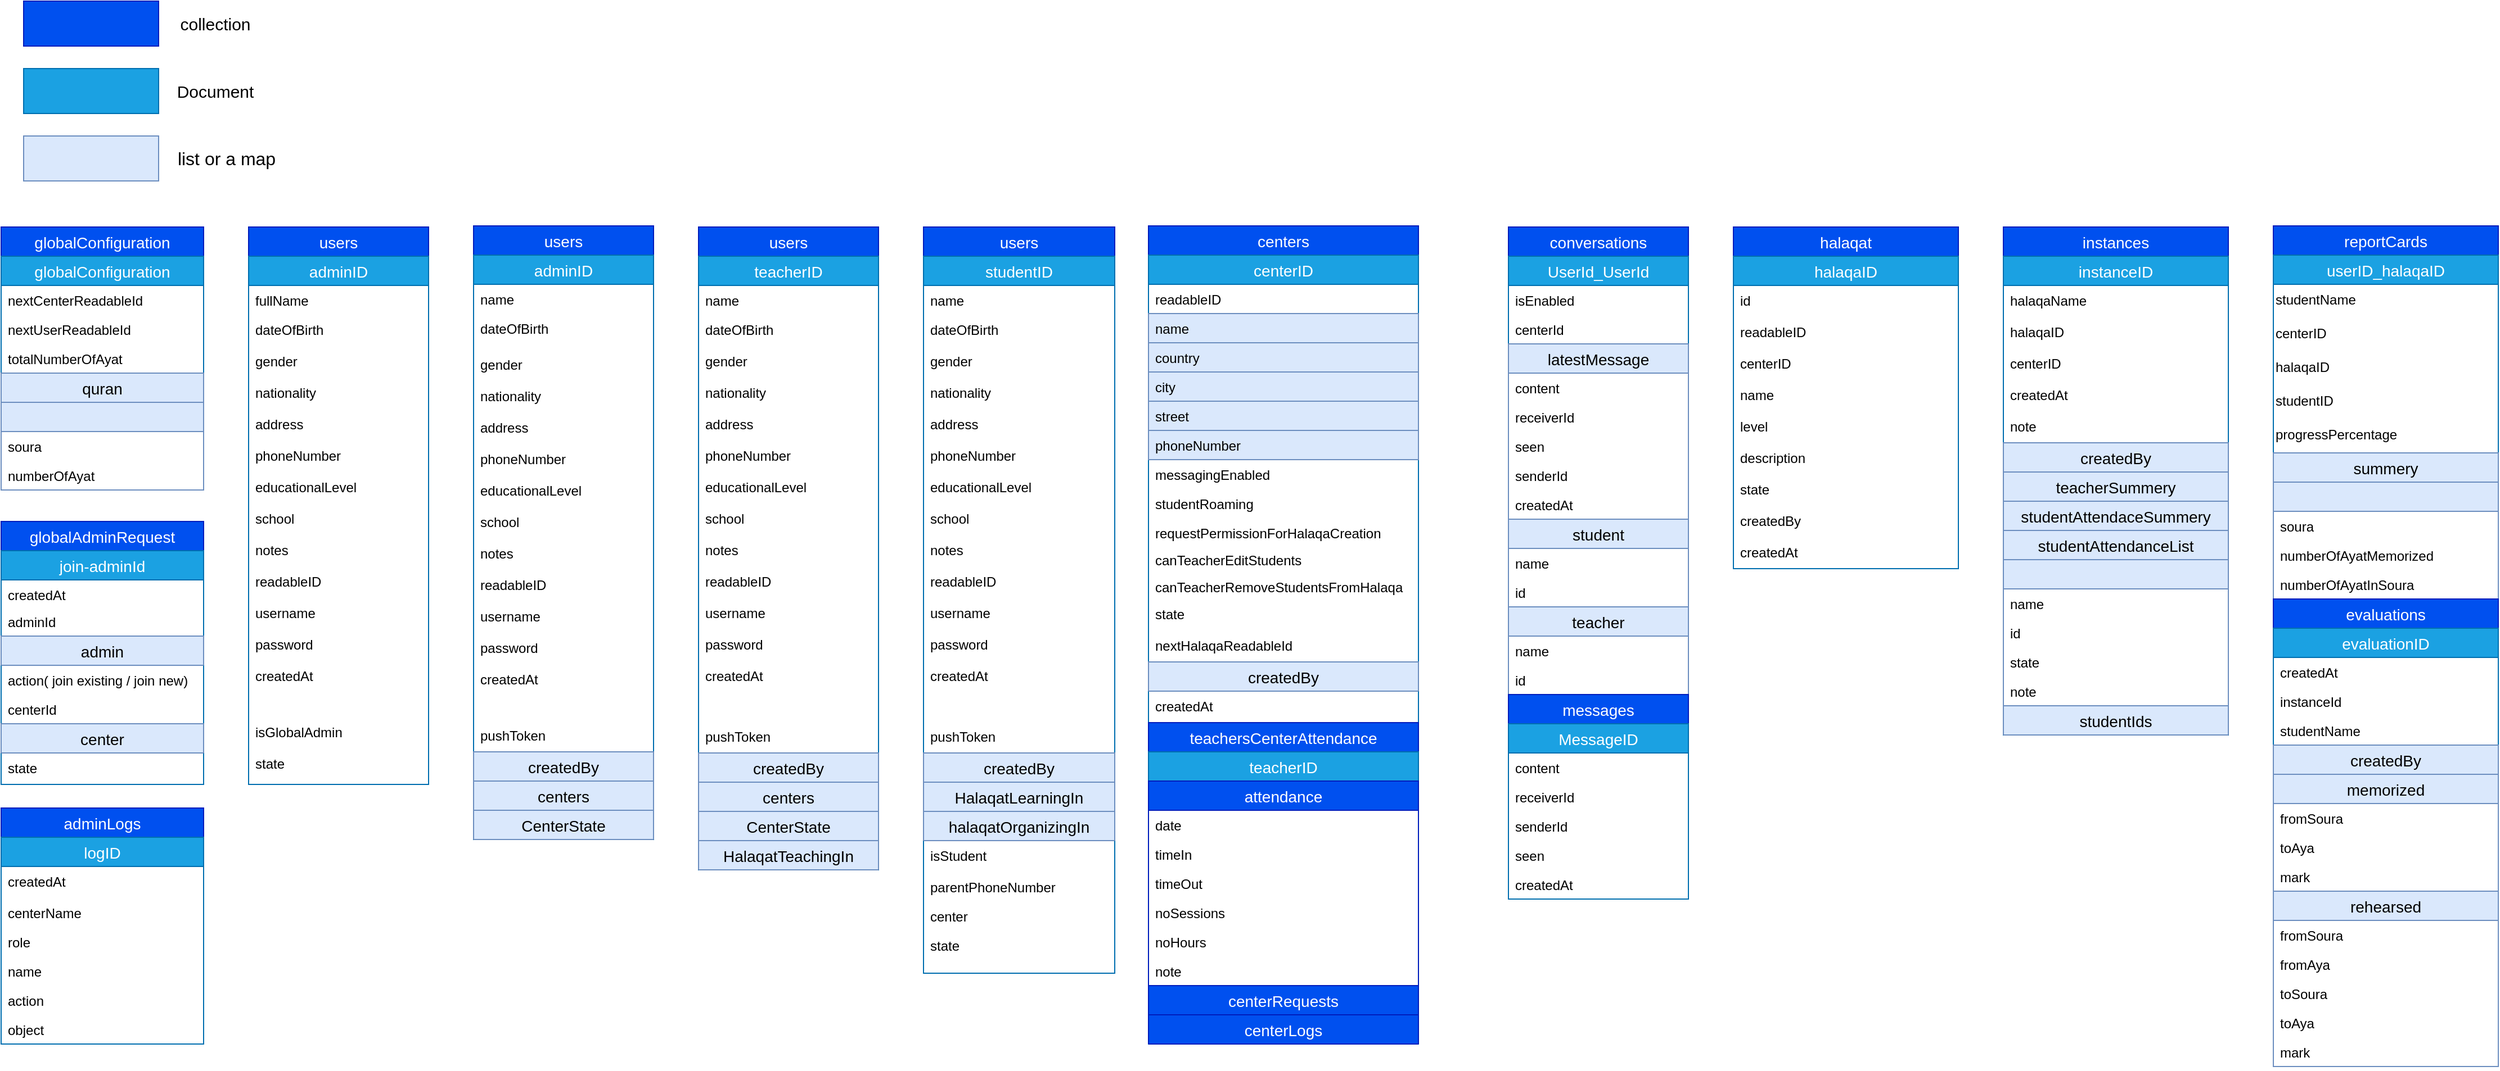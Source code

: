 <mxfile version="14.1.8" type="device" pages="3"><diagram id="HL6qo1fnRyxHHHqhgoV5" name="Page-1"><mxGraphModel dx="1221" dy="714" grid="1" gridSize="10" guides="1" tooltips="1" connect="1" arrows="0" fold="1" page="1" pageScale="1" pageWidth="2300" pageHeight="1500" math="0" shadow="0"><root><mxCell id="0"/><mxCell id="1" parent="0"/><mxCell id="GObQBUlQamCFYtyt4o7V-3" value="globalConfiguration" style="swimlane;fontStyle=0;childLayout=stackLayout;horizontal=1;startSize=26;horizontalStack=0;resizeParent=1;resizeParentMax=0;resizeLast=0;collapsible=1;marginBottom=0;align=center;fontSize=14;fillColor=#0050ef;strokeColor=#001DBC;fontColor=#ffffff;" parent="1" vertex="1"><mxGeometry x="20" y="201" width="180" height="234" as="geometry"/></mxCell><mxCell id="GObQBUlQamCFYtyt4o7V-5" value="globalConfiguration" style="swimlane;fontStyle=0;childLayout=stackLayout;horizontal=1;startSize=26;horizontalStack=0;resizeParent=1;resizeParentMax=0;resizeLast=0;collapsible=1;marginBottom=0;align=center;fontSize=14;fillColor=#1ba1e2;strokeColor=#006EAF;fontColor=#ffffff;" parent="GObQBUlQamCFYtyt4o7V-3" vertex="1"><mxGeometry y="26" width="180" height="208" as="geometry"/></mxCell><mxCell id="GObQBUlQamCFYtyt4o7V-4" value="nextCenterReadableId" style="text;strokeColor=none;fillColor=none;spacingLeft=4;spacingRight=4;overflow=hidden;rotatable=0;points=[[0,0.5],[1,0.5]];portConstraint=eastwest;fontSize=12;" parent="GObQBUlQamCFYtyt4o7V-5" vertex="1"><mxGeometry y="26" width="180" height="26" as="geometry"/></mxCell><mxCell id="BmjHoAAw6wBP9Qq3Gwgb-2" value="nextUserReadableId" style="text;strokeColor=none;fillColor=none;spacingLeft=4;spacingRight=4;overflow=hidden;rotatable=0;points=[[0,0.5],[1,0.5]];portConstraint=eastwest;fontSize=12;" parent="GObQBUlQamCFYtyt4o7V-5" vertex="1"><mxGeometry y="52" width="180" height="26" as="geometry"/></mxCell><mxCell id="Bh0gC_oP-Mdxh0Ygha5O-165" value="totalNumberOfAyat" style="text;strokeColor=none;fillColor=none;spacingLeft=4;spacingRight=4;overflow=hidden;rotatable=0;points=[[0,0.5],[1,0.5]];portConstraint=eastwest;fontSize=12;" parent="GObQBUlQamCFYtyt4o7V-5" vertex="1"><mxGeometry y="78" width="180" height="26" as="geometry"/></mxCell><mxCell id="Bh0gC_oP-Mdxh0Ygha5O-127" value="quran" style="swimlane;fontStyle=0;childLayout=stackLayout;horizontal=1;startSize=26;horizontalStack=0;resizeParent=1;resizeParentMax=0;resizeLast=0;collapsible=1;marginBottom=0;align=center;fontSize=14;fillColor=#dae8fc;strokeColor=#6c8ebf;" parent="GObQBUlQamCFYtyt4o7V-5" vertex="1"><mxGeometry y="104" width="180" height="104" as="geometry"><mxRectangle y="78" width="160" height="26" as="alternateBounds"/></mxGeometry></mxCell><mxCell id="Bh0gC_oP-Mdxh0Ygha5O-128" value="" style="swimlane;fontStyle=0;childLayout=stackLayout;horizontal=1;startSize=26;horizontalStack=0;resizeParent=1;resizeParentMax=0;resizeLast=0;collapsible=1;marginBottom=0;align=center;fontSize=14;fillColor=#dae8fc;strokeColor=#6c8ebf;" parent="Bh0gC_oP-Mdxh0Ygha5O-127" vertex="1"><mxGeometry y="26" width="180" height="78" as="geometry"/></mxCell><mxCell id="Bh0gC_oP-Mdxh0Ygha5O-129" value="soura" style="text;strokeColor=none;fillColor=none;spacingLeft=4;spacingRight=4;overflow=hidden;rotatable=0;points=[[0,0.5],[1,0.5]];portConstraint=eastwest;fontSize=12;" parent="Bh0gC_oP-Mdxh0Ygha5O-128" vertex="1"><mxGeometry y="26" width="180" height="26" as="geometry"/></mxCell><mxCell id="Bh0gC_oP-Mdxh0Ygha5O-130" value="numberOfAyat" style="text;strokeColor=none;fillColor=none;spacingLeft=4;spacingRight=4;overflow=hidden;rotatable=0;points=[[0,0.5],[1,0.5]];portConstraint=eastwest;fontSize=12;" parent="Bh0gC_oP-Mdxh0Ygha5O-128" vertex="1"><mxGeometry y="52" width="180" height="26" as="geometry"/></mxCell><mxCell id="wuHIiAoxeejGOLsDScVR-72" value="users" style="swimlane;fontStyle=0;childLayout=stackLayout;horizontal=1;startSize=26;horizontalStack=0;resizeParent=1;resizeParentMax=0;resizeLast=0;collapsible=1;marginBottom=0;align=center;fontSize=14;fillColor=#0050ef;strokeColor=#001DBC;fontColor=#ffffff;" parent="1" vertex="1"><mxGeometry x="240" y="201" width="160" height="496" as="geometry"/></mxCell><mxCell id="wuHIiAoxeejGOLsDScVR-76" value="adminID" style="swimlane;fontStyle=0;childLayout=stackLayout;horizontal=1;startSize=26;horizontalStack=0;resizeParent=1;resizeParentMax=0;resizeLast=0;collapsible=1;marginBottom=0;align=center;fontSize=14;fillColor=#1ba1e2;strokeColor=#006EAF;fontColor=#ffffff;" parent="wuHIiAoxeejGOLsDScVR-72" vertex="1"><mxGeometry y="26" width="160" height="470" as="geometry"/></mxCell><mxCell id="wuHIiAoxeejGOLsDScVR-77" value="fullName" style="text;strokeColor=none;fillColor=none;spacingLeft=4;spacingRight=4;overflow=hidden;rotatable=0;points=[[0,0.5],[1,0.5]];portConstraint=eastwest;fontSize=12;" parent="wuHIiAoxeejGOLsDScVR-76" vertex="1"><mxGeometry y="26" width="160" height="26" as="geometry"/></mxCell><mxCell id="wuHIiAoxeejGOLsDScVR-78" value="dateOfBirth" style="text;strokeColor=none;fillColor=none;spacingLeft=4;spacingRight=4;overflow=hidden;rotatable=0;points=[[0,0.5],[1,0.5]];portConstraint=eastwest;fontSize=12;" parent="wuHIiAoxeejGOLsDScVR-76" vertex="1"><mxGeometry y="52" width="160" height="28" as="geometry"/></mxCell><mxCell id="wuHIiAoxeejGOLsDScVR-79" value="gender" style="text;strokeColor=none;fillColor=none;spacingLeft=4;spacingRight=4;overflow=hidden;rotatable=0;points=[[0,0.5],[1,0.5]];portConstraint=eastwest;fontSize=12;" parent="wuHIiAoxeejGOLsDScVR-76" vertex="1"><mxGeometry y="80" width="160" height="28" as="geometry"/></mxCell><mxCell id="wuHIiAoxeejGOLsDScVR-80" value="nationality" style="text;strokeColor=none;fillColor=none;spacingLeft=4;spacingRight=4;overflow=hidden;rotatable=0;points=[[0,0.5],[1,0.5]];portConstraint=eastwest;fontSize=12;" parent="wuHIiAoxeejGOLsDScVR-76" vertex="1"><mxGeometry y="108" width="160" height="28" as="geometry"/></mxCell><mxCell id="wuHIiAoxeejGOLsDScVR-81" value="address" style="text;strokeColor=none;fillColor=none;spacingLeft=4;spacingRight=4;overflow=hidden;rotatable=0;points=[[0,0.5],[1,0.5]];portConstraint=eastwest;fontSize=12;" parent="wuHIiAoxeejGOLsDScVR-76" vertex="1"><mxGeometry y="136" width="160" height="28" as="geometry"/></mxCell><mxCell id="wuHIiAoxeejGOLsDScVR-82" value="phoneNumber" style="text;strokeColor=none;fillColor=none;spacingLeft=4;spacingRight=4;overflow=hidden;rotatable=0;points=[[0,0.5],[1,0.5]];portConstraint=eastwest;fontSize=12;" parent="wuHIiAoxeejGOLsDScVR-76" vertex="1"><mxGeometry y="164" width="160" height="28" as="geometry"/></mxCell><mxCell id="wuHIiAoxeejGOLsDScVR-83" value="educationalLevel" style="text;strokeColor=none;fillColor=none;spacingLeft=4;spacingRight=4;overflow=hidden;rotatable=0;points=[[0,0.5],[1,0.5]];portConstraint=eastwest;fontSize=12;" parent="wuHIiAoxeejGOLsDScVR-76" vertex="1"><mxGeometry y="192" width="160" height="28" as="geometry"/></mxCell><mxCell id="wuHIiAoxeejGOLsDScVR-84" value="school" style="text;strokeColor=none;fillColor=none;spacingLeft=4;spacingRight=4;overflow=hidden;rotatable=0;points=[[0,0.5],[1,0.5]];portConstraint=eastwest;fontSize=12;" parent="wuHIiAoxeejGOLsDScVR-76" vertex="1"><mxGeometry y="220" width="160" height="28" as="geometry"/></mxCell><mxCell id="wuHIiAoxeejGOLsDScVR-85" value="notes" style="text;strokeColor=none;fillColor=none;spacingLeft=4;spacingRight=4;overflow=hidden;rotatable=0;points=[[0,0.5],[1,0.5]];portConstraint=eastwest;fontSize=12;" parent="wuHIiAoxeejGOLsDScVR-76" vertex="1"><mxGeometry y="248" width="160" height="28" as="geometry"/></mxCell><mxCell id="FjtfJeFItl7CtAL1f_V2-1" value="readableID" style="text;strokeColor=none;fillColor=none;spacingLeft=4;spacingRight=4;overflow=hidden;rotatable=0;points=[[0,0.5],[1,0.5]];portConstraint=eastwest;fontSize=12;" parent="wuHIiAoxeejGOLsDScVR-76" vertex="1"><mxGeometry y="276" width="160" height="28" as="geometry"/></mxCell><mxCell id="q-6qQTAGQ08eEaJ00mHL-4" value="username" style="text;strokeColor=none;fillColor=none;spacingLeft=4;spacingRight=4;overflow=hidden;rotatable=0;points=[[0,0.5],[1,0.5]];portConstraint=eastwest;fontSize=12;" parent="wuHIiAoxeejGOLsDScVR-76" vertex="1"><mxGeometry y="304" width="160" height="28" as="geometry"/></mxCell><mxCell id="q-6qQTAGQ08eEaJ00mHL-5" value="password" style="text;strokeColor=none;fillColor=none;spacingLeft=4;spacingRight=4;overflow=hidden;rotatable=0;points=[[0,0.5],[1,0.5]];portConstraint=eastwest;fontSize=12;" parent="wuHIiAoxeejGOLsDScVR-76" vertex="1"><mxGeometry y="332" width="160" height="28" as="geometry"/></mxCell><mxCell id="FjtfJeFItl7CtAL1f_V2-3" value="createdAt" style="text;strokeColor=none;fillColor=none;spacingLeft=4;spacingRight=4;overflow=hidden;rotatable=0;points=[[0,0.5],[1,0.5]];portConstraint=eastwest;fontSize=12;" parent="wuHIiAoxeejGOLsDScVR-76" vertex="1"><mxGeometry y="360" width="160" height="50" as="geometry"/></mxCell><mxCell id="FjtfJeFItl7CtAL1f_V2-14" value="isGlobalAdmin" style="text;strokeColor=none;fillColor=none;spacingLeft=4;spacingRight=4;overflow=hidden;rotatable=0;points=[[0,0.5],[1,0.5]];portConstraint=eastwest;fontSize=12;" parent="wuHIiAoxeejGOLsDScVR-76" vertex="1"><mxGeometry y="410" width="160" height="28" as="geometry"/></mxCell><mxCell id="U3ZuWwA4i3zSCo1jNlf0-1" value="state" style="text;strokeColor=none;fillColor=none;spacingLeft=4;spacingRight=4;overflow=hidden;rotatable=0;points=[[0,0.5],[1,0.5]];portConstraint=eastwest;fontSize=12;" parent="wuHIiAoxeejGOLsDScVR-76" vertex="1"><mxGeometry y="438" width="160" height="32" as="geometry"/></mxCell><mxCell id="wuHIiAoxeejGOLsDScVR-9" value="users" style="swimlane;fontStyle=0;childLayout=stackLayout;horizontal=1;startSize=26;horizontalStack=0;resizeParent=1;resizeParentMax=0;resizeLast=0;collapsible=1;marginBottom=0;align=center;fontSize=14;fillColor=#0050ef;strokeColor=#001DBC;fontColor=#ffffff;" parent="1" vertex="1"><mxGeometry x="440" y="200" width="160" height="546" as="geometry"/></mxCell><mxCell id="wuHIiAoxeejGOLsDScVR-37" value="adminID" style="swimlane;fontStyle=0;childLayout=stackLayout;horizontal=1;startSize=26;horizontalStack=0;resizeParent=1;resizeParentMax=0;resizeLast=0;collapsible=1;marginBottom=0;align=center;fontSize=14;fillColor=#1ba1e2;strokeColor=#006EAF;fontColor=#ffffff;" parent="wuHIiAoxeejGOLsDScVR-9" vertex="1"><mxGeometry y="26" width="160" height="520" as="geometry"/></mxCell><mxCell id="wuHIiAoxeejGOLsDScVR-38" value="name" style="text;strokeColor=none;fillColor=none;spacingLeft=4;spacingRight=4;overflow=hidden;rotatable=0;points=[[0,0.5],[1,0.5]];portConstraint=eastwest;fontSize=12;" parent="wuHIiAoxeejGOLsDScVR-37" vertex="1"><mxGeometry y="26" width="160" height="26" as="geometry"/></mxCell><mxCell id="wuHIiAoxeejGOLsDScVR-39" value="dateOfBirth" style="text;strokeColor=none;fillColor=none;spacingLeft=4;spacingRight=4;overflow=hidden;rotatable=0;points=[[0,0.5],[1,0.5]];portConstraint=eastwest;fontSize=12;" parent="wuHIiAoxeejGOLsDScVR-37" vertex="1"><mxGeometry y="52" width="160" height="32" as="geometry"/></mxCell><mxCell id="wuHIiAoxeejGOLsDScVR-40" value="gender" style="text;strokeColor=none;fillColor=none;spacingLeft=4;spacingRight=4;overflow=hidden;rotatable=0;points=[[0,0.5],[1,0.5]];portConstraint=eastwest;fontSize=12;" parent="wuHIiAoxeejGOLsDScVR-37" vertex="1"><mxGeometry y="84" width="160" height="28" as="geometry"/></mxCell><mxCell id="wuHIiAoxeejGOLsDScVR-41" value="nationality" style="text;strokeColor=none;fillColor=none;spacingLeft=4;spacingRight=4;overflow=hidden;rotatable=0;points=[[0,0.5],[1,0.5]];portConstraint=eastwest;fontSize=12;" parent="wuHIiAoxeejGOLsDScVR-37" vertex="1"><mxGeometry y="112" width="160" height="28" as="geometry"/></mxCell><mxCell id="wuHIiAoxeejGOLsDScVR-42" value="address" style="text;strokeColor=none;fillColor=none;spacingLeft=4;spacingRight=4;overflow=hidden;rotatable=0;points=[[0,0.5],[1,0.5]];portConstraint=eastwest;fontSize=12;" parent="wuHIiAoxeejGOLsDScVR-37" vertex="1"><mxGeometry y="140" width="160" height="28" as="geometry"/></mxCell><mxCell id="wuHIiAoxeejGOLsDScVR-43" value="phoneNumber" style="text;strokeColor=none;fillColor=none;spacingLeft=4;spacingRight=4;overflow=hidden;rotatable=0;points=[[0,0.5],[1,0.5]];portConstraint=eastwest;fontSize=12;" parent="wuHIiAoxeejGOLsDScVR-37" vertex="1"><mxGeometry y="168" width="160" height="28" as="geometry"/></mxCell><mxCell id="wuHIiAoxeejGOLsDScVR-44" value="educationalLevel" style="text;strokeColor=none;fillColor=none;spacingLeft=4;spacingRight=4;overflow=hidden;rotatable=0;points=[[0,0.5],[1,0.5]];portConstraint=eastwest;fontSize=12;" parent="wuHIiAoxeejGOLsDScVR-37" vertex="1"><mxGeometry y="196" width="160" height="28" as="geometry"/></mxCell><mxCell id="wuHIiAoxeejGOLsDScVR-45" value="school" style="text;strokeColor=none;fillColor=none;spacingLeft=4;spacingRight=4;overflow=hidden;rotatable=0;points=[[0,0.5],[1,0.5]];portConstraint=eastwest;fontSize=12;" parent="wuHIiAoxeejGOLsDScVR-37" vertex="1"><mxGeometry y="224" width="160" height="28" as="geometry"/></mxCell><mxCell id="Bh0gC_oP-Mdxh0Ygha5O-63" value="notes" style="text;strokeColor=none;fillColor=none;spacingLeft=4;spacingRight=4;overflow=hidden;rotatable=0;points=[[0,0.5],[1,0.5]];portConstraint=eastwest;fontSize=12;" parent="wuHIiAoxeejGOLsDScVR-37" vertex="1"><mxGeometry y="252" width="160" height="28" as="geometry"/></mxCell><mxCell id="Bh0gC_oP-Mdxh0Ygha5O-65" value="readableID" style="text;strokeColor=none;fillColor=none;spacingLeft=4;spacingRight=4;overflow=hidden;rotatable=0;points=[[0,0.5],[1,0.5]];portConstraint=eastwest;fontSize=12;" parent="wuHIiAoxeejGOLsDScVR-37" vertex="1"><mxGeometry y="280" width="160" height="28" as="geometry"/></mxCell><mxCell id="ekqDs6iLwmWhvlLrsVzA-2" value="username" style="text;strokeColor=none;fillColor=none;spacingLeft=4;spacingRight=4;overflow=hidden;rotatable=0;points=[[0,0.5],[1,0.5]];portConstraint=eastwest;fontSize=12;" parent="wuHIiAoxeejGOLsDScVR-37" vertex="1"><mxGeometry y="308" width="160" height="28" as="geometry"/></mxCell><mxCell id="q-6qQTAGQ08eEaJ00mHL-1" value="password" style="text;strokeColor=none;fillColor=none;spacingLeft=4;spacingRight=4;overflow=hidden;rotatable=0;points=[[0,0.5],[1,0.5]];portConstraint=eastwest;fontSize=12;" parent="wuHIiAoxeejGOLsDScVR-37" vertex="1"><mxGeometry y="336" width="160" height="28" as="geometry"/></mxCell><mxCell id="DpSsibqHOXruqQuifiiZ-80" value="createdAt" style="text;strokeColor=none;fillColor=none;spacingLeft=4;spacingRight=4;overflow=hidden;rotatable=0;points=[[0,0.5],[1,0.5]];portConstraint=eastwest;fontSize=12;" parent="wuHIiAoxeejGOLsDScVR-37" vertex="1"><mxGeometry y="364" width="160" height="50" as="geometry"/></mxCell><mxCell id="jQvy5u0VQ0aNstdOIdUu-3" value="pushToken&#10;" style="text;strokeColor=none;fillColor=none;spacingLeft=4;spacingRight=4;overflow=hidden;rotatable=0;points=[[0,0.5],[1,0.5]];portConstraint=eastwest;fontSize=12;" parent="wuHIiAoxeejGOLsDScVR-37" vertex="1"><mxGeometry y="414" width="160" height="28" as="geometry"/></mxCell><mxCell id="Ef0E8rdn_pYnIuoY8xBK-4" value="createdBy" style="swimlane;fontStyle=0;childLayout=stackLayout;horizontal=1;startSize=26;horizontalStack=0;resizeParent=1;resizeParentMax=0;resizeLast=0;collapsible=1;marginBottom=0;align=center;fontSize=14;fillColor=#dae8fc;strokeColor=#6c8ebf;" parent="wuHIiAoxeejGOLsDScVR-37" vertex="1" collapsed="1"><mxGeometry y="442" width="160" height="26" as="geometry"><mxRectangle y="520" width="160" height="78" as="alternateBounds"/></mxGeometry></mxCell><mxCell id="Ef0E8rdn_pYnIuoY8xBK-5" value="name" style="text;spacingLeft=4;spacingRight=4;overflow=hidden;rotatable=0;points=[[0,0.5],[1,0.5]];portConstraint=eastwest;fontSize=12;" parent="Ef0E8rdn_pYnIuoY8xBK-4" vertex="1"><mxGeometry y="26" width="160" height="26" as="geometry"/></mxCell><mxCell id="Ef0E8rdn_pYnIuoY8xBK-6" value="id" style="text;strokeColor=none;fillColor=none;spacingLeft=4;spacingRight=4;overflow=hidden;rotatable=0;points=[[0,0.5],[1,0.5]];portConstraint=eastwest;fontSize=12;" parent="Ef0E8rdn_pYnIuoY8xBK-4" vertex="1"><mxGeometry y="52" width="160" height="26" as="geometry"/></mxCell><mxCell id="Bh0gC_oP-Mdxh0Ygha5O-59" value="centers" style="swimlane;fontStyle=0;childLayout=stackLayout;horizontal=1;startSize=26;horizontalStack=0;resizeParent=1;resizeParentMax=0;resizeLast=0;collapsible=1;marginBottom=0;align=center;fontSize=14;fillColor=#dae8fc;strokeColor=#6c8ebf;" parent="wuHIiAoxeejGOLsDScVR-37" vertex="1" collapsed="1"><mxGeometry y="468" width="160" height="26" as="geometry"><mxRectangle y="466" width="160" height="52" as="alternateBounds"/></mxGeometry></mxCell><mxCell id="Bh0gC_oP-Mdxh0Ygha5O-60" value="centerID" style="text;strokeColor=none;fillColor=none;spacingLeft=4;spacingRight=4;overflow=hidden;rotatable=0;points=[[0,0.5],[1,0.5]];portConstraint=eastwest;fontSize=12;" parent="Bh0gC_oP-Mdxh0Ygha5O-59" vertex="1"><mxGeometry y="26" width="160" height="26" as="geometry"/></mxCell><mxCell id="Ef0E8rdn_pYnIuoY8xBK-14" value="CenterState" style="swimlane;fontStyle=0;childLayout=stackLayout;horizontal=1;startSize=26;horizontalStack=0;resizeParent=1;resizeParentMax=0;resizeLast=0;collapsible=1;marginBottom=0;align=center;fontSize=14;fillColor=#dae8fc;strokeColor=#6c8ebf;" parent="wuHIiAoxeejGOLsDScVR-37" vertex="1" collapsed="1"><mxGeometry y="494" width="160" height="26" as="geometry"><mxRectangle y="518" width="160" height="78" as="alternateBounds"/></mxGeometry></mxCell><mxCell id="Ef0E8rdn_pYnIuoY8xBK-15" value="centerReadableId" style="text;strokeColor=none;fillColor=none;spacingLeft=4;spacingRight=4;overflow=hidden;rotatable=0;points=[[0,0.5],[1,0.5]];portConstraint=eastwest;fontSize=12;" parent="Ef0E8rdn_pYnIuoY8xBK-14" vertex="1"><mxGeometry y="26" width="160" height="26" as="geometry"/></mxCell><mxCell id="Ef0E8rdn_pYnIuoY8xBK-16" value="state" style="text;strokeColor=none;fillColor=none;spacingLeft=4;spacingRight=4;overflow=hidden;rotatable=0;points=[[0,0.5],[1,0.5]];portConstraint=eastwest;fontSize=12;" parent="Ef0E8rdn_pYnIuoY8xBK-14" vertex="1"><mxGeometry y="52" width="160" height="26" as="geometry"/></mxCell><mxCell id="wuHIiAoxeejGOLsDScVR-1" value="users" style="swimlane;fontStyle=0;childLayout=stackLayout;horizontal=1;startSize=26;horizontalStack=0;resizeParent=1;resizeParentMax=0;resizeLast=0;collapsible=1;marginBottom=0;align=center;fontSize=14;fillColor=#0050ef;strokeColor=#001DBC;fontColor=#ffffff;" parent="1" vertex="1"><mxGeometry x="640" y="201" width="160" height="572" as="geometry"/></mxCell><mxCell id="wuHIiAoxeejGOLsDScVR-21" value="teacherID" style="swimlane;fontStyle=0;childLayout=stackLayout;horizontal=1;startSize=26;horizontalStack=0;resizeParent=1;resizeParentMax=0;resizeLast=0;collapsible=1;marginBottom=0;align=center;fontSize=14;fillColor=#1ba1e2;strokeColor=#006EAF;fontColor=#ffffff;" parent="wuHIiAoxeejGOLsDScVR-1" vertex="1"><mxGeometry y="26" width="160" height="546" as="geometry"/></mxCell><mxCell id="wuHIiAoxeejGOLsDScVR-22" value="name" style="text;spacingLeft=4;spacingRight=4;overflow=hidden;rotatable=0;points=[[0,0.5],[1,0.5]];portConstraint=eastwest;fontSize=12;" parent="wuHIiAoxeejGOLsDScVR-21" vertex="1"><mxGeometry y="26" width="160" height="26" as="geometry"/></mxCell><mxCell id="wuHIiAoxeejGOLsDScVR-23" value="dateOfBirth" style="text;strokeColor=none;fillColor=none;spacingLeft=4;spacingRight=4;overflow=hidden;rotatable=0;points=[[0,0.5],[1,0.5]];portConstraint=eastwest;fontSize=12;" parent="wuHIiAoxeejGOLsDScVR-21" vertex="1"><mxGeometry y="52" width="160" height="28" as="geometry"/></mxCell><mxCell id="wuHIiAoxeejGOLsDScVR-25" value="gender" style="text;strokeColor=none;fillColor=none;spacingLeft=4;spacingRight=4;overflow=hidden;rotatable=0;points=[[0,0.5],[1,0.5]];portConstraint=eastwest;fontSize=12;" parent="wuHIiAoxeejGOLsDScVR-21" vertex="1"><mxGeometry y="80" width="160" height="28" as="geometry"/></mxCell><mxCell id="wuHIiAoxeejGOLsDScVR-26" value="nationality" style="text;strokeColor=none;fillColor=none;spacingLeft=4;spacingRight=4;overflow=hidden;rotatable=0;points=[[0,0.5],[1,0.5]];portConstraint=eastwest;fontSize=12;" parent="wuHIiAoxeejGOLsDScVR-21" vertex="1"><mxGeometry y="108" width="160" height="28" as="geometry"/></mxCell><mxCell id="wuHIiAoxeejGOLsDScVR-27" value="address" style="text;strokeColor=none;fillColor=none;spacingLeft=4;spacingRight=4;overflow=hidden;rotatable=0;points=[[0,0.5],[1,0.5]];portConstraint=eastwest;fontSize=12;" parent="wuHIiAoxeejGOLsDScVR-21" vertex="1"><mxGeometry y="136" width="160" height="28" as="geometry"/></mxCell><mxCell id="wuHIiAoxeejGOLsDScVR-28" value="phoneNumber" style="text;strokeColor=none;fillColor=none;spacingLeft=4;spacingRight=4;overflow=hidden;rotatable=0;points=[[0,0.5],[1,0.5]];portConstraint=eastwest;fontSize=12;" parent="wuHIiAoxeejGOLsDScVR-21" vertex="1"><mxGeometry y="164" width="160" height="28" as="geometry"/></mxCell><mxCell id="wuHIiAoxeejGOLsDScVR-30" value="educationalLevel" style="text;strokeColor=none;fillColor=none;spacingLeft=4;spacingRight=4;overflow=hidden;rotatable=0;points=[[0,0.5],[1,0.5]];portConstraint=eastwest;fontSize=12;" parent="wuHIiAoxeejGOLsDScVR-21" vertex="1"><mxGeometry y="192" width="160" height="28" as="geometry"/></mxCell><mxCell id="wuHIiAoxeejGOLsDScVR-31" value="school" style="text;strokeColor=none;fillColor=none;spacingLeft=4;spacingRight=4;overflow=hidden;rotatable=0;points=[[0,0.5],[1,0.5]];portConstraint=eastwest;fontSize=12;" parent="wuHIiAoxeejGOLsDScVR-21" vertex="1"><mxGeometry y="220" width="160" height="28" as="geometry"/></mxCell><mxCell id="wuHIiAoxeejGOLsDScVR-32" value="notes" style="text;strokeColor=none;fillColor=none;spacingLeft=4;spacingRight=4;overflow=hidden;rotatable=0;points=[[0,0.5],[1,0.5]];portConstraint=eastwest;fontSize=12;" parent="wuHIiAoxeejGOLsDScVR-21" vertex="1"><mxGeometry y="248" width="160" height="28" as="geometry"/></mxCell><mxCell id="Bh0gC_oP-Mdxh0Ygha5O-2" value="readableID" style="text;strokeColor=none;fillColor=none;spacingLeft=4;spacingRight=4;overflow=hidden;rotatable=0;points=[[0,0.5],[1,0.5]];portConstraint=eastwest;fontSize=12;" parent="wuHIiAoxeejGOLsDScVR-21" vertex="1"><mxGeometry y="276" width="160" height="28" as="geometry"/></mxCell><mxCell id="ekqDs6iLwmWhvlLrsVzA-4" value="username" style="text;strokeColor=none;fillColor=none;spacingLeft=4;spacingRight=4;overflow=hidden;rotatable=0;points=[[0,0.5],[1,0.5]];portConstraint=eastwest;fontSize=12;" parent="wuHIiAoxeejGOLsDScVR-21" vertex="1"><mxGeometry y="304" width="160" height="28" as="geometry"/></mxCell><mxCell id="q-6qQTAGQ08eEaJ00mHL-2" value="password" style="text;strokeColor=none;fillColor=none;spacingLeft=4;spacingRight=4;overflow=hidden;rotatable=0;points=[[0,0.5],[1,0.5]];portConstraint=eastwest;fontSize=12;" parent="wuHIiAoxeejGOLsDScVR-21" vertex="1"><mxGeometry y="332" width="160" height="28" as="geometry"/></mxCell><mxCell id="DpSsibqHOXruqQuifiiZ-82" value="createdAt" style="text;strokeColor=none;fillColor=none;spacingLeft=4;spacingRight=4;overflow=hidden;rotatable=0;points=[[0,0.5],[1,0.5]];portConstraint=eastwest;fontSize=12;" parent="wuHIiAoxeejGOLsDScVR-21" vertex="1"><mxGeometry y="360" width="160" height="54" as="geometry"/></mxCell><mxCell id="jQvy5u0VQ0aNstdOIdUu-4" value="pushToken&#10;" style="text;strokeColor=none;fillColor=none;spacingLeft=4;spacingRight=4;overflow=hidden;rotatable=0;points=[[0,0.5],[1,0.5]];portConstraint=eastwest;fontSize=12;" parent="wuHIiAoxeejGOLsDScVR-21" vertex="1"><mxGeometry y="414" width="160" height="28" as="geometry"/></mxCell><mxCell id="Ef0E8rdn_pYnIuoY8xBK-1" value="createdBy" style="swimlane;fontStyle=0;childLayout=stackLayout;horizontal=1;startSize=26;horizontalStack=0;resizeParent=1;resizeParentMax=0;resizeLast=0;collapsible=1;marginBottom=0;align=center;fontSize=14;fillColor=#dae8fc;strokeColor=#6c8ebf;" parent="wuHIiAoxeejGOLsDScVR-21" vertex="1" collapsed="1"><mxGeometry y="442" width="160" height="26" as="geometry"><mxRectangle y="520" width="160" height="78" as="alternateBounds"/></mxGeometry></mxCell><mxCell id="Ef0E8rdn_pYnIuoY8xBK-2" value="name" style="text;spacingLeft=4;spacingRight=4;overflow=hidden;rotatable=0;points=[[0,0.5],[1,0.5]];portConstraint=eastwest;fontSize=12;" parent="Ef0E8rdn_pYnIuoY8xBK-1" vertex="1"><mxGeometry y="26" width="160" height="26" as="geometry"/></mxCell><mxCell id="Ef0E8rdn_pYnIuoY8xBK-3" value="id" style="text;strokeColor=none;fillColor=none;spacingLeft=4;spacingRight=4;overflow=hidden;rotatable=0;points=[[0,0.5],[1,0.5]];portConstraint=eastwest;fontSize=12;" parent="Ef0E8rdn_pYnIuoY8xBK-1" vertex="1"><mxGeometry y="52" width="160" height="26" as="geometry"/></mxCell><mxCell id="GObQBUlQamCFYtyt4o7V-82" value="centers" style="swimlane;fontStyle=0;childLayout=stackLayout;horizontal=1;startSize=26;horizontalStack=0;resizeParent=1;resizeParentMax=0;resizeLast=0;collapsible=1;marginBottom=0;align=center;fontSize=14;fillColor=#dae8fc;strokeColor=#6c8ebf;" parent="wuHIiAoxeejGOLsDScVR-21" vertex="1" collapsed="1"><mxGeometry y="468" width="160" height="26" as="geometry"><mxRectangle y="492" width="160" height="50" as="alternateBounds"/></mxGeometry></mxCell><mxCell id="GObQBUlQamCFYtyt4o7V-83" value="centerID" style="text;strokeColor=none;fillColor=none;spacingLeft=4;spacingRight=4;overflow=hidden;rotatable=0;points=[[0,0.5],[1,0.5]];portConstraint=eastwest;fontSize=12;" parent="GObQBUlQamCFYtyt4o7V-82" vertex="1"><mxGeometry y="26" width="160" height="24" as="geometry"/></mxCell><mxCell id="Ef0E8rdn_pYnIuoY8xBK-11" value="CenterState" style="swimlane;fontStyle=0;childLayout=stackLayout;horizontal=1;startSize=26;horizontalStack=0;resizeParent=1;resizeParentMax=0;resizeLast=0;collapsible=1;marginBottom=0;align=center;fontSize=14;fillColor=#dae8fc;strokeColor=#6c8ebf;" parent="wuHIiAoxeejGOLsDScVR-21" vertex="1" collapsed="1"><mxGeometry y="494" width="160" height="26" as="geometry"><mxRectangle y="518" width="160" height="78" as="alternateBounds"/></mxGeometry></mxCell><mxCell id="Ef0E8rdn_pYnIuoY8xBK-12" value="centerReadableId" style="text;strokeColor=none;fillColor=none;spacingLeft=4;spacingRight=4;overflow=hidden;rotatable=0;points=[[0,0.5],[1,0.5]];portConstraint=eastwest;fontSize=12;" parent="Ef0E8rdn_pYnIuoY8xBK-11" vertex="1"><mxGeometry y="26" width="160" height="26" as="geometry"/></mxCell><mxCell id="Ef0E8rdn_pYnIuoY8xBK-13" value="state" style="text;strokeColor=none;fillColor=none;spacingLeft=4;spacingRight=4;overflow=hidden;rotatable=0;points=[[0,0.5],[1,0.5]];portConstraint=eastwest;fontSize=12;" parent="Ef0E8rdn_pYnIuoY8xBK-11" vertex="1"><mxGeometry y="52" width="160" height="26" as="geometry"/></mxCell><mxCell id="wuHIiAoxeejGOLsDScVR-66" value="HalaqatTeachingIn" style="swimlane;fontStyle=0;childLayout=stackLayout;horizontal=1;startSize=26;horizontalStack=0;resizeParent=1;resizeParentMax=0;resizeLast=0;collapsible=1;marginBottom=0;align=center;fontSize=14;fillColor=#dae8fc;strokeColor=#6c8ebf;" parent="wuHIiAoxeejGOLsDScVR-21" vertex="1" collapsed="1"><mxGeometry y="520" width="160" height="26" as="geometry"><mxRectangle y="680" width="160" height="78" as="alternateBounds"/></mxGeometry></mxCell><mxCell id="wuHIiAoxeejGOLsDScVR-67" value="halaqaID" style="text;strokeColor=none;fillColor=none;spacingLeft=4;spacingRight=4;overflow=hidden;rotatable=0;points=[[0,0.5],[1,0.5]];portConstraint=eastwest;fontSize=12;" parent="wuHIiAoxeejGOLsDScVR-66" vertex="1"><mxGeometry y="26" width="160" height="26" as="geometry"/></mxCell><mxCell id="GObQBUlQamCFYtyt4o7V-80" value="halaqaID" style="text;strokeColor=none;fillColor=none;spacingLeft=4;spacingRight=4;overflow=hidden;rotatable=0;points=[[0,0.5],[1,0.5]];portConstraint=eastwest;fontSize=12;" parent="wuHIiAoxeejGOLsDScVR-66" vertex="1"><mxGeometry y="52" width="160" height="26" as="geometry"/></mxCell><mxCell id="wuHIiAoxeejGOLsDScVR-5" value="users" style="swimlane;fontStyle=0;childLayout=stackLayout;horizontal=1;startSize=26;horizontalStack=0;resizeParent=1;resizeParentMax=0;resizeLast=0;collapsible=1;marginBottom=0;align=center;fontSize=14;fillColor=#0050ef;strokeColor=#001DBC;fontColor=#ffffff;" parent="1" vertex="1"><mxGeometry x="840" y="201" width="170" height="664" as="geometry"/></mxCell><mxCell id="wuHIiAoxeejGOLsDScVR-47" value="studentID" style="swimlane;fontStyle=0;childLayout=stackLayout;horizontal=1;startSize=26;horizontalStack=0;resizeParent=1;resizeParentMax=0;resizeLast=0;collapsible=1;marginBottom=0;align=center;fontSize=14;fillColor=#1ba1e2;strokeColor=#006EAF;fontColor=#ffffff;" parent="wuHIiAoxeejGOLsDScVR-5" vertex="1"><mxGeometry y="26" width="170" height="638" as="geometry"/></mxCell><mxCell id="wuHIiAoxeejGOLsDScVR-48" value="name" style="text;strokeColor=none;fillColor=none;spacingLeft=4;spacingRight=4;overflow=hidden;rotatable=0;points=[[0,0.5],[1,0.5]];portConstraint=eastwest;fontSize=12;" parent="wuHIiAoxeejGOLsDScVR-47" vertex="1"><mxGeometry y="26" width="170" height="26" as="geometry"/></mxCell><mxCell id="wuHIiAoxeejGOLsDScVR-49" value="dateOfBirth" style="text;strokeColor=none;fillColor=none;spacingLeft=4;spacingRight=4;overflow=hidden;rotatable=0;points=[[0,0.5],[1,0.5]];portConstraint=eastwest;fontSize=12;" parent="wuHIiAoxeejGOLsDScVR-47" vertex="1"><mxGeometry y="52" width="170" height="28" as="geometry"/></mxCell><mxCell id="wuHIiAoxeejGOLsDScVR-50" value="gender" style="text;strokeColor=none;fillColor=none;spacingLeft=4;spacingRight=4;overflow=hidden;rotatable=0;points=[[0,0.5],[1,0.5]];portConstraint=eastwest;fontSize=12;" parent="wuHIiAoxeejGOLsDScVR-47" vertex="1"><mxGeometry y="80" width="170" height="28" as="geometry"/></mxCell><mxCell id="wuHIiAoxeejGOLsDScVR-51" value="nationality" style="text;strokeColor=none;fillColor=none;spacingLeft=4;spacingRight=4;overflow=hidden;rotatable=0;points=[[0,0.5],[1,0.5]];portConstraint=eastwest;fontSize=12;" parent="wuHIiAoxeejGOLsDScVR-47" vertex="1"><mxGeometry y="108" width="170" height="28" as="geometry"/></mxCell><mxCell id="wuHIiAoxeejGOLsDScVR-52" value="address" style="text;strokeColor=none;fillColor=none;spacingLeft=4;spacingRight=4;overflow=hidden;rotatable=0;points=[[0,0.5],[1,0.5]];portConstraint=eastwest;fontSize=12;" parent="wuHIiAoxeejGOLsDScVR-47" vertex="1"><mxGeometry y="136" width="170" height="28" as="geometry"/></mxCell><mxCell id="wuHIiAoxeejGOLsDScVR-53" value="phoneNumber" style="text;strokeColor=none;fillColor=none;spacingLeft=4;spacingRight=4;overflow=hidden;rotatable=0;points=[[0,0.5],[1,0.5]];portConstraint=eastwest;fontSize=12;" parent="wuHIiAoxeejGOLsDScVR-47" vertex="1"><mxGeometry y="164" width="170" height="28" as="geometry"/></mxCell><mxCell id="wuHIiAoxeejGOLsDScVR-54" value="educationalLevel" style="text;strokeColor=none;fillColor=none;spacingLeft=4;spacingRight=4;overflow=hidden;rotatable=0;points=[[0,0.5],[1,0.5]];portConstraint=eastwest;fontSize=12;" parent="wuHIiAoxeejGOLsDScVR-47" vertex="1"><mxGeometry y="192" width="170" height="28" as="geometry"/></mxCell><mxCell id="wuHIiAoxeejGOLsDScVR-55" value="school" style="text;strokeColor=none;fillColor=none;spacingLeft=4;spacingRight=4;overflow=hidden;rotatable=0;points=[[0,0.5],[1,0.5]];portConstraint=eastwest;fontSize=12;" parent="wuHIiAoxeejGOLsDScVR-47" vertex="1"><mxGeometry y="220" width="170" height="28" as="geometry"/></mxCell><mxCell id="wuHIiAoxeejGOLsDScVR-56" value="notes" style="text;strokeColor=none;fillColor=none;spacingLeft=4;spacingRight=4;overflow=hidden;rotatable=0;points=[[0,0.5],[1,0.5]];portConstraint=eastwest;fontSize=12;" parent="wuHIiAoxeejGOLsDScVR-47" vertex="1"><mxGeometry y="248" width="170" height="28" as="geometry"/></mxCell><mxCell id="GObQBUlQamCFYtyt4o7V-102" value="readableID" style="text;spacingLeft=4;spacingRight=4;overflow=hidden;rotatable=0;points=[[0,0.5],[1,0.5]];portConstraint=eastwest;fontSize=12;" parent="wuHIiAoxeejGOLsDScVR-47" vertex="1"><mxGeometry y="276" width="170" height="28" as="geometry"/></mxCell><mxCell id="ekqDs6iLwmWhvlLrsVzA-6" value="username" style="text;strokeColor=none;fillColor=none;spacingLeft=4;spacingRight=4;overflow=hidden;rotatable=0;points=[[0,0.5],[1,0.5]];portConstraint=eastwest;fontSize=12;" parent="wuHIiAoxeejGOLsDScVR-47" vertex="1"><mxGeometry y="304" width="170" height="28" as="geometry"/></mxCell><mxCell id="q-6qQTAGQ08eEaJ00mHL-3" value="password" style="text;strokeColor=none;fillColor=none;spacingLeft=4;spacingRight=4;overflow=hidden;rotatable=0;points=[[0,0.5],[1,0.5]];portConstraint=eastwest;fontSize=12;" parent="wuHIiAoxeejGOLsDScVR-47" vertex="1"><mxGeometry y="332" width="170" height="28" as="geometry"/></mxCell><mxCell id="DpSsibqHOXruqQuifiiZ-84" value="createdAt" style="text;strokeColor=none;fillColor=none;spacingLeft=4;spacingRight=4;overflow=hidden;rotatable=0;points=[[0,0.5],[1,0.5]];portConstraint=eastwest;fontSize=12;" parent="wuHIiAoxeejGOLsDScVR-47" vertex="1"><mxGeometry y="360" width="170" height="54" as="geometry"/></mxCell><mxCell id="jQvy5u0VQ0aNstdOIdUu-5" value="pushToken&#10;" style="text;strokeColor=none;fillColor=none;spacingLeft=4;spacingRight=4;overflow=hidden;rotatable=0;points=[[0,0.5],[1,0.5]];portConstraint=eastwest;fontSize=12;" parent="wuHIiAoxeejGOLsDScVR-47" vertex="1"><mxGeometry y="414" width="170" height="28" as="geometry"/></mxCell><mxCell id="tO77PZ7IhW_M_Y-6wZ2T-7" value="createdBy" style="swimlane;fontStyle=0;childLayout=stackLayout;horizontal=1;startSize=26;horizontalStack=0;resizeParent=1;resizeParentMax=0;resizeLast=0;collapsible=1;marginBottom=0;align=center;fontSize=14;fillColor=#dae8fc;strokeColor=#6c8ebf;" parent="wuHIiAoxeejGOLsDScVR-47" vertex="1" collapsed="1"><mxGeometry y="442" width="170" height="26" as="geometry"><mxRectangle y="520" width="160" height="78" as="alternateBounds"/></mxGeometry></mxCell><mxCell id="tO77PZ7IhW_M_Y-6wZ2T-8" value="name" style="text;spacingLeft=4;spacingRight=4;overflow=hidden;rotatable=0;points=[[0,0.5],[1,0.5]];portConstraint=eastwest;fontSize=12;" parent="tO77PZ7IhW_M_Y-6wZ2T-7" vertex="1"><mxGeometry y="26" width="170" height="26" as="geometry"/></mxCell><mxCell id="tO77PZ7IhW_M_Y-6wZ2T-9" value="id" style="text;strokeColor=none;fillColor=none;spacingLeft=4;spacingRight=4;overflow=hidden;rotatable=0;points=[[0,0.5],[1,0.5]];portConstraint=eastwest;fontSize=12;" parent="tO77PZ7IhW_M_Y-6wZ2T-7" vertex="1"><mxGeometry y="52" width="170" height="26" as="geometry"/></mxCell><mxCell id="wuHIiAoxeejGOLsDScVR-57" value="HalaqatLearningIn" style="swimlane;fontStyle=0;childLayout=stackLayout;horizontal=1;startSize=26;horizontalStack=0;resizeParent=1;resizeParentMax=0;resizeLast=0;collapsible=1;marginBottom=0;align=center;fontSize=14;fillColor=#dae8fc;strokeColor=#6c8ebf;" parent="wuHIiAoxeejGOLsDScVR-47" vertex="1" collapsed="1"><mxGeometry y="468" width="170" height="26" as="geometry"><mxRectangle y="468" width="170" height="52" as="alternateBounds"/></mxGeometry></mxCell><mxCell id="wuHIiAoxeejGOLsDScVR-58" value="halaqatID" style="text;strokeColor=none;fillColor=none;spacingLeft=4;spacingRight=4;overflow=hidden;rotatable=0;points=[[0,0.5],[1,0.5]];portConstraint=eastwest;fontSize=12;" parent="wuHIiAoxeejGOLsDScVR-57" vertex="1"><mxGeometry y="26" width="170" height="26" as="geometry"/></mxCell><mxCell id="GPGn035pum31hXhSHrxl-1" value="halaqatOrganizingIn" style="swimlane;fontStyle=0;childLayout=stackLayout;horizontal=1;startSize=26;horizontalStack=0;resizeParent=1;resizeParentMax=0;resizeLast=0;collapsible=1;marginBottom=0;align=center;fontSize=14;fillColor=#dae8fc;strokeColor=#6c8ebf;" vertex="1" collapsed="1" parent="wuHIiAoxeejGOLsDScVR-47"><mxGeometry y="494" width="170" height="26" as="geometry"><mxRectangle y="494" width="170" height="52" as="alternateBounds"/></mxGeometry></mxCell><mxCell id="GPGn035pum31hXhSHrxl-2" value="halaqatID" style="text;strokeColor=none;fillColor=none;spacingLeft=4;spacingRight=4;overflow=hidden;rotatable=0;points=[[0,0.5],[1,0.5]];portConstraint=eastwest;fontSize=12;" vertex="1" parent="GPGn035pum31hXhSHrxl-1"><mxGeometry y="26" width="170" height="26" as="geometry"/></mxCell><mxCell id="GObQBUlQamCFYtyt4o7V-85" value="isStudent" style="text;strokeColor=none;fillColor=none;spacingLeft=4;spacingRight=4;overflow=hidden;rotatable=0;points=[[0,0.5],[1,0.5]];portConstraint=eastwest;fontSize=12;" parent="wuHIiAoxeejGOLsDScVR-47" vertex="1"><mxGeometry y="520" width="170" height="28" as="geometry"/></mxCell><mxCell id="GObQBUlQamCFYtyt4o7V-1" value="parentPhoneNumber" style="text;strokeColor=none;fillColor=none;spacingLeft=4;spacingRight=4;overflow=hidden;rotatable=0;points=[[0,0.5],[1,0.5]];portConstraint=eastwest;fontSize=12;" parent="wuHIiAoxeejGOLsDScVR-47" vertex="1"><mxGeometry y="548" width="170" height="26" as="geometry"/></mxCell><mxCell id="pkSjGsVCmEWk5OopEIrp-33" value="center" style="text;strokeColor=none;fillColor=none;spacingLeft=4;spacingRight=4;overflow=hidden;rotatable=0;points=[[0,0.5],[1,0.5]];portConstraint=eastwest;fontSize=12;" parent="wuHIiAoxeejGOLsDScVR-47" vertex="1"><mxGeometry y="574" width="170" height="26" as="geometry"/></mxCell><mxCell id="pkSjGsVCmEWk5OopEIrp-57" value="state" style="text;strokeColor=none;fillColor=none;spacingLeft=4;spacingRight=4;overflow=hidden;rotatable=0;points=[[0,0.5],[1,0.5]];portConstraint=eastwest;fontSize=12;" parent="wuHIiAoxeejGOLsDScVR-47" vertex="1"><mxGeometry y="600" width="170" height="38" as="geometry"/></mxCell><mxCell id="wuHIiAoxeejGOLsDScVR-13" value="centers" style="swimlane;fontStyle=0;childLayout=stackLayout;horizontal=1;startSize=26;horizontalStack=0;resizeParent=1;resizeParentMax=0;resizeLast=0;collapsible=1;marginBottom=0;align=center;fontSize=14;fillColor=#0050ef;strokeColor=#001DBC;fontColor=#ffffff;" parent="1" vertex="1"><mxGeometry x="1040" y="200" width="240" height="728" as="geometry"/></mxCell><mxCell id="wuHIiAoxeejGOLsDScVR-68" value="centerID" style="swimlane;fontStyle=0;childLayout=stackLayout;horizontal=1;startSize=26;horizontalStack=0;resizeParent=1;resizeParentMax=0;resizeLast=0;collapsible=1;marginBottom=0;align=center;fontSize=14;fillColor=#1ba1e2;strokeColor=#006EAF;fontColor=#ffffff;" parent="wuHIiAoxeejGOLsDScVR-13" vertex="1"><mxGeometry y="26" width="240" height="702" as="geometry"/></mxCell><mxCell id="GObQBUlQamCFYtyt4o7V-2" value="readableID" style="text;strokeColor=none;fillColor=none;spacingLeft=4;spacingRight=4;overflow=hidden;rotatable=0;points=[[0,0.5],[1,0.5]];portConstraint=eastwest;fontSize=12;" parent="wuHIiAoxeejGOLsDScVR-68" vertex="1"><mxGeometry y="26" width="240" height="26" as="geometry"/></mxCell><mxCell id="rUb0h9QQ7ppMGrbr_1CP-45" value="name" style="text;strokeColor=#6c8ebf;fillColor=#dae8fc;spacingLeft=4;spacingRight=4;overflow=hidden;rotatable=0;points=[[0,0.5],[1,0.5]];portConstraint=eastwest;fontSize=12;" parent="wuHIiAoxeejGOLsDScVR-68" vertex="1"><mxGeometry y="52" width="240" height="26" as="geometry"/></mxCell><mxCell id="GObQBUlQamCFYtyt4o7V-37" value="country" style="text;strokeColor=#6c8ebf;fillColor=#dae8fc;spacingLeft=4;spacingRight=4;overflow=hidden;rotatable=0;points=[[0,0.5],[1,0.5]];portConstraint=eastwest;fontSize=12;" parent="wuHIiAoxeejGOLsDScVR-68" vertex="1"><mxGeometry y="78" width="240" height="26" as="geometry"/></mxCell><mxCell id="GObQBUlQamCFYtyt4o7V-38" value="city" style="text;strokeColor=#6c8ebf;fillColor=#dae8fc;spacingLeft=4;spacingRight=4;overflow=hidden;rotatable=0;points=[[0,0.5],[1,0.5]];portConstraint=eastwest;fontSize=12;" parent="wuHIiAoxeejGOLsDScVR-68" vertex="1"><mxGeometry y="104" width="240" height="26" as="geometry"/></mxCell><mxCell id="GObQBUlQamCFYtyt4o7V-36" value="street" style="text;strokeColor=#6c8ebf;fillColor=#dae8fc;spacingLeft=4;spacingRight=4;overflow=hidden;rotatable=0;points=[[0,0.5],[1,0.5]];portConstraint=eastwest;fontSize=12;" parent="wuHIiAoxeejGOLsDScVR-68" vertex="1"><mxGeometry y="130" width="240" height="26" as="geometry"/></mxCell><mxCell id="GObQBUlQamCFYtyt4o7V-40" value="phoneNumber" style="text;strokeColor=#6c8ebf;fillColor=#dae8fc;spacingLeft=4;spacingRight=4;overflow=hidden;rotatable=0;points=[[0,0.5],[1,0.5]];portConstraint=eastwest;fontSize=12;" parent="wuHIiAoxeejGOLsDScVR-68" vertex="1"><mxGeometry y="156" width="240" height="26" as="geometry"/></mxCell><mxCell id="wuHIiAoxeejGOLsDScVR-100" value="messagingEnabled" style="text;strokeColor=none;fillColor=none;spacingLeft=4;spacingRight=4;overflow=hidden;rotatable=0;points=[[0,0.5],[1,0.5]];portConstraint=eastwest;fontSize=12;" parent="wuHIiAoxeejGOLsDScVR-68" vertex="1"><mxGeometry y="182" width="240" height="26" as="geometry"/></mxCell><mxCell id="rUb0h9QQ7ppMGrbr_1CP-2" value="studentRoaming" style="text;strokeColor=none;fillColor=none;spacingLeft=4;spacingRight=4;overflow=hidden;rotatable=0;points=[[0,0.5],[1,0.5]];portConstraint=eastwest;fontSize=12;" parent="wuHIiAoxeejGOLsDScVR-68" vertex="1"><mxGeometry y="208" width="240" height="26" as="geometry"/></mxCell><mxCell id="GObQBUlQamCFYtyt4o7V-34" value="requestPermissionForHalaqaCreation" style="text;spacingLeft=4;spacingRight=4;overflow=hidden;rotatable=0;points=[[0,0.5],[1,0.5]];portConstraint=eastwest;fontSize=12;" parent="wuHIiAoxeejGOLsDScVR-68" vertex="1"><mxGeometry y="234" width="240" height="24" as="geometry"/></mxCell><mxCell id="GObQBUlQamCFYtyt4o7V-35" value="canTeacherEditStudents" style="text;spacingLeft=4;spacingRight=4;overflow=hidden;rotatable=0;points=[[0,0.5],[1,0.5]];portConstraint=eastwest;fontSize=12;" parent="wuHIiAoxeejGOLsDScVR-68" vertex="1"><mxGeometry y="258" width="240" height="24" as="geometry"/></mxCell><mxCell id="Ef0E8rdn_pYnIuoY8xBK-19" value="canTeacherRemoveStudentsFromHalaqa" style="text;spacingLeft=4;spacingRight=4;overflow=hidden;rotatable=0;points=[[0,0.5],[1,0.5]];portConstraint=eastwest;fontSize=12;" parent="wuHIiAoxeejGOLsDScVR-68" vertex="1"><mxGeometry y="282" width="240" height="24" as="geometry"/></mxCell><mxCell id="DpSsibqHOXruqQuifiiZ-69" value="state" style="text;strokeColor=none;fillColor=none;spacingLeft=4;spacingRight=4;overflow=hidden;rotatable=0;points=[[0,0.5],[1,0.5]];portConstraint=eastwest;fontSize=12;" parent="wuHIiAoxeejGOLsDScVR-68" vertex="1"><mxGeometry y="306" width="240" height="28" as="geometry"/></mxCell><mxCell id="BmjHoAAw6wBP9Qq3Gwgb-1" value="nextHalaqaReadableId" style="text;spacingLeft=4;spacingRight=4;overflow=hidden;rotatable=0;points=[[0,0.5],[1,0.5]];portConstraint=eastwest;fontSize=12;" parent="wuHIiAoxeejGOLsDScVR-68" vertex="1"><mxGeometry y="334" width="240" height="28" as="geometry"/></mxCell><mxCell id="Ef0E8rdn_pYnIuoY8xBK-20" value="createdBy" style="swimlane;fontStyle=0;childLayout=stackLayout;horizontal=1;startSize=26;horizontalStack=0;resizeParent=1;resizeParentMax=0;resizeLast=0;collapsible=1;marginBottom=0;align=center;fontSize=14;fillColor=#dae8fc;strokeColor=#6c8ebf;" parent="wuHIiAoxeejGOLsDScVR-68" vertex="1" collapsed="1"><mxGeometry y="362" width="240" height="26" as="geometry"><mxRectangle y="362" width="240" height="78" as="alternateBounds"/></mxGeometry></mxCell><mxCell id="Ef0E8rdn_pYnIuoY8xBK-21" value="name" style="text;spacingLeft=4;spacingRight=4;overflow=hidden;rotatable=0;points=[[0,0.5],[1,0.5]];portConstraint=eastwest;fontSize=12;" parent="Ef0E8rdn_pYnIuoY8xBK-20" vertex="1"><mxGeometry y="26" width="240" height="26" as="geometry"/></mxCell><mxCell id="Ef0E8rdn_pYnIuoY8xBK-22" value="id" style="text;strokeColor=none;fillColor=none;spacingLeft=4;spacingRight=4;overflow=hidden;rotatable=0;points=[[0,0.5],[1,0.5]];portConstraint=eastwest;fontSize=12;" parent="Ef0E8rdn_pYnIuoY8xBK-20" vertex="1"><mxGeometry y="52" width="240" height="26" as="geometry"/></mxCell><mxCell id="DpSsibqHOXruqQuifiiZ-88" value="createdAt" style="text;strokeColor=none;fillColor=none;spacingLeft=4;spacingRight=4;overflow=hidden;rotatable=0;points=[[0,0.5],[1,0.5]];portConstraint=eastwest;fontSize=12;" parent="wuHIiAoxeejGOLsDScVR-68" vertex="1"><mxGeometry y="388" width="240" height="28" as="geometry"/></mxCell><mxCell id="GPGn035pum31hXhSHrxl-3" value="teachersCenterAttendance" style="swimlane;fontStyle=0;childLayout=stackLayout;horizontal=1;startSize=26;horizontalStack=0;resizeParent=1;resizeParentMax=0;resizeLast=0;collapsible=1;marginBottom=0;align=center;fontSize=14;fillColor=#0050ef;strokeColor=#001DBC;fontColor=#ffffff;" vertex="1" parent="wuHIiAoxeejGOLsDScVR-68"><mxGeometry y="416" width="240" height="234" as="geometry"><mxRectangle y="416" width="240" height="26" as="alternateBounds"/></mxGeometry></mxCell><mxCell id="GPGn035pum31hXhSHrxl-4" value="teacherID" style="swimlane;fontStyle=0;childLayout=stackLayout;horizontal=1;startSize=26;horizontalStack=0;resizeParent=1;resizeParentMax=0;resizeLast=0;collapsible=1;marginBottom=0;align=center;fontSize=14;fillColor=#1ba1e2;strokeColor=#006EAF;fontColor=#ffffff;" vertex="1" parent="GPGn035pum31hXhSHrxl-3"><mxGeometry y="26" width="240" height="208" as="geometry"/></mxCell><mxCell id="GPGn035pum31hXhSHrxl-10" value="attendance" style="swimlane;fontStyle=0;childLayout=stackLayout;horizontal=1;startSize=26;horizontalStack=0;resizeParent=1;resizeParentMax=0;resizeLast=0;collapsible=1;marginBottom=0;align=center;fontSize=14;fillColor=#0050ef;strokeColor=#001DBC;fontColor=#ffffff;" vertex="1" parent="GPGn035pum31hXhSHrxl-4"><mxGeometry y="26" width="240" height="182" as="geometry"/></mxCell><mxCell id="GPGn035pum31hXhSHrxl-11" value="date" style="text;strokeColor=none;fillColor=none;spacingLeft=4;spacingRight=4;overflow=hidden;rotatable=0;points=[[0,0.5],[1,0.5]];portConstraint=eastwest;fontSize=12;" vertex="1" parent="GPGn035pum31hXhSHrxl-10"><mxGeometry y="26" width="240" height="26" as="geometry"/></mxCell><mxCell id="GPGn035pum31hXhSHrxl-12" value="timeIn" style="text;strokeColor=none;fillColor=none;spacingLeft=4;spacingRight=4;overflow=hidden;rotatable=0;points=[[0,0.5],[1,0.5]];portConstraint=eastwest;fontSize=12;" vertex="1" parent="GPGn035pum31hXhSHrxl-10"><mxGeometry y="52" width="240" height="26" as="geometry"/></mxCell><mxCell id="GPGn035pum31hXhSHrxl-13" value="timeOut" style="text;strokeColor=none;fillColor=none;spacingLeft=4;spacingRight=4;overflow=hidden;rotatable=0;points=[[0,0.5],[1,0.5]];portConstraint=eastwest;fontSize=12;" vertex="1" parent="GPGn035pum31hXhSHrxl-10"><mxGeometry y="78" width="240" height="26" as="geometry"/></mxCell><mxCell id="GPGn035pum31hXhSHrxl-14" value="noSessions" style="text;strokeColor=none;fillColor=none;spacingLeft=4;spacingRight=4;overflow=hidden;rotatable=0;points=[[0,0.5],[1,0.5]];portConstraint=eastwest;fontSize=12;" vertex="1" parent="GPGn035pum31hXhSHrxl-10"><mxGeometry y="104" width="240" height="26" as="geometry"/></mxCell><mxCell id="GPGn035pum31hXhSHrxl-15" value="noHours" style="text;strokeColor=none;fillColor=none;spacingLeft=4;spacingRight=4;overflow=hidden;rotatable=0;points=[[0,0.5],[1,0.5]];portConstraint=eastwest;fontSize=12;" vertex="1" parent="GPGn035pum31hXhSHrxl-10"><mxGeometry y="130" width="240" height="26" as="geometry"/></mxCell><mxCell id="GPGn035pum31hXhSHrxl-16" value="note" style="text;strokeColor=none;fillColor=none;spacingLeft=4;spacingRight=4;overflow=hidden;rotatable=0;points=[[0,0.5],[1,0.5]];portConstraint=eastwest;fontSize=12;" vertex="1" parent="GPGn035pum31hXhSHrxl-10"><mxGeometry y="156" width="240" height="26" as="geometry"/></mxCell><mxCell id="eRAkABTnU3bXHdFkwnxB-16" value="centerRequests" style="swimlane;fontStyle=0;childLayout=stackLayout;horizontal=1;startSize=26;horizontalStack=0;resizeParent=1;resizeParentMax=0;resizeLast=0;collapsible=1;marginBottom=0;align=center;fontSize=14;fillColor=#0050ef;strokeColor=#001DBC;fontColor=#ffffff;" parent="wuHIiAoxeejGOLsDScVR-68" vertex="1" collapsed="1"><mxGeometry y="650" width="240" height="26" as="geometry"><mxRectangle y="416" width="240" height="542" as="alternateBounds"/></mxGeometry></mxCell><mxCell id="eRAkABTnU3bXHdFkwnxB-17" value="requestID" style="swimlane;fontStyle=0;childLayout=stackLayout;horizontal=1;startSize=26;horizontalStack=0;resizeParent=1;resizeParentMax=0;resizeLast=0;collapsible=1;marginBottom=0;align=center;fontSize=14;fillColor=#1ba1e2;strokeColor=#006EAF;fontColor=#ffffff;" parent="eRAkABTnU3bXHdFkwnxB-16" vertex="1"><mxGeometry y="26" width="240" height="516" as="geometry"/></mxCell><mxCell id="eRAkABTnU3bXHdFkwnxB-18" value="createdAt" style="text;strokeColor=none;fillColor=none;spacingLeft=4;spacingRight=4;overflow=hidden;rotatable=0;points=[[0,0.5],[1,0.5]];portConstraint=eastwest;fontSize=12;" parent="eRAkABTnU3bXHdFkwnxB-17" vertex="1"><mxGeometry y="26" width="240" height="28" as="geometry"/></mxCell><mxCell id="eRAkABTnU3bXHdFkwnxB-19" value="userId" style="text;strokeColor=none;fillColor=none;spacingLeft=4;spacingRight=4;overflow=hidden;rotatable=0;points=[[0,0.5],[1,0.5]];portConstraint=eastwest;fontSize=12;" parent="eRAkABTnU3bXHdFkwnxB-17" vertex="1"><mxGeometry y="54" width="240" height="26" as="geometry"/></mxCell><mxCell id="pkSjGsVCmEWk5OopEIrp-59" value="centerId" style="text;strokeColor=none;fillColor=none;spacingLeft=4;spacingRight=4;overflow=hidden;rotatable=0;points=[[0,0.5],[1,0.5]];portConstraint=eastwest;fontSize=12;" parent="eRAkABTnU3bXHdFkwnxB-17" vertex="1"><mxGeometry y="80" width="240" height="26" as="geometry"/></mxCell><mxCell id="pkSjGsVCmEWk5OopEIrp-2" value="centerName" style="text;strokeColor=none;fillColor=none;spacingLeft=4;spacingRight=4;overflow=hidden;rotatable=0;points=[[0,0.5],[1,0.5]];portConstraint=eastwest;fontSize=12;" parent="eRAkABTnU3bXHdFkwnxB-17" vertex="1"><mxGeometry y="106" width="240" height="26" as="geometry"/></mxCell><mxCell id="eRAkABTnU3bXHdFkwnxB-30" value="user" style="swimlane;fontStyle=0;childLayout=stackLayout;horizontal=1;startSize=26;horizontalStack=0;resizeParent=1;resizeParentMax=0;resizeLast=0;collapsible=1;marginBottom=0;align=center;fontSize=14;fillColor=#dae8fc;strokeColor=#6c8ebf;" parent="eRAkABTnU3bXHdFkwnxB-17" vertex="1" collapsed="1"><mxGeometry y="132" width="240" height="26" as="geometry"><mxRectangle y="80" width="240" height="56" as="alternateBounds"/></mxGeometry></mxCell><mxCell id="eRAkABTnU3bXHdFkwnxB-23" value="action ( join or creat halaqa)" style="text;strokeColor=none;fillColor=none;spacingLeft=4;spacingRight=4;overflow=hidden;rotatable=0;points=[[0,0.5],[1,0.5]];portConstraint=eastwest;fontSize=12;" parent="eRAkABTnU3bXHdFkwnxB-17" vertex="1"><mxGeometry y="158" width="240" height="26" as="geometry"/></mxCell><mxCell id="eRAkABTnU3bXHdFkwnxB-24" value="state" style="text;strokeColor=none;fillColor=none;spacingLeft=4;spacingRight=4;overflow=hidden;rotatable=0;points=[[0,0.5],[1,0.5]];portConstraint=eastwest;fontSize=12;" parent="eRAkABTnU3bXHdFkwnxB-17" vertex="1"><mxGeometry y="184" width="240" height="26" as="geometry"/></mxCell><mxCell id="KnQ17ucZq33gTFgJr9pA-2" value="halaqa" style="swimlane;fontStyle=0;childLayout=stackLayout;horizontal=1;startSize=26;horizontalStack=0;resizeParent=1;resizeParentMax=0;resizeLast=0;collapsible=1;marginBottom=0;align=center;fontSize=14;fillColor=#dae8fc;strokeColor=#6c8ebf;" parent="eRAkABTnU3bXHdFkwnxB-17" vertex="1"><mxGeometry y="210" width="240" height="306" as="geometry"/></mxCell><mxCell id="KnQ17ucZq33gTFgJr9pA-3" value="id" style="text;strokeColor=none;fillColor=none;spacingLeft=4;spacingRight=4;overflow=hidden;rotatable=0;points=[[0,0.5],[1,0.5]];portConstraint=eastwest;fontSize=12;" parent="KnQ17ucZq33gTFgJr9pA-2" vertex="1"><mxGeometry y="26" width="240" height="28" as="geometry"/></mxCell><mxCell id="KnQ17ucZq33gTFgJr9pA-4" value="readableID" style="text;strokeColor=none;fillColor=none;spacingLeft=4;spacingRight=4;overflow=hidden;rotatable=0;points=[[0,0.5],[1,0.5]];portConstraint=eastwest;fontSize=12;" parent="KnQ17ucZq33gTFgJr9pA-2" vertex="1"><mxGeometry y="54" width="240" height="28" as="geometry"/></mxCell><mxCell id="KnQ17ucZq33gTFgJr9pA-5" value="centerID" style="text;strokeColor=none;fillColor=none;spacingLeft=4;spacingRight=4;overflow=hidden;rotatable=0;points=[[0,0.5],[1,0.5]];portConstraint=eastwest;fontSize=12;" parent="KnQ17ucZq33gTFgJr9pA-2" vertex="1"><mxGeometry y="82" width="240" height="28" as="geometry"/></mxCell><mxCell id="KnQ17ucZq33gTFgJr9pA-6" value="centerName" style="text;strokeColor=none;fillColor=none;spacingLeft=4;spacingRight=4;overflow=hidden;rotatable=0;points=[[0,0.5],[1,0.5]];portConstraint=eastwest;fontSize=12;" parent="KnQ17ucZq33gTFgJr9pA-2" vertex="1"><mxGeometry y="110" width="240" height="28" as="geometry"/></mxCell><mxCell id="KnQ17ucZq33gTFgJr9pA-7" value="name" style="text;strokeColor=none;fillColor=none;spacingLeft=4;spacingRight=4;overflow=hidden;rotatable=0;points=[[0,0.5],[1,0.5]];portConstraint=eastwest;fontSize=12;" parent="KnQ17ucZq33gTFgJr9pA-2" vertex="1"><mxGeometry y="138" width="240" height="28" as="geometry"/></mxCell><mxCell id="KnQ17ucZq33gTFgJr9pA-8" value="level" style="text;strokeColor=none;fillColor=none;spacingLeft=4;spacingRight=4;overflow=hidden;rotatable=0;points=[[0,0.5],[1,0.5]];portConstraint=eastwest;fontSize=12;" parent="KnQ17ucZq33gTFgJr9pA-2" vertex="1"><mxGeometry y="166" width="240" height="28" as="geometry"/></mxCell><mxCell id="KnQ17ucZq33gTFgJr9pA-9" value="description" style="text;strokeColor=none;fillColor=none;spacingLeft=4;spacingRight=4;overflow=hidden;rotatable=0;points=[[0,0.5],[1,0.5]];portConstraint=eastwest;fontSize=12;" parent="KnQ17ucZq33gTFgJr9pA-2" vertex="1"><mxGeometry y="194" width="240" height="28" as="geometry"/></mxCell><mxCell id="KnQ17ucZq33gTFgJr9pA-10" value="state" style="text;strokeColor=none;fillColor=none;spacingLeft=4;spacingRight=4;overflow=hidden;rotatable=0;points=[[0,0.5],[1,0.5]];portConstraint=eastwest;fontSize=12;" parent="KnQ17ucZq33gTFgJr9pA-2" vertex="1"><mxGeometry y="222" width="240" height="28" as="geometry"/></mxCell><mxCell id="KnQ17ucZq33gTFgJr9pA-11" value="createdBy" style="text;strokeColor=none;fillColor=none;spacingLeft=4;spacingRight=4;overflow=hidden;rotatable=0;points=[[0,0.5],[1,0.5]];portConstraint=eastwest;fontSize=12;" parent="KnQ17ucZq33gTFgJr9pA-2" vertex="1"><mxGeometry y="250" width="240" height="28" as="geometry"/></mxCell><mxCell id="KnQ17ucZq33gTFgJr9pA-12" value="createdAt" style="text;strokeColor=none;fillColor=none;spacingLeft=4;spacingRight=4;overflow=hidden;rotatable=0;points=[[0,0.5],[1,0.5]];portConstraint=eastwest;fontSize=12;" parent="KnQ17ucZq33gTFgJr9pA-2" vertex="1"><mxGeometry y="278" width="240" height="28" as="geometry"/></mxCell><mxCell id="DpSsibqHOXruqQuifiiZ-32" value="centerLogs" style="swimlane;fontStyle=0;childLayout=stackLayout;horizontal=1;startSize=26;horizontalStack=0;resizeParent=1;resizeParentMax=0;resizeLast=0;collapsible=1;marginBottom=0;align=center;fontSize=14;fillColor=#0050ef;strokeColor=#001DBC;fontColor=#ffffff;" parent="wuHIiAoxeejGOLsDScVR-68" vertex="1" collapsed="1"><mxGeometry y="676" width="240" height="26" as="geometry"><mxRectangle y="442" width="240" height="288" as="alternateBounds"/></mxGeometry></mxCell><mxCell id="BNGlbNOW25j0TTaL_6yx-1" value="logID" style="swimlane;fontStyle=0;childLayout=stackLayout;horizontal=1;startSize=26;horizontalStack=0;resizeParent=1;resizeParentMax=0;resizeLast=0;collapsible=1;marginBottom=0;align=center;fontSize=14;fillColor=#1ba1e2;strokeColor=#006EAF;fontColor=#ffffff;" parent="DpSsibqHOXruqQuifiiZ-32" vertex="1"><mxGeometry y="26" width="240" height="262" as="geometry"/></mxCell><mxCell id="ekqDs6iLwmWhvlLrsVzA-7" value="createdAt" style="text;strokeColor=none;fillColor=none;spacingLeft=4;spacingRight=4;overflow=hidden;rotatable=0;points=[[0,0.5],[1,0.5]];portConstraint=eastwest;fontSize=12;" parent="BNGlbNOW25j0TTaL_6yx-1" vertex="1"><mxGeometry y="26" width="240" height="28" as="geometry"/></mxCell><mxCell id="fr4pKgFRv3gXB2Dvvo1Y-1" value="user" style="swimlane;fontStyle=0;childLayout=stackLayout;horizontal=1;startSize=26;horizontalStack=0;resizeParent=1;resizeParentMax=0;resizeLast=0;collapsible=1;marginBottom=0;align=center;fontSize=14;fillColor=#dae8fc;strokeColor=#6c8ebf;" parent="BNGlbNOW25j0TTaL_6yx-1" vertex="1"><mxGeometry y="54" width="240" height="78" as="geometry"/></mxCell><mxCell id="fr4pKgFRv3gXB2Dvvo1Y-2" value="name" style="text;strokeColor=none;fillColor=none;spacingLeft=4;spacingRight=4;overflow=hidden;rotatable=0;points=[[0,0.5],[1,0.5]];portConstraint=eastwest;fontSize=12;" parent="fr4pKgFRv3gXB2Dvvo1Y-1" vertex="1"><mxGeometry y="26" width="240" height="26" as="geometry"/></mxCell><mxCell id="fr4pKgFRv3gXB2Dvvo1Y-3" value="id" style="text;strokeColor=none;fillColor=none;spacingLeft=4;spacingRight=4;overflow=hidden;rotatable=0;points=[[0,0.5],[1,0.5]];portConstraint=eastwest;fontSize=12;" parent="fr4pKgFRv3gXB2Dvvo1Y-1" vertex="1"><mxGeometry y="52" width="240" height="26" as="geometry"/></mxCell><mxCell id="BNGlbNOW25j0TTaL_6yx-6" value="action" style="text;strokeColor=none;fillColor=none;spacingLeft=4;spacingRight=4;overflow=hidden;rotatable=0;points=[[0,0.5],[1,0.5]];portConstraint=eastwest;fontSize=12;" parent="BNGlbNOW25j0TTaL_6yx-1" vertex="1"><mxGeometry y="132" width="240" height="26" as="geometry"/></mxCell><mxCell id="6hqlI9khPN5RJo0yy1kY-1" value="object" style="swimlane;fontStyle=0;childLayout=stackLayout;horizontal=1;startSize=26;horizontalStack=0;resizeParent=1;resizeParentMax=0;resizeLast=0;collapsible=1;marginBottom=0;align=center;fontSize=14;fillColor=#dae8fc;strokeColor=#6c8ebf;" parent="BNGlbNOW25j0TTaL_6yx-1" vertex="1"><mxGeometry y="158" width="240" height="104" as="geometry"/></mxCell><mxCell id="6hqlI9khPN5RJo0yy1kY-3" value="nature" style="text;strokeColor=none;fillColor=none;spacingLeft=4;spacingRight=4;overflow=hidden;rotatable=0;points=[[0,0.5],[1,0.5]];portConstraint=eastwest;fontSize=12;" parent="6hqlI9khPN5RJo0yy1kY-1" vertex="1"><mxGeometry y="26" width="240" height="26" as="geometry"/></mxCell><mxCell id="6hqlI9khPN5RJo0yy1kY-4" value="name" style="text;strokeColor=none;fillColor=none;spacingLeft=4;spacingRight=4;overflow=hidden;rotatable=0;points=[[0,0.5],[1,0.5]];portConstraint=eastwest;fontSize=12;" parent="6hqlI9khPN5RJo0yy1kY-1" vertex="1"><mxGeometry y="52" width="240" height="26" as="geometry"/></mxCell><mxCell id="8eBCnpKiB6HWrdTHgn6H-1" value="id" style="text;strokeColor=none;fillColor=none;spacingLeft=4;spacingRight=4;overflow=hidden;rotatable=0;points=[[0,0.5],[1,0.5]];portConstraint=eastwest;fontSize=12;" parent="6hqlI9khPN5RJo0yy1kY-1" vertex="1"><mxGeometry y="78" width="240" height="26" as="geometry"/></mxCell><mxCell id="L3kWcRvZ6DWmZ8tjIUyQ-3" value="" style="whiteSpace=wrap;html=1;align=center;fillColor=#0050ef;strokeColor=#001DBC;fontColor=#ffffff;" parent="1" vertex="1"><mxGeometry x="40" width="120" height="40" as="geometry"/></mxCell><mxCell id="L3kWcRvZ6DWmZ8tjIUyQ-4" value="" style="whiteSpace=wrap;html=1;align=center;fillColor=#1ba1e2;strokeColor=#006EAF;fontColor=#ffffff;" parent="1" vertex="1"><mxGeometry x="40" y="60" width="120" height="40" as="geometry"/></mxCell><mxCell id="L3kWcRvZ6DWmZ8tjIUyQ-5" value="" style="whiteSpace=wrap;html=1;align=center;fillColor=#dae8fc;strokeColor=#6c8ebf;" parent="1" vertex="1"><mxGeometry x="40" y="120" width="120" height="40" as="geometry"/></mxCell><mxCell id="L3kWcRvZ6DWmZ8tjIUyQ-6" value="&lt;font style=&quot;font-size: 15px&quot;&gt;collection&lt;/font&gt;" style="text;html=1;align=center;verticalAlign=middle;resizable=0;points=[];autosize=1;" parent="1" vertex="1"><mxGeometry x="170" y="10" width="80" height="20" as="geometry"/></mxCell><mxCell id="L3kWcRvZ6DWmZ8tjIUyQ-7" value="&lt;font style=&quot;font-size: 15px&quot;&gt;Document&lt;/font&gt;" style="text;html=1;align=center;verticalAlign=middle;resizable=0;points=[];autosize=1;" parent="1" vertex="1"><mxGeometry x="170" y="70" width="80" height="20" as="geometry"/></mxCell><mxCell id="L3kWcRvZ6DWmZ8tjIUyQ-8" value="&lt;font style=&quot;font-size: 16px&quot;&gt;list or a map&lt;/font&gt;" style="text;html=1;align=center;verticalAlign=middle;resizable=0;points=[];autosize=1;" parent="1" vertex="1"><mxGeometry x="170" y="130" width="100" height="20" as="geometry"/></mxCell><mxCell id="wuHIiAoxeejGOLsDScVR-17" value="conversations" style="swimlane;fontStyle=0;childLayout=stackLayout;horizontal=1;startSize=26;horizontalStack=0;resizeParent=1;resizeParentMax=0;resizeLast=0;collapsible=1;marginBottom=0;align=center;fontSize=14;fillColor=#0050ef;strokeColor=#001DBC;fontColor=#ffffff;" parent="1" vertex="1"><mxGeometry x="1360" y="201" width="160" height="598" as="geometry"/></mxCell><mxCell id="u4J2Uv3wRGgVdMijUXcf-1" value="UserId_UserId" style="swimlane;fontStyle=0;childLayout=stackLayout;horizontal=1;startSize=26;horizontalStack=0;resizeParent=1;resizeParentMax=0;resizeLast=0;collapsible=1;marginBottom=0;align=center;fontSize=14;fillColor=#1ba1e2;strokeColor=#006EAF;fontColor=#ffffff;" parent="wuHIiAoxeejGOLsDScVR-17" vertex="1"><mxGeometry y="26" width="160" height="572" as="geometry"/></mxCell><mxCell id="u4J2Uv3wRGgVdMijUXcf-41" value="isEnabled" style="text;strokeColor=none;fillColor=none;spacingLeft=4;spacingRight=4;overflow=hidden;rotatable=0;points=[[0,0.5],[1,0.5]];portConstraint=eastwest;fontSize=12;" parent="u4J2Uv3wRGgVdMijUXcf-1" vertex="1"><mxGeometry y="26" width="160" height="26" as="geometry"/></mxCell><mxCell id="u4J2Uv3wRGgVdMijUXcf-42" value="centerId" style="text;strokeColor=none;fillColor=none;spacingLeft=4;spacingRight=4;overflow=hidden;rotatable=0;points=[[0,0.5],[1,0.5]];portConstraint=eastwest;fontSize=12;" parent="u4J2Uv3wRGgVdMijUXcf-1" vertex="1"><mxGeometry y="52" width="160" height="26" as="geometry"/></mxCell><mxCell id="u4J2Uv3wRGgVdMijUXcf-9" value="latestMessage" style="swimlane;fontStyle=0;childLayout=stackLayout;horizontal=1;startSize=26;horizontalStack=0;resizeParent=1;resizeParentMax=0;resizeLast=0;collapsible=1;marginBottom=0;align=center;fontSize=14;fillColor=#dae8fc;strokeColor=#6c8ebf;" parent="u4J2Uv3wRGgVdMijUXcf-1" vertex="1"><mxGeometry y="78" width="160" height="156" as="geometry"/></mxCell><mxCell id="u4J2Uv3wRGgVdMijUXcf-10" value="content" style="text;strokeColor=none;fillColor=none;spacingLeft=4;spacingRight=4;overflow=hidden;rotatable=0;points=[[0,0.5],[1,0.5]];portConstraint=eastwest;fontSize=12;" parent="u4J2Uv3wRGgVdMijUXcf-9" vertex="1"><mxGeometry y="26" width="160" height="26" as="geometry"/></mxCell><mxCell id="u4J2Uv3wRGgVdMijUXcf-11" value="receiverId" style="text;strokeColor=none;fillColor=none;spacingLeft=4;spacingRight=4;overflow=hidden;rotatable=0;points=[[0,0.5],[1,0.5]];portConstraint=eastwest;fontSize=12;" parent="u4J2Uv3wRGgVdMijUXcf-9" vertex="1"><mxGeometry y="52" width="160" height="26" as="geometry"/></mxCell><mxCell id="u4J2Uv3wRGgVdMijUXcf-12" value="seen" style="text;strokeColor=none;fillColor=none;spacingLeft=4;spacingRight=4;overflow=hidden;rotatable=0;points=[[0,0.5],[1,0.5]];portConstraint=eastwest;fontSize=12;" parent="u4J2Uv3wRGgVdMijUXcf-9" vertex="1"><mxGeometry y="78" width="160" height="26" as="geometry"/></mxCell><mxCell id="u4J2Uv3wRGgVdMijUXcf-28" value="senderId" style="text;strokeColor=none;fillColor=none;spacingLeft=4;spacingRight=4;overflow=hidden;rotatable=0;points=[[0,0.5],[1,0.5]];portConstraint=eastwest;fontSize=12;" parent="u4J2Uv3wRGgVdMijUXcf-9" vertex="1"><mxGeometry y="104" width="160" height="26" as="geometry"/></mxCell><mxCell id="u4J2Uv3wRGgVdMijUXcf-29" value="createdAt" style="text;strokeColor=none;fillColor=none;spacingLeft=4;spacingRight=4;overflow=hidden;rotatable=0;points=[[0,0.5],[1,0.5]];portConstraint=eastwest;fontSize=12;" parent="u4J2Uv3wRGgVdMijUXcf-9" vertex="1"><mxGeometry y="130" width="160" height="26" as="geometry"/></mxCell><mxCell id="u4J2Uv3wRGgVdMijUXcf-20" value="student" style="swimlane;fontStyle=0;childLayout=stackLayout;horizontal=1;startSize=26;horizontalStack=0;resizeParent=1;resizeParentMax=0;resizeLast=0;collapsible=1;marginBottom=0;align=center;fontSize=14;fillColor=#dae8fc;strokeColor=#6c8ebf;" parent="u4J2Uv3wRGgVdMijUXcf-1" vertex="1"><mxGeometry y="234" width="160" height="78" as="geometry"/></mxCell><mxCell id="u4J2Uv3wRGgVdMijUXcf-21" value="name" style="text;strokeColor=none;fillColor=none;spacingLeft=4;spacingRight=4;overflow=hidden;rotatable=0;points=[[0,0.5],[1,0.5]];portConstraint=eastwest;fontSize=12;" parent="u4J2Uv3wRGgVdMijUXcf-20" vertex="1"><mxGeometry y="26" width="160" height="26" as="geometry"/></mxCell><mxCell id="tbMDg7y7uxGeIjhn-0FZ-1" value="id" style="text;strokeColor=none;fillColor=none;spacingLeft=4;spacingRight=4;overflow=hidden;rotatable=0;points=[[0,0.5],[1,0.5]];portConstraint=eastwest;fontSize=12;" parent="u4J2Uv3wRGgVdMijUXcf-20" vertex="1"><mxGeometry y="52" width="160" height="26" as="geometry"/></mxCell><mxCell id="u4J2Uv3wRGgVdMijUXcf-24" value="teacher" style="swimlane;fontStyle=0;childLayout=stackLayout;horizontal=1;startSize=26;horizontalStack=0;resizeParent=1;resizeParentMax=0;resizeLast=0;collapsible=1;marginBottom=0;align=center;fontSize=14;fillColor=#dae8fc;strokeColor=#6c8ebf;" parent="u4J2Uv3wRGgVdMijUXcf-1" vertex="1"><mxGeometry y="312" width="160" height="78" as="geometry"/></mxCell><mxCell id="u4J2Uv3wRGgVdMijUXcf-25" value="name" style="text;spacingLeft=4;spacingRight=4;overflow=hidden;rotatable=0;points=[[0,0.5],[1,0.5]];portConstraint=eastwest;fontSize=12;" parent="u4J2Uv3wRGgVdMijUXcf-24" vertex="1"><mxGeometry y="26" width="160" height="26" as="geometry"/></mxCell><mxCell id="tbMDg7y7uxGeIjhn-0FZ-2" value="id" style="text;strokeColor=none;fillColor=none;spacingLeft=4;spacingRight=4;overflow=hidden;rotatable=0;points=[[0,0.5],[1,0.5]];portConstraint=eastwest;fontSize=12;" parent="u4J2Uv3wRGgVdMijUXcf-24" vertex="1"><mxGeometry y="52" width="160" height="26" as="geometry"/></mxCell><mxCell id="u4J2Uv3wRGgVdMijUXcf-30" value="messages" style="swimlane;fontStyle=0;childLayout=stackLayout;horizontal=1;startSize=26;horizontalStack=0;resizeParent=1;resizeParentMax=0;resizeLast=0;collapsible=1;marginBottom=0;align=center;fontSize=14;fillColor=#0050ef;strokeColor=#001DBC;fontColor=#ffffff;" parent="u4J2Uv3wRGgVdMijUXcf-1" vertex="1"><mxGeometry y="390" width="160" height="182" as="geometry"/></mxCell><mxCell id="u4J2Uv3wRGgVdMijUXcf-34" value="MessageID" style="swimlane;fontStyle=0;childLayout=stackLayout;horizontal=1;startSize=26;horizontalStack=0;resizeParent=1;resizeParentMax=0;resizeLast=0;collapsible=1;marginBottom=0;align=center;fontSize=14;fillColor=#1ba1e2;strokeColor=#006EAF;fontColor=#ffffff;" parent="u4J2Uv3wRGgVdMijUXcf-30" vertex="1"><mxGeometry y="26" width="160" height="156" as="geometry"/></mxCell><mxCell id="u4J2Uv3wRGgVdMijUXcf-35" value="content" style="text;strokeColor=none;fillColor=none;spacingLeft=4;spacingRight=4;overflow=hidden;rotatable=0;points=[[0,0.5],[1,0.5]];portConstraint=eastwest;fontSize=12;" parent="u4J2Uv3wRGgVdMijUXcf-34" vertex="1"><mxGeometry y="26" width="160" height="26" as="geometry"/></mxCell><mxCell id="u4J2Uv3wRGgVdMijUXcf-36" value="receiverId" style="text;strokeColor=none;fillColor=none;spacingLeft=4;spacingRight=4;overflow=hidden;rotatable=0;points=[[0,0.5],[1,0.5]];portConstraint=eastwest;fontSize=12;" parent="u4J2Uv3wRGgVdMijUXcf-34" vertex="1"><mxGeometry y="52" width="160" height="26" as="geometry"/></mxCell><mxCell id="u4J2Uv3wRGgVdMijUXcf-37" value="senderId" style="text;strokeColor=none;fillColor=none;spacingLeft=4;spacingRight=4;overflow=hidden;rotatable=0;points=[[0,0.5],[1,0.5]];portConstraint=eastwest;fontSize=12;" parent="u4J2Uv3wRGgVdMijUXcf-34" vertex="1"><mxGeometry y="78" width="160" height="26" as="geometry"/></mxCell><mxCell id="u4J2Uv3wRGgVdMijUXcf-39" value="seen" style="text;strokeColor=none;fillColor=none;spacingLeft=4;spacingRight=4;overflow=hidden;rotatable=0;points=[[0,0.5],[1,0.5]];portConstraint=eastwest;fontSize=12;" parent="u4J2Uv3wRGgVdMijUXcf-34" vertex="1"><mxGeometry y="104" width="160" height="26" as="geometry"/></mxCell><mxCell id="u4J2Uv3wRGgVdMijUXcf-40" value="createdAt" style="text;strokeColor=none;fillColor=none;spacingLeft=4;spacingRight=4;overflow=hidden;rotatable=0;points=[[0,0.5],[1,0.5]];portConstraint=eastwest;fontSize=12;" parent="u4J2Uv3wRGgVdMijUXcf-34" vertex="1"><mxGeometry y="130" width="160" height="26" as="geometry"/></mxCell><mxCell id="wuHIiAoxeejGOLsDScVR-86" value="halaqat" style="swimlane;fontStyle=0;childLayout=stackLayout;horizontal=1;startSize=26;horizontalStack=0;resizeParent=1;resizeParentMax=0;resizeLast=0;collapsible=1;marginBottom=0;align=center;fontSize=14;fillColor=#0050ef;strokeColor=#001DBC;fontColor=#ffffff;" parent="1" vertex="1"><mxGeometry x="1560" y="201" width="200" height="304" as="geometry"/></mxCell><mxCell id="wuHIiAoxeejGOLsDScVR-90" value="halaqaID" style="swimlane;fontStyle=0;childLayout=stackLayout;horizontal=1;startSize=26;horizontalStack=0;resizeParent=1;resizeParentMax=0;resizeLast=0;collapsible=1;marginBottom=0;align=center;fontSize=14;fillColor=#1ba1e2;strokeColor=#006EAF;fontColor=#ffffff;" parent="wuHIiAoxeejGOLsDScVR-86" vertex="1"><mxGeometry y="26" width="200" height="278" as="geometry"/></mxCell><mxCell id="wuHIiAoxeejGOLsDScVR-94" value="id" style="text;strokeColor=none;fillColor=none;spacingLeft=4;spacingRight=4;overflow=hidden;rotatable=0;points=[[0,0.5],[1,0.5]];portConstraint=eastwest;fontSize=12;" parent="wuHIiAoxeejGOLsDScVR-90" vertex="1"><mxGeometry y="26" width="200" height="28" as="geometry"/></mxCell><mxCell id="rUb0h9QQ7ppMGrbr_1CP-46" value="readableID" style="text;strokeColor=none;fillColor=none;spacingLeft=4;spacingRight=4;overflow=hidden;rotatable=0;points=[[0,0.5],[1,0.5]];portConstraint=eastwest;fontSize=12;" parent="wuHIiAoxeejGOLsDScVR-90" vertex="1"><mxGeometry y="54" width="200" height="28" as="geometry"/></mxCell><mxCell id="rUb0h9QQ7ppMGrbr_1CP-44" value="centerID" style="text;strokeColor=none;fillColor=none;spacingLeft=4;spacingRight=4;overflow=hidden;rotatable=0;points=[[0,0.5],[1,0.5]];portConstraint=eastwest;fontSize=12;" parent="wuHIiAoxeejGOLsDScVR-90" vertex="1"><mxGeometry y="82" width="200" height="28" as="geometry"/></mxCell><mxCell id="GObQBUlQamCFYtyt4o7V-39" value="name" style="text;strokeColor=none;fillColor=none;spacingLeft=4;spacingRight=4;overflow=hidden;rotatable=0;points=[[0,0.5],[1,0.5]];portConstraint=eastwest;fontSize=12;" parent="wuHIiAoxeejGOLsDScVR-90" vertex="1"><mxGeometry y="110" width="200" height="28" as="geometry"/></mxCell><mxCell id="DpSsibqHOXruqQuifiiZ-64" value="level" style="text;strokeColor=none;fillColor=none;spacingLeft=4;spacingRight=4;overflow=hidden;rotatable=0;points=[[0,0.5],[1,0.5]];portConstraint=eastwest;fontSize=12;" parent="wuHIiAoxeejGOLsDScVR-90" vertex="1"><mxGeometry y="138" width="200" height="28" as="geometry"/></mxCell><mxCell id="DpSsibqHOXruqQuifiiZ-65" value="description" style="text;strokeColor=none;fillColor=none;spacingLeft=4;spacingRight=4;overflow=hidden;rotatable=0;points=[[0,0.5],[1,0.5]];portConstraint=eastwest;fontSize=12;" parent="wuHIiAoxeejGOLsDScVR-90" vertex="1"><mxGeometry y="166" width="200" height="28" as="geometry"/></mxCell><mxCell id="DpSsibqHOXruqQuifiiZ-70" value="state" style="text;strokeColor=none;fillColor=none;spacingLeft=4;spacingRight=4;overflow=hidden;rotatable=0;points=[[0,0.5],[1,0.5]];portConstraint=eastwest;fontSize=12;" parent="wuHIiAoxeejGOLsDScVR-90" vertex="1"><mxGeometry y="194" width="200" height="28" as="geometry"/></mxCell><mxCell id="DpSsibqHOXruqQuifiiZ-87" value="createdBy" style="text;strokeColor=none;fillColor=none;spacingLeft=4;spacingRight=4;overflow=hidden;rotatable=0;points=[[0,0.5],[1,0.5]];portConstraint=eastwest;fontSize=12;" parent="wuHIiAoxeejGOLsDScVR-90" vertex="1"><mxGeometry y="222" width="200" height="28" as="geometry"/></mxCell><mxCell id="DpSsibqHOXruqQuifiiZ-86" value="createdAt" style="text;strokeColor=none;fillColor=none;spacingLeft=4;spacingRight=4;overflow=hidden;rotatable=0;points=[[0,0.5],[1,0.5]];portConstraint=eastwest;fontSize=12;" parent="wuHIiAoxeejGOLsDScVR-90" vertex="1"><mxGeometry y="250" width="200" height="28" as="geometry"/></mxCell><mxCell id="GObQBUlQamCFYtyt4o7V-47" value="instances" style="swimlane;fontStyle=0;childLayout=stackLayout;horizontal=1;startSize=26;horizontalStack=0;resizeParent=1;resizeParentMax=0;resizeLast=0;collapsible=1;marginBottom=0;align=center;fontSize=14;fillColor=#0050ef;strokeColor=#001DBC;fontColor=#ffffff;" parent="1" vertex="1"><mxGeometry x="1800" y="201" width="200" height="452" as="geometry"/></mxCell><mxCell id="GObQBUlQamCFYtyt4o7V-48" value="instanceID" style="swimlane;fontStyle=0;childLayout=stackLayout;horizontal=1;startSize=26;horizontalStack=0;resizeParent=1;resizeParentMax=0;resizeLast=0;collapsible=1;marginBottom=0;align=center;fontSize=14;fillColor=#1ba1e2;strokeColor=#006EAF;fontColor=#ffffff;" parent="GObQBUlQamCFYtyt4o7V-47" vertex="1"><mxGeometry y="26" width="200" height="426" as="geometry"/></mxCell><mxCell id="Bh0gC_oP-Mdxh0Ygha5O-167" value="halaqaName" style="text;strokeColor=none;fillColor=none;spacingLeft=4;spacingRight=4;overflow=hidden;rotatable=0;points=[[0,0.5],[1,0.5]];portConstraint=eastwest;fontSize=12;" parent="GObQBUlQamCFYtyt4o7V-48" vertex="1"><mxGeometry y="26" width="200" height="28" as="geometry"/></mxCell><mxCell id="1G0KaT8AMud7zRfySG-d-1" value="halaqaID" style="text;strokeColor=none;fillColor=none;spacingLeft=4;spacingRight=4;overflow=hidden;rotatable=0;points=[[0,0.5],[1,0.5]];portConstraint=eastwest;fontSize=12;" parent="GObQBUlQamCFYtyt4o7V-48" vertex="1"><mxGeometry y="54" width="200" height="28" as="geometry"/></mxCell><mxCell id="1G0KaT8AMud7zRfySG-d-2" value="centerID" style="text;strokeColor=none;fillColor=none;spacingLeft=4;spacingRight=4;overflow=hidden;rotatable=0;points=[[0,0.5],[1,0.5]];portConstraint=eastwest;fontSize=12;" parent="GObQBUlQamCFYtyt4o7V-48" vertex="1"><mxGeometry y="82" width="200" height="28" as="geometry"/></mxCell><mxCell id="GObQBUlQamCFYtyt4o7V-49" value="createdAt" style="text;strokeColor=none;fillColor=none;spacingLeft=4;spacingRight=4;overflow=hidden;rotatable=0;points=[[0,0.5],[1,0.5]];portConstraint=eastwest;fontSize=12;" parent="GObQBUlQamCFYtyt4o7V-48" vertex="1"><mxGeometry y="110" width="200" height="28" as="geometry"/></mxCell><mxCell id="GObQBUlQamCFYtyt4o7V-50" value="note" style="text;strokeColor=none;fillColor=none;spacingLeft=4;spacingRight=4;overflow=hidden;rotatable=0;points=[[0,0.5],[1,0.5]];portConstraint=eastwest;fontSize=12;" parent="GObQBUlQamCFYtyt4o7V-48" vertex="1"><mxGeometry y="138" width="200" height="28" as="geometry"/></mxCell><mxCell id="Bh0gC_oP-Mdxh0Ygha5O-52" value="createdBy" style="swimlane;fontStyle=0;childLayout=stackLayout;horizontal=1;startSize=26;horizontalStack=0;resizeParent=1;resizeParentMax=0;resizeLast=0;collapsible=1;marginBottom=0;align=center;fontSize=14;fillColor=#dae8fc;strokeColor=#6c8ebf;" parent="GObQBUlQamCFYtyt4o7V-48" vertex="1" collapsed="1"><mxGeometry y="166" width="200" height="26" as="geometry"><mxRectangle y="166" width="200" height="78" as="alternateBounds"/></mxGeometry></mxCell><mxCell id="Bh0gC_oP-Mdxh0Ygha5O-53" value="name" style="text;spacingLeft=4;spacingRight=4;overflow=hidden;rotatable=0;points=[[0,0.5],[1,0.5]];portConstraint=eastwest;fontSize=12;" parent="Bh0gC_oP-Mdxh0Ygha5O-52" vertex="1"><mxGeometry y="26" width="200" height="26" as="geometry"/></mxCell><mxCell id="Bh0gC_oP-Mdxh0Ygha5O-54" value="id" style="text;strokeColor=none;fillColor=none;spacingLeft=4;spacingRight=4;overflow=hidden;rotatable=0;points=[[0,0.5],[1,0.5]];portConstraint=eastwest;fontSize=12;" parent="Bh0gC_oP-Mdxh0Ygha5O-52" vertex="1"><mxGeometry y="52" width="200" height="26" as="geometry"/></mxCell><mxCell id="Bh0gC_oP-Mdxh0Ygha5O-42" value="teacherSummery" style="swimlane;fontStyle=0;childLayout=stackLayout;horizontal=1;startSize=26;horizontalStack=0;resizeParent=1;resizeParentMax=0;resizeLast=0;collapsible=1;marginBottom=0;align=center;fontSize=14;fillColor=#dae8fc;strokeColor=#6c8ebf;" parent="GObQBUlQamCFYtyt4o7V-48" vertex="1" collapsed="1"><mxGeometry y="192" width="200" height="26" as="geometry"><mxRectangle y="192" width="200" height="130" as="alternateBounds"/></mxGeometry></mxCell><mxCell id="Bh0gC_oP-Mdxh0Ygha5O-43" value="name" style="text;spacingLeft=4;spacingRight=4;overflow=hidden;rotatable=0;points=[[0,0.5],[1,0.5]];portConstraint=eastwest;fontSize=12;" parent="Bh0gC_oP-Mdxh0Ygha5O-42" vertex="1"><mxGeometry y="26" width="200" height="26" as="geometry"/></mxCell><mxCell id="Bh0gC_oP-Mdxh0Ygha5O-44" value="id" style="text;strokeColor=none;fillColor=none;spacingLeft=4;spacingRight=4;overflow=hidden;rotatable=0;points=[[0,0.5],[1,0.5]];portConstraint=eastwest;fontSize=12;" parent="Bh0gC_oP-Mdxh0Ygha5O-42" vertex="1"><mxGeometry y="52" width="200" height="26" as="geometry"/></mxCell><mxCell id="Bh0gC_oP-Mdxh0Ygha5O-45" value="state" style="text;strokeColor=none;fillColor=none;spacingLeft=4;spacingRight=4;overflow=hidden;rotatable=0;points=[[0,0.5],[1,0.5]];portConstraint=eastwest;fontSize=12;" parent="Bh0gC_oP-Mdxh0Ygha5O-42" vertex="1"><mxGeometry y="78" width="200" height="26" as="geometry"/></mxCell><mxCell id="Bh0gC_oP-Mdxh0Ygha5O-46" value="note" style="text;strokeColor=none;fillColor=none;spacingLeft=4;spacingRight=4;overflow=hidden;rotatable=0;points=[[0,0.5],[1,0.5]];portConstraint=eastwest;fontSize=12;" parent="Bh0gC_oP-Mdxh0Ygha5O-42" vertex="1"><mxGeometry y="104" width="200" height="26" as="geometry"/></mxCell><mxCell id="DpSsibqHOXruqQuifiiZ-71" value="studentAttendaceSummery" style="swimlane;fontStyle=0;childLayout=stackLayout;horizontal=1;startSize=26;horizontalStack=0;resizeParent=1;resizeParentMax=0;resizeLast=0;collapsible=1;marginBottom=0;align=center;fontSize=14;fillColor=#dae8fc;strokeColor=#6c8ebf;" parent="GObQBUlQamCFYtyt4o7V-48" vertex="1" collapsed="1"><mxGeometry y="218" width="200" height="26" as="geometry"><mxRectangle y="374" width="200" height="130" as="alternateBounds"/></mxGeometry></mxCell><mxCell id="DpSsibqHOXruqQuifiiZ-72" value="present" style="text;strokeColor=none;fillColor=none;spacingLeft=4;spacingRight=4;overflow=hidden;rotatable=0;points=[[0,0.5],[1,0.5]];portConstraint=eastwest;fontSize=12;" parent="DpSsibqHOXruqQuifiiZ-71" vertex="1"><mxGeometry y="26" width="200" height="26" as="geometry"/></mxCell><mxCell id="DpSsibqHOXruqQuifiiZ-74" value="late" style="text;strokeColor=none;fillColor=none;spacingLeft=4;spacingRight=4;overflow=hidden;rotatable=0;points=[[0,0.5],[1,0.5]];portConstraint=eastwest;fontSize=12;" parent="DpSsibqHOXruqQuifiiZ-71" vertex="1"><mxGeometry y="52" width="200" height="26" as="geometry"/></mxCell><mxCell id="DpSsibqHOXruqQuifiiZ-73" value="absent" style="text;strokeColor=none;fillColor=none;spacingLeft=4;spacingRight=4;overflow=hidden;rotatable=0;points=[[0,0.5],[1,0.5]];portConstraint=eastwest;fontSize=12;" parent="DpSsibqHOXruqQuifiiZ-71" vertex="1"><mxGeometry y="78" width="200" height="26" as="geometry"/></mxCell><mxCell id="DpSsibqHOXruqQuifiiZ-75" value="absentWithExecuse" style="text;strokeColor=none;fillColor=none;spacingLeft=4;spacingRight=4;overflow=hidden;rotatable=0;points=[[0,0.5],[1,0.5]];portConstraint=eastwest;fontSize=12;" parent="DpSsibqHOXruqQuifiiZ-71" vertex="1"><mxGeometry y="104" width="200" height="26" as="geometry"/></mxCell><mxCell id="GObQBUlQamCFYtyt4o7V-51" value="studentAttendanceList" style="swimlane;fontStyle=0;childLayout=stackLayout;horizontal=1;startSize=26;horizontalStack=0;resizeParent=1;resizeParentMax=0;resizeLast=0;collapsible=1;marginBottom=0;align=center;fontSize=14;fillColor=#dae8fc;strokeColor=#6c8ebf;" parent="GObQBUlQamCFYtyt4o7V-48" vertex="1"><mxGeometry y="244" width="200" height="156" as="geometry"><mxRectangle y="244" width="200" height="26" as="alternateBounds"/></mxGeometry></mxCell><mxCell id="GObQBUlQamCFYtyt4o7V-53" value="" style="swimlane;fontStyle=0;childLayout=stackLayout;horizontal=1;startSize=26;horizontalStack=0;resizeParent=1;resizeParentMax=0;resizeLast=0;collapsible=1;marginBottom=0;align=center;fontSize=14;fillColor=#dae8fc;strokeColor=#6c8ebf;" parent="GObQBUlQamCFYtyt4o7V-51" vertex="1"><mxGeometry y="26" width="200" height="130" as="geometry"/></mxCell><mxCell id="GObQBUlQamCFYtyt4o7V-59" value="name" style="text;strokeColor=none;fillColor=none;spacingLeft=4;spacingRight=4;overflow=hidden;rotatable=0;points=[[0,0.5],[1,0.5]];portConstraint=eastwest;fontSize=12;" parent="GObQBUlQamCFYtyt4o7V-53" vertex="1"><mxGeometry y="26" width="200" height="26" as="geometry"/></mxCell><mxCell id="GObQBUlQamCFYtyt4o7V-60" value="id" style="text;strokeColor=none;fillColor=none;spacingLeft=4;spacingRight=4;overflow=hidden;rotatable=0;points=[[0,0.5],[1,0.5]];portConstraint=eastwest;fontSize=12;" parent="GObQBUlQamCFYtyt4o7V-53" vertex="1"><mxGeometry y="52" width="200" height="26" as="geometry"/></mxCell><mxCell id="GObQBUlQamCFYtyt4o7V-61" value="state" style="text;strokeColor=none;fillColor=none;spacingLeft=4;spacingRight=4;overflow=hidden;rotatable=0;points=[[0,0.5],[1,0.5]];portConstraint=eastwest;fontSize=12;" parent="GObQBUlQamCFYtyt4o7V-53" vertex="1"><mxGeometry y="78" width="200" height="26" as="geometry"/></mxCell><mxCell id="GObQBUlQamCFYtyt4o7V-81" value="note" style="text;strokeColor=none;fillColor=none;spacingLeft=4;spacingRight=4;overflow=hidden;rotatable=0;points=[[0,0.5],[1,0.5]];portConstraint=eastwest;fontSize=12;" parent="GObQBUlQamCFYtyt4o7V-53" vertex="1"><mxGeometry y="104" width="200" height="26" as="geometry"/></mxCell><mxCell id="nG3yXkr9HzaZmu4CpSCb-7" value="studentIds" style="swimlane;fontStyle=0;childLayout=stackLayout;horizontal=1;startSize=26;horizontalStack=0;resizeParent=1;resizeParentMax=0;resizeLast=0;collapsible=1;marginBottom=0;align=center;fontSize=14;fillColor=#dae8fc;strokeColor=#6c8ebf;" parent="GObQBUlQamCFYtyt4o7V-48" vertex="1" collapsed="1"><mxGeometry y="400" width="200" height="26" as="geometry"><mxRectangle y="270" width="200" height="52" as="alternateBounds"/></mxGeometry></mxCell><mxCell id="nG3yXkr9HzaZmu4CpSCb-13" value="studentId" style="text;strokeColor=none;fillColor=none;spacingLeft=4;spacingRight=4;overflow=hidden;rotatable=0;points=[[0,0.5],[1,0.5]];portConstraint=eastwest;fontSize=12;" parent="nG3yXkr9HzaZmu4CpSCb-7" vertex="1"><mxGeometry y="26" width="200" height="26" as="geometry"/></mxCell><mxCell id="Bh0gC_oP-Mdxh0Ygha5O-66" value="reportCards" style="swimlane;fontStyle=0;childLayout=stackLayout;horizontal=1;startSize=26;horizontalStack=0;resizeParent=1;resizeParentMax=0;resizeLast=0;collapsible=1;marginBottom=0;align=center;fontSize=14;fillColor=#0050ef;strokeColor=#001DBC;fontColor=#ffffff;" parent="1" vertex="1"><mxGeometry x="2040" y="200" width="200" height="748" as="geometry"/></mxCell><mxCell id="Bh0gC_oP-Mdxh0Ygha5O-87" value="userID_halaqaID" style="swimlane;fontStyle=0;childLayout=stackLayout;horizontal=1;startSize=26;horizontalStack=0;resizeParent=1;resizeParentMax=0;resizeLast=0;collapsible=1;marginBottom=0;align=center;fontSize=14;fillColor=#1ba1e2;strokeColor=#006EAF;fontColor=#ffffff;" parent="Bh0gC_oP-Mdxh0Ygha5O-66" vertex="1"><mxGeometry y="26" width="200" height="722" as="geometry"/></mxCell><mxCell id="Bh0gC_oP-Mdxh0Ygha5O-154" value="&lt;font face=&quot;helvetica&quot;&gt;studentName&lt;/font&gt;" style="text;whiteSpace=wrap;html=1;" parent="Bh0gC_oP-Mdxh0Ygha5O-87" vertex="1"><mxGeometry y="26" width="200" height="30" as="geometry"/></mxCell><mxCell id="Bh0gC_oP-Mdxh0Ygha5O-159" value="&lt;font face=&quot;helvetica&quot;&gt;centerID&lt;/font&gt;" style="text;whiteSpace=wrap;html=1;" parent="Bh0gC_oP-Mdxh0Ygha5O-87" vertex="1"><mxGeometry y="56" width="200" height="30" as="geometry"/></mxCell><mxCell id="Bh0gC_oP-Mdxh0Ygha5O-158" value="&lt;font face=&quot;helvetica&quot;&gt;halaqaID&lt;/font&gt;" style="text;whiteSpace=wrap;html=1;" parent="Bh0gC_oP-Mdxh0Ygha5O-87" vertex="1"><mxGeometry y="86" width="200" height="30" as="geometry"/></mxCell><mxCell id="Bh0gC_oP-Mdxh0Ygha5O-157" value="&lt;font face=&quot;helvetica&quot;&gt;studentID&lt;/font&gt;" style="text;whiteSpace=wrap;html=1;" parent="Bh0gC_oP-Mdxh0Ygha5O-87" vertex="1"><mxGeometry y="116" width="200" height="30" as="geometry"/></mxCell><mxCell id="Bh0gC_oP-Mdxh0Ygha5O-164" value="&lt;font face=&quot;helvetica&quot;&gt;progressPercentage&lt;/font&gt;" style="text;whiteSpace=wrap;html=1;" parent="Bh0gC_oP-Mdxh0Ygha5O-87" vertex="1"><mxGeometry y="146" width="200" height="30" as="geometry"/></mxCell><mxCell id="Bh0gC_oP-Mdxh0Ygha5O-160" value="summery" style="swimlane;fontStyle=0;childLayout=stackLayout;horizontal=1;startSize=26;horizontalStack=0;resizeParent=1;resizeParentMax=0;resizeLast=0;collapsible=1;marginBottom=0;align=center;fontSize=14;fillColor=#dae8fc;strokeColor=#6c8ebf;" parent="Bh0gC_oP-Mdxh0Ygha5O-87" vertex="1"><mxGeometry y="176" width="200" height="130" as="geometry"/></mxCell><mxCell id="Bh0gC_oP-Mdxh0Ygha5O-161" value="" style="swimlane;fontStyle=0;childLayout=stackLayout;horizontal=1;startSize=26;horizontalStack=0;resizeParent=1;resizeParentMax=0;resizeLast=0;collapsible=1;marginBottom=0;align=center;fontSize=14;fillColor=#dae8fc;strokeColor=#6c8ebf;" parent="Bh0gC_oP-Mdxh0Ygha5O-160" vertex="1"><mxGeometry y="26" width="200" height="104" as="geometry"/></mxCell><mxCell id="Bh0gC_oP-Mdxh0Ygha5O-162" value="soura" style="text;strokeColor=none;fillColor=none;spacingLeft=4;spacingRight=4;overflow=hidden;rotatable=0;points=[[0,0.5],[1,0.5]];portConstraint=eastwest;fontSize=12;" parent="Bh0gC_oP-Mdxh0Ygha5O-161" vertex="1"><mxGeometry y="26" width="200" height="26" as="geometry"/></mxCell><mxCell id="DpSsibqHOXruqQuifiiZ-78" value="numberOfAyatMemorized" style="text;strokeColor=none;fillColor=none;spacingLeft=4;spacingRight=4;overflow=hidden;rotatable=0;points=[[0,0.5],[1,0.5]];portConstraint=eastwest;fontSize=12;" parent="Bh0gC_oP-Mdxh0Ygha5O-161" vertex="1"><mxGeometry y="52" width="200" height="26" as="geometry"/></mxCell><mxCell id="DpSsibqHOXruqQuifiiZ-79" value="numberOfAyatInSoura" style="text;strokeColor=none;fillColor=none;spacingLeft=4;spacingRight=4;overflow=hidden;rotatable=0;points=[[0,0.5],[1,0.5]];portConstraint=eastwest;fontSize=12;" parent="Bh0gC_oP-Mdxh0Ygha5O-161" vertex="1"><mxGeometry y="78" width="200" height="26" as="geometry"/></mxCell><mxCell id="Bh0gC_oP-Mdxh0Ygha5O-83" value="evaluations" style="swimlane;fontStyle=0;childLayout=stackLayout;horizontal=1;startSize=26;horizontalStack=0;resizeParent=1;resizeParentMax=0;resizeLast=0;collapsible=1;marginBottom=0;align=center;fontSize=14;fillColor=#0050ef;strokeColor=#001DBC;fontColor=#ffffff;" parent="Bh0gC_oP-Mdxh0Ygha5O-87" vertex="1"><mxGeometry y="306" width="200" height="416" as="geometry"><mxRectangle y="176" width="200" height="26" as="alternateBounds"/></mxGeometry></mxCell><mxCell id="Bh0gC_oP-Mdxh0Ygha5O-91" value="evaluationID" style="swimlane;fontStyle=0;childLayout=stackLayout;horizontal=1;startSize=26;horizontalStack=0;resizeParent=1;resizeParentMax=0;resizeLast=0;collapsible=1;marginBottom=0;align=center;fontSize=14;fillColor=#1ba1e2;strokeColor=#006EAF;fontColor=#ffffff;" parent="Bh0gC_oP-Mdxh0Ygha5O-83" vertex="1"><mxGeometry y="26" width="200" height="390" as="geometry"/></mxCell><mxCell id="DpSsibqHOXruqQuifiiZ-77" value="createdAt" style="text;strokeColor=none;fillColor=none;spacingLeft=4;spacingRight=4;overflow=hidden;rotatable=0;points=[[0,0.5],[1,0.5]];portConstraint=eastwest;fontSize=12;" parent="Bh0gC_oP-Mdxh0Ygha5O-91" vertex="1"><mxGeometry y="26" width="200" height="26" as="geometry"/></mxCell><mxCell id="Bh0gC_oP-Mdxh0Ygha5O-92" value="instanceId" style="text;strokeColor=none;fillColor=none;spacingLeft=4;spacingRight=4;overflow=hidden;rotatable=0;points=[[0,0.5],[1,0.5]];portConstraint=eastwest;fontSize=12;" parent="Bh0gC_oP-Mdxh0Ygha5O-91" vertex="1"><mxGeometry y="52" width="200" height="26" as="geometry"/></mxCell><mxCell id="DpSsibqHOXruqQuifiiZ-91" value="studentName" style="text;strokeColor=none;fillColor=none;spacingLeft=4;spacingRight=4;overflow=hidden;rotatable=0;points=[[0,0.5],[1,0.5]];portConstraint=eastwest;fontSize=12;" parent="Bh0gC_oP-Mdxh0Ygha5O-91" vertex="1"><mxGeometry y="78" width="200" height="26" as="geometry"/></mxCell><mxCell id="3lu4yQLpRs23Z-Hva4Ze-1" value="createdBy" style="swimlane;fontStyle=0;childLayout=stackLayout;horizontal=1;startSize=26;horizontalStack=0;resizeParent=1;resizeParentMax=0;resizeLast=0;collapsible=1;marginBottom=0;align=center;fontSize=14;fillColor=#dae8fc;strokeColor=#6c8ebf;" parent="Bh0gC_oP-Mdxh0Ygha5O-91" vertex="1" collapsed="1"><mxGeometry y="104" width="200" height="26" as="geometry"><mxRectangle y="104" width="200" height="78" as="alternateBounds"/></mxGeometry></mxCell><mxCell id="3lu4yQLpRs23Z-Hva4Ze-2" value="name" style="text;spacingLeft=4;spacingRight=4;overflow=hidden;rotatable=0;points=[[0,0.5],[1,0.5]];portConstraint=eastwest;fontSize=12;" parent="3lu4yQLpRs23Z-Hva4Ze-1" vertex="1"><mxGeometry y="26" width="200" height="26" as="geometry"/></mxCell><mxCell id="3lu4yQLpRs23Z-Hva4Ze-3" value="id" style="text;strokeColor=none;fillColor=none;spacingLeft=4;spacingRight=4;overflow=hidden;rotatable=0;points=[[0,0.5],[1,0.5]];portConstraint=eastwest;fontSize=12;" parent="3lu4yQLpRs23Z-Hva4Ze-1" vertex="1"><mxGeometry y="52" width="200" height="26" as="geometry"/></mxCell><mxCell id="Bh0gC_oP-Mdxh0Ygha5O-95" value="memorized" style="swimlane;fontStyle=0;childLayout=stackLayout;horizontal=1;startSize=26;horizontalStack=0;resizeParent=1;resizeParentMax=0;resizeLast=0;collapsible=1;marginBottom=0;align=center;fontSize=14;fillColor=#dae8fc;strokeColor=#6c8ebf;" parent="Bh0gC_oP-Mdxh0Ygha5O-91" vertex="1"><mxGeometry y="130" width="200" height="104" as="geometry"><mxRectangle y="234" width="200" height="26" as="alternateBounds"/></mxGeometry></mxCell><mxCell id="Bh0gC_oP-Mdxh0Ygha5O-96" value="fromSoura" style="text;strokeColor=none;fillColor=none;spacingLeft=4;spacingRight=4;overflow=hidden;rotatable=0;points=[[0,0.5],[1,0.5]];portConstraint=eastwest;fontSize=12;" parent="Bh0gC_oP-Mdxh0Ygha5O-95" vertex="1"><mxGeometry y="26" width="200" height="26" as="geometry"/></mxCell><mxCell id="Bh0gC_oP-Mdxh0Ygha5O-104" value="toAya" style="text;strokeColor=none;fillColor=none;spacingLeft=4;spacingRight=4;overflow=hidden;rotatable=0;points=[[0,0.5],[1,0.5]];portConstraint=eastwest;fontSize=12;" parent="Bh0gC_oP-Mdxh0Ygha5O-95" vertex="1"><mxGeometry y="52" width="200" height="26" as="geometry"/></mxCell><mxCell id="Bh0gC_oP-Mdxh0Ygha5O-105" value="mark" style="text;strokeColor=none;fillColor=none;spacingLeft=4;spacingRight=4;overflow=hidden;rotatable=0;points=[[0,0.5],[1,0.5]];portConstraint=eastwest;fontSize=12;" parent="Bh0gC_oP-Mdxh0Ygha5O-95" vertex="1"><mxGeometry y="78" width="200" height="26" as="geometry"/></mxCell><mxCell id="Bh0gC_oP-Mdxh0Ygha5O-106" value="rehearsed" style="swimlane;fontStyle=0;childLayout=stackLayout;horizontal=1;startSize=26;horizontalStack=0;resizeParent=1;resizeParentMax=0;resizeLast=0;collapsible=1;marginBottom=0;align=center;fontSize=14;fillColor=#dae8fc;strokeColor=#6c8ebf;" parent="Bh0gC_oP-Mdxh0Ygha5O-91" vertex="1"><mxGeometry y="234" width="200" height="156" as="geometry"><mxRectangle y="338" width="200" height="26" as="alternateBounds"/></mxGeometry></mxCell><mxCell id="Bh0gC_oP-Mdxh0Ygha5O-107" value="fromSoura" style="text;strokeColor=none;fillColor=none;spacingLeft=4;spacingRight=4;overflow=hidden;rotatable=0;points=[[0,0.5],[1,0.5]];portConstraint=eastwest;fontSize=12;" parent="Bh0gC_oP-Mdxh0Ygha5O-106" vertex="1"><mxGeometry y="26" width="200" height="26" as="geometry"/></mxCell><mxCell id="Bh0gC_oP-Mdxh0Ygha5O-108" value="fromAya" style="text;strokeColor=none;fillColor=none;spacingLeft=4;spacingRight=4;overflow=hidden;rotatable=0;points=[[0,0.5],[1,0.5]];portConstraint=eastwest;fontSize=12;" parent="Bh0gC_oP-Mdxh0Ygha5O-106" vertex="1"><mxGeometry y="52" width="200" height="26" as="geometry"/></mxCell><mxCell id="Bh0gC_oP-Mdxh0Ygha5O-109" value="toSoura" style="text;strokeColor=none;fillColor=none;spacingLeft=4;spacingRight=4;overflow=hidden;rotatable=0;points=[[0,0.5],[1,0.5]];portConstraint=eastwest;fontSize=12;" parent="Bh0gC_oP-Mdxh0Ygha5O-106" vertex="1"><mxGeometry y="78" width="200" height="26" as="geometry"/></mxCell><mxCell id="Bh0gC_oP-Mdxh0Ygha5O-110" value="toAya" style="text;strokeColor=none;fillColor=none;spacingLeft=4;spacingRight=4;overflow=hidden;rotatable=0;points=[[0,0.5],[1,0.5]];portConstraint=eastwest;fontSize=12;" parent="Bh0gC_oP-Mdxh0Ygha5O-106" vertex="1"><mxGeometry y="104" width="200" height="26" as="geometry"/></mxCell><mxCell id="Bh0gC_oP-Mdxh0Ygha5O-111" value="mark" style="text;strokeColor=none;fillColor=none;spacingLeft=4;spacingRight=4;overflow=hidden;rotatable=0;points=[[0,0.5],[1,0.5]];portConstraint=eastwest;fontSize=12;" parent="Bh0gC_oP-Mdxh0Ygha5O-106" vertex="1"><mxGeometry y="130" width="200" height="26" as="geometry"/></mxCell><mxCell id="eRAkABTnU3bXHdFkwnxB-7" value="globalAdminRequest" style="swimlane;fontStyle=0;childLayout=stackLayout;horizontal=1;startSize=26;horizontalStack=0;resizeParent=1;resizeParentMax=0;resizeLast=0;collapsible=1;marginBottom=0;align=center;fontSize=14;fillColor=#0050ef;strokeColor=#001DBC;fontColor=#ffffff;" parent="1" vertex="1"><mxGeometry x="20" y="463" width="180" height="234" as="geometry"/></mxCell><mxCell id="eRAkABTnU3bXHdFkwnxB-8" value="join-adminId" style="swimlane;fontStyle=0;childLayout=stackLayout;horizontal=1;startSize=26;horizontalStack=0;resizeParent=1;resizeParentMax=0;resizeLast=0;collapsible=1;marginBottom=0;align=center;fontSize=14;fillColor=#1ba1e2;strokeColor=#006EAF;fontColor=#ffffff;" parent="eRAkABTnU3bXHdFkwnxB-7" vertex="1"><mxGeometry y="26" width="180" height="208" as="geometry"/></mxCell><mxCell id="eRAkABTnU3bXHdFkwnxB-9" value="createdAt" style="text;strokeColor=none;fillColor=none;spacingLeft=4;spacingRight=4;overflow=hidden;rotatable=0;points=[[0,0.5],[1,0.5]];portConstraint=eastwest;fontSize=12;" parent="eRAkABTnU3bXHdFkwnxB-8" vertex="1"><mxGeometry y="26" width="180" height="24" as="geometry"/></mxCell><mxCell id="eRAkABTnU3bXHdFkwnxB-10" value="adminId" style="text;strokeColor=none;fillColor=none;spacingLeft=4;spacingRight=4;overflow=hidden;rotatable=0;points=[[0,0.5],[1,0.5]];portConstraint=eastwest;fontSize=12;" parent="eRAkABTnU3bXHdFkwnxB-8" vertex="1"><mxGeometry y="50" width="180" height="26" as="geometry"/></mxCell><mxCell id="eRAkABTnU3bXHdFkwnxB-11" value="admin" style="swimlane;fontStyle=0;childLayout=stackLayout;horizontal=1;startSize=26;horizontalStack=0;resizeParent=1;resizeParentMax=0;resizeLast=0;collapsible=1;marginBottom=0;align=center;fontSize=14;fillColor=#dae8fc;strokeColor=#6c8ebf;" parent="eRAkABTnU3bXHdFkwnxB-8" vertex="1" collapsed="1"><mxGeometry y="76" width="180" height="26" as="geometry"><mxRectangle y="76" width="180" height="104" as="alternateBounds"/></mxGeometry></mxCell><mxCell id="eRAkABTnU3bXHdFkwnxB-12" value="action( join existing / join new) " style="text;strokeColor=none;fillColor=none;spacingLeft=4;spacingRight=4;overflow=hidden;rotatable=0;points=[[0,0.5],[1,0.5]];portConstraint=eastwest;fontSize=12;" parent="eRAkABTnU3bXHdFkwnxB-8" vertex="1"><mxGeometry y="102" width="180" height="26" as="geometry"/></mxCell><mxCell id="eRAkABTnU3bXHdFkwnxB-13" value="centerId" style="text;strokeColor=none;fillColor=none;spacingLeft=4;spacingRight=4;overflow=hidden;rotatable=0;points=[[0,0.5],[1,0.5]];portConstraint=eastwest;fontSize=12;" parent="eRAkABTnU3bXHdFkwnxB-8" vertex="1"><mxGeometry y="128" width="180" height="26" as="geometry"/></mxCell><mxCell id="eRAkABTnU3bXHdFkwnxB-14" value="center" style="swimlane;fontStyle=0;childLayout=stackLayout;horizontal=1;startSize=26;horizontalStack=0;resizeParent=1;resizeParentMax=0;resizeLast=0;collapsible=1;marginBottom=0;align=center;fontSize=14;fillColor=#dae8fc;strokeColor=#6c8ebf;" parent="eRAkABTnU3bXHdFkwnxB-8" vertex="1" collapsed="1"><mxGeometry y="154" width="180" height="26" as="geometry"><mxRectangle y="128" width="180" height="104" as="alternateBounds"/></mxGeometry></mxCell><mxCell id="eRAkABTnU3bXHdFkwnxB-15" value="state" style="text;strokeColor=none;fillColor=none;spacingLeft=4;spacingRight=4;overflow=hidden;rotatable=0;points=[[0,0.5],[1,0.5]];portConstraint=eastwest;fontSize=12;" parent="eRAkABTnU3bXHdFkwnxB-8" vertex="1"><mxGeometry y="180" width="180" height="28" as="geometry"/></mxCell><mxCell id="DpSsibqHOXruqQuifiiZ-51" value="adminLogs" style="swimlane;fontStyle=0;childLayout=stackLayout;horizontal=1;startSize=26;horizontalStack=0;resizeParent=1;resizeParentMax=0;resizeLast=0;collapsible=1;marginBottom=0;align=center;fontSize=14;fillColor=#0050ef;strokeColor=#001DBC;fontColor=#ffffff;" parent="1" vertex="1"><mxGeometry x="20" y="718" width="180" height="210" as="geometry"/></mxCell><mxCell id="DpSsibqHOXruqQuifiiZ-52" value="logID" style="swimlane;fontStyle=0;childLayout=stackLayout;horizontal=1;startSize=26;horizontalStack=0;resizeParent=1;resizeParentMax=0;resizeLast=0;collapsible=1;marginBottom=0;align=center;fontSize=14;fillColor=#1ba1e2;strokeColor=#006EAF;fontColor=#ffffff;" parent="DpSsibqHOXruqQuifiiZ-51" vertex="1"><mxGeometry y="26" width="180" height="184" as="geometry"/></mxCell><mxCell id="ekqDs6iLwmWhvlLrsVzA-8" value="createdAt" style="text;strokeColor=none;fillColor=none;spacingLeft=4;spacingRight=4;overflow=hidden;rotatable=0;points=[[0,0.5],[1,0.5]];portConstraint=eastwest;fontSize=12;" parent="DpSsibqHOXruqQuifiiZ-52" vertex="1"><mxGeometry y="26" width="180" height="28" as="geometry"/></mxCell><mxCell id="DpSsibqHOXruqQuifiiZ-63" value="centerName" style="text;strokeColor=none;fillColor=none;spacingLeft=4;spacingRight=4;overflow=hidden;rotatable=0;points=[[0,0.5],[1,0.5]];portConstraint=eastwest;fontSize=12;" parent="DpSsibqHOXruqQuifiiZ-52" vertex="1"><mxGeometry y="54" width="180" height="26" as="geometry"/></mxCell><mxCell id="M2TwDZbz2ZvFueXQNBZG-3" value="role" style="text;strokeColor=none;fillColor=none;spacingLeft=4;spacingRight=4;overflow=hidden;rotatable=0;points=[[0,0.5],[1,0.5]];portConstraint=eastwest;fontSize=12;" parent="DpSsibqHOXruqQuifiiZ-52" vertex="1"><mxGeometry y="80" width="180" height="26" as="geometry"/></mxCell><mxCell id="DpSsibqHOXruqQuifiiZ-60" value="name" style="text;strokeColor=none;fillColor=none;spacingLeft=4;spacingRight=4;overflow=hidden;rotatable=0;points=[[0,0.5],[1,0.5]];portConstraint=eastwest;fontSize=12;" parent="DpSsibqHOXruqQuifiiZ-52" vertex="1"><mxGeometry y="106" width="180" height="26" as="geometry"/></mxCell><mxCell id="DpSsibqHOXruqQuifiiZ-61" value="action" style="text;strokeColor=none;fillColor=none;spacingLeft=4;spacingRight=4;overflow=hidden;rotatable=0;points=[[0,0.5],[1,0.5]];portConstraint=eastwest;fontSize=12;" parent="DpSsibqHOXruqQuifiiZ-52" vertex="1"><mxGeometry y="132" width="180" height="26" as="geometry"/></mxCell><mxCell id="DpSsibqHOXruqQuifiiZ-62" value="object" style="text;strokeColor=none;fillColor=none;spacingLeft=4;spacingRight=4;overflow=hidden;rotatable=0;points=[[0,0.5],[1,0.5]];portConstraint=eastwest;fontSize=12;" parent="DpSsibqHOXruqQuifiiZ-52" vertex="1"><mxGeometry y="158" width="180" height="26" as="geometry"/></mxCell></root></mxGraphModel></diagram><diagram id="L5ti6pbdvpGNhpoKOGjq" name="Page-2"><mxGraphModel dx="1278" dy="607" grid="1" gridSize="10" guides="1" tooltips="1" connect="1" arrows="1" fold="1" page="1" pageScale="1" pageWidth="1920" pageHeight="1200" math="0" shadow="0"><root><mxCell id="TysGx8SIG1BalGoE1hAc-0"/><mxCell id="TysGx8SIG1BalGoE1hAc-1" parent="TysGx8SIG1BalGoE1hAc-0"/><mxCell id="TysGx8SIG1BalGoE1hAc-2" value="state" style="swimlane;fontStyle=0;childLayout=stackLayout;horizontal=1;startSize=26;horizontalStack=0;resizeParent=1;resizeParentMax=0;resizeLast=0;collapsible=1;marginBottom=0;align=center;fontSize=14;" parent="TysGx8SIG1BalGoE1hAc-1" vertex="1"><mxGeometry x="70" y="40" width="160" height="186" as="geometry"/></mxCell><mxCell id="TysGx8SIG1BalGoE1hAc-3" value="pending" style="text;strokeColor=none;fillColor=none;spacingLeft=4;spacingRight=4;overflow=hidden;rotatable=0;points=[[0,0.5],[1,0.5]];portConstraint=eastwest;fontSize=12;" parent="TysGx8SIG1BalGoE1hAc-2" vertex="1"><mxGeometry y="26" width="160" height="26" as="geometry"/></mxCell><mxCell id="KSLTwmdu-GSuMPfq1fOS-0" value="pendingWithCenter" style="text;strokeColor=none;fillColor=none;spacingLeft=4;spacingRight=4;overflow=hidden;rotatable=0;points=[[0,0.5],[1,0.5]];portConstraint=eastwest;fontSize=12;" parent="TysGx8SIG1BalGoE1hAc-2" vertex="1"><mxGeometry y="52" width="160" height="26" as="geometry"/></mxCell><mxCell id="r0hME5Wn0TiNgwtUWi3Q-0" value="disapproved" style="text;strokeColor=none;fillColor=none;spacingLeft=4;spacingRight=4;overflow=hidden;rotatable=0;points=[[0,0.5],[1,0.5]];portConstraint=eastwest;fontSize=12;" parent="TysGx8SIG1BalGoE1hAc-2" vertex="1"><mxGeometry y="78" width="160" height="26" as="geometry"/></mxCell><mxCell id="ZQfcZ41jqUwqHb6A7DHh-0" value="approved" style="text;strokeColor=none;fillColor=none;spacingLeft=4;spacingRight=4;overflow=hidden;rotatable=0;points=[[0,0.5],[1,0.5]];portConstraint=eastwest;fontSize=12;" parent="TysGx8SIG1BalGoE1hAc-2" vertex="1"><mxGeometry y="104" width="160" height="30" as="geometry"/></mxCell><mxCell id="TysGx8SIG1BalGoE1hAc-5" value="archived" style="text;strokeColor=none;fillColor=none;spacingLeft=4;spacingRight=4;overflow=hidden;rotatable=0;points=[[0,0.5],[1,0.5]];portConstraint=eastwest;fontSize=12;" parent="TysGx8SIG1BalGoE1hAc-2" vertex="1"><mxGeometry y="134" width="160" height="26" as="geometry"/></mxCell><mxCell id="TysGx8SIG1BalGoE1hAc-6" value="deleted" style="text;strokeColor=none;fillColor=none;spacingLeft=4;spacingRight=4;overflow=hidden;rotatable=0;points=[[0,0.5],[1,0.5]];portConstraint=eastwest;fontSize=12;" parent="TysGx8SIG1BalGoE1hAc-2" vertex="1"><mxGeometry y="160" width="160" height="26" as="geometry"/></mxCell><mxCell id="TysGx8SIG1BalGoE1hAc-7" value="role" style="swimlane;fontStyle=0;childLayout=stackLayout;horizontal=1;startSize=26;horizontalStack=0;resizeParent=1;resizeParentMax=0;resizeLast=0;collapsible=1;marginBottom=0;align=center;fontSize=14;" parent="TysGx8SIG1BalGoE1hAc-1" vertex="1"><mxGeometry x="280" y="40" width="160" height="130" as="geometry"/></mxCell><mxCell id="TysGx8SIG1BalGoE1hAc-8" value="teacher" style="text;strokeColor=none;fillColor=none;spacingLeft=4;spacingRight=4;overflow=hidden;rotatable=0;points=[[0,0.5],[1,0.5]];portConstraint=eastwest;fontSize=12;" parent="TysGx8SIG1BalGoE1hAc-7" vertex="1"><mxGeometry y="26" width="160" height="26" as="geometry"/></mxCell><mxCell id="TysGx8SIG1BalGoE1hAc-9" value="student" style="text;strokeColor=none;fillColor=none;spacingLeft=4;spacingRight=4;overflow=hidden;rotatable=0;points=[[0,0.5],[1,0.5]];portConstraint=eastwest;fontSize=12;" parent="TysGx8SIG1BalGoE1hAc-7" vertex="1"><mxGeometry y="52" width="160" height="26" as="geometry"/></mxCell><mxCell id="TysGx8SIG1BalGoE1hAc-10" value="admin" style="text;strokeColor=none;fillColor=none;spacingLeft=4;spacingRight=4;overflow=hidden;rotatable=0;points=[[0,0.5],[1,0.5]];portConstraint=eastwest;fontSize=12;" parent="TysGx8SIG1BalGoE1hAc-7" vertex="1"><mxGeometry y="78" width="160" height="26" as="geometry"/></mxCell><mxCell id="TysGx8SIG1BalGoE1hAc-11" value="globalAdmin" style="text;strokeColor=none;fillColor=none;spacingLeft=4;spacingRight=4;overflow=hidden;rotatable=0;points=[[0,0.5],[1,0.5]];portConstraint=eastwest;fontSize=12;" parent="TysGx8SIG1BalGoE1hAc-7" vertex="1"><mxGeometry y="104" width="160" height="26" as="geometry"/></mxCell><mxCell id="cOiljZV-ypIAkCBQQE7l-0" value="centerRequest:&lt;br&gt;teacher want to join a center&lt;br&gt;student wants to joina center&amp;nbsp;&lt;br&gt;teacher want to creat halaqa" style="whiteSpace=wrap;html=1;align=center;" parent="TysGx8SIG1BalGoE1hAc-1" vertex="1"><mxGeometry x="480" y="40" width="230" height="70" as="geometry"/></mxCell><mxCell id="jJZ8AbLsEIoavA9LYzoe-0" value="GaRequest:&lt;br&gt;admin want to join as an admin to an existing center&lt;br&gt;admin want to join as an admin to new center (aproves both center and admin )&amp;nbsp;" style="whiteSpace=wrap;html=1;align=center;" parent="TysGx8SIG1BalGoE1hAc-1" vertex="1"><mxGeometry x="480" y="130" width="320" height="70" as="geometry"/></mxCell><mxCell id="kYnZQUDdslsRKZjkhgcP-0" value="join-existing&lt;br&gt;creat-halaqa" style="whiteSpace=wrap;html=1;align=center;" parent="TysGx8SIG1BalGoE1hAc-1" vertex="1"><mxGeometry x="790" y="20" width="230" height="70" as="geometry"/></mxCell><mxCell id="kYnZQUDdslsRKZjkhgcP-1" value="join-existing&lt;br&gt;join-new" style="whiteSpace=wrap;html=1;align=center;" parent="TysGx8SIG1BalGoE1hAc-1" vertex="1"><mxGeometry x="800" y="220" width="230" height="70" as="geometry"/></mxCell><mxCell id="CcLlZ6vo9hwA81Gq0wm_-0" value="request state" style="swimlane;fontStyle=0;childLayout=stackLayout;horizontal=1;startSize=26;horizontalStack=0;resizeParent=1;resizeParentMax=0;resizeLast=0;collapsible=1;marginBottom=0;align=center;fontSize=14;" parent="TysGx8SIG1BalGoE1hAc-1" vertex="1"><mxGeometry x="480" y="226" width="160" height="104" as="geometry"/></mxCell><mxCell id="CcLlZ6vo9hwA81Gq0wm_-1" value="approved" style="text;strokeColor=none;fillColor=none;spacingLeft=4;spacingRight=4;overflow=hidden;rotatable=0;points=[[0,0.5],[1,0.5]];portConstraint=eastwest;fontSize=12;" parent="CcLlZ6vo9hwA81Gq0wm_-0" vertex="1"><mxGeometry y="26" width="160" height="26" as="geometry"/></mxCell><mxCell id="CcLlZ6vo9hwA81Gq0wm_-2" value="disapproved" style="text;strokeColor=none;fillColor=none;spacingLeft=4;spacingRight=4;overflow=hidden;rotatable=0;points=[[0,0.5],[1,0.5]];portConstraint=eastwest;fontSize=12;" parent="CcLlZ6vo9hwA81Gq0wm_-0" vertex="1"><mxGeometry y="52" width="160" height="26" as="geometry"/></mxCell><mxCell id="CcLlZ6vo9hwA81Gq0wm_-3" value="pending" style="text;strokeColor=none;fillColor=none;spacingLeft=4;spacingRight=4;overflow=hidden;rotatable=0;points=[[0,0.5],[1,0.5]];portConstraint=eastwest;fontSize=12;" parent="CcLlZ6vo9hwA81Gq0wm_-0" vertex="1"><mxGeometry y="78" width="160" height="26" as="geometry"/></mxCell><mxCell id="zCEVWed0KXBnhzgC-7FM-1" value="logs&amp;nbsp;&lt;br&gt;add edit delete join-existing&lt;br&gt;&lt;div&gt;maleStudent&lt;/div&gt;&lt;div&gt;femaleStudnet&lt;/div&gt;&lt;div&gt;maleTeacher&lt;/div&gt;&lt;div&gt;femaleTeacher&lt;/div&gt;&lt;div&gt;halaqa&lt;/div&gt;&lt;div&gt;instance&lt;/div&gt;" style="rounded=0;whiteSpace=wrap;html=1;align=center;" parent="TysGx8SIG1BalGoE1hAc-1" vertex="1"><mxGeometry x="40" y="270" width="290" height="140" as="geometry"/></mxCell></root></mxGraphModel></diagram><diagram id="i5iFm1lXUGYDdTdK3KTF" name="Page-3"><mxGraphModel dx="1730" dy="1012" grid="1" gridSize="10" guides="1" tooltips="1" connect="1" arrows="1" fold="1" page="1" pageScale="1" pageWidth="2300" pageHeight="1500" math="0" shadow="0"><root><mxCell id="HPPXyzB-JCaaQ5aD-B3y-0"/><mxCell id="HPPXyzB-JCaaQ5aD-B3y-1" parent="HPPXyzB-JCaaQ5aD-B3y-0"/><mxCell id="V84USCpqZ7ZQlN3-wKNK-0" value="globalConfiguration" style="swimlane;fontStyle=0;childLayout=stackLayout;horizontal=1;startSize=26;horizontalStack=0;resizeParent=1;resizeParentMax=0;resizeLast=0;collapsible=1;marginBottom=0;align=center;fontSize=14;fillColor=#0050ef;strokeColor=#001DBC;fontColor=#ffffff;" parent="HPPXyzB-JCaaQ5aD-B3y-1" vertex="1"><mxGeometry x="20" y="201" width="180" height="234" as="geometry"/></mxCell><mxCell id="V84USCpqZ7ZQlN3-wKNK-1" value="globalConfiguration" style="swimlane;fontStyle=0;childLayout=stackLayout;horizontal=1;startSize=26;horizontalStack=0;resizeParent=1;resizeParentMax=0;resizeLast=0;collapsible=1;marginBottom=0;align=center;fontSize=14;fillColor=#1ba1e2;strokeColor=#006EAF;fontColor=#ffffff;" parent="V84USCpqZ7ZQlN3-wKNK-0" vertex="1"><mxGeometry y="26" width="180" height="208" as="geometry"/></mxCell><mxCell id="V84USCpqZ7ZQlN3-wKNK-2" value="nextCenterReadableId" style="text;strokeColor=none;fillColor=none;spacingLeft=4;spacingRight=4;overflow=hidden;rotatable=0;points=[[0,0.5],[1,0.5]];portConstraint=eastwest;fontSize=12;" parent="V84USCpqZ7ZQlN3-wKNK-1" vertex="1"><mxGeometry y="26" width="180" height="26" as="geometry"/></mxCell><mxCell id="V84USCpqZ7ZQlN3-wKNK-3" value="nextUserReadableId" style="text;strokeColor=none;fillColor=none;spacingLeft=4;spacingRight=4;overflow=hidden;rotatable=0;points=[[0,0.5],[1,0.5]];portConstraint=eastwest;fontSize=12;" parent="V84USCpqZ7ZQlN3-wKNK-1" vertex="1"><mxGeometry y="52" width="180" height="26" as="geometry"/></mxCell><mxCell id="V84USCpqZ7ZQlN3-wKNK-4" value="totalNumberOfAyat" style="text;strokeColor=none;fillColor=none;spacingLeft=4;spacingRight=4;overflow=hidden;rotatable=0;points=[[0,0.5],[1,0.5]];portConstraint=eastwest;fontSize=12;" parent="V84USCpqZ7ZQlN3-wKNK-1" vertex="1"><mxGeometry y="78" width="180" height="26" as="geometry"/></mxCell><mxCell id="V84USCpqZ7ZQlN3-wKNK-5" value="quran" style="swimlane;fontStyle=0;childLayout=stackLayout;horizontal=1;startSize=26;horizontalStack=0;resizeParent=1;resizeParentMax=0;resizeLast=0;collapsible=1;marginBottom=0;align=center;fontSize=14;fillColor=#dae8fc;strokeColor=#6c8ebf;" parent="V84USCpqZ7ZQlN3-wKNK-1" vertex="1"><mxGeometry y="104" width="180" height="104" as="geometry"><mxRectangle y="78" width="160" height="26" as="alternateBounds"/></mxGeometry></mxCell><mxCell id="V84USCpqZ7ZQlN3-wKNK-6" value="" style="swimlane;fontStyle=0;childLayout=stackLayout;horizontal=1;startSize=26;horizontalStack=0;resizeParent=1;resizeParentMax=0;resizeLast=0;collapsible=1;marginBottom=0;align=center;fontSize=14;fillColor=#dae8fc;strokeColor=#6c8ebf;" parent="V84USCpqZ7ZQlN3-wKNK-5" vertex="1"><mxGeometry y="26" width="180" height="78" as="geometry"/></mxCell><mxCell id="V84USCpqZ7ZQlN3-wKNK-7" value="soura" style="text;strokeColor=none;fillColor=none;spacingLeft=4;spacingRight=4;overflow=hidden;rotatable=0;points=[[0,0.5],[1,0.5]];portConstraint=eastwest;fontSize=12;" parent="V84USCpqZ7ZQlN3-wKNK-6" vertex="1"><mxGeometry y="26" width="180" height="26" as="geometry"/></mxCell><mxCell id="V84USCpqZ7ZQlN3-wKNK-8" value="numberOfAyat" style="text;strokeColor=none;fillColor=none;spacingLeft=4;spacingRight=4;overflow=hidden;rotatable=0;points=[[0,0.5],[1,0.5]];portConstraint=eastwest;fontSize=12;" parent="V84USCpqZ7ZQlN3-wKNK-6" vertex="1"><mxGeometry y="52" width="180" height="26" as="geometry"/></mxCell><mxCell id="V84USCpqZ7ZQlN3-wKNK-9" value="GLobalAdmins" style="swimlane;fontStyle=0;childLayout=stackLayout;horizontal=1;startSize=26;horizontalStack=0;resizeParent=1;resizeParentMax=0;resizeLast=0;collapsible=1;marginBottom=0;align=center;fontSize=14;fillColor=#0050ef;strokeColor=#001DBC;fontColor=#ffffff;" parent="HPPXyzB-JCaaQ5aD-B3y-1" vertex="1"><mxGeometry x="240" y="201" width="160" height="676" as="geometry"/></mxCell><mxCell id="V84USCpqZ7ZQlN3-wKNK-10" value="adminID" style="swimlane;fontStyle=0;childLayout=stackLayout;horizontal=1;startSize=26;horizontalStack=0;resizeParent=1;resizeParentMax=0;resizeLast=0;collapsible=1;marginBottom=0;align=center;fontSize=14;fillColor=#1ba1e2;strokeColor=#006EAF;fontColor=#ffffff;" parent="V84USCpqZ7ZQlN3-wKNK-9" vertex="1"><mxGeometry y="26" width="160" height="650" as="geometry"/></mxCell><mxCell id="V84USCpqZ7ZQlN3-wKNK-11" value="name" style="text;strokeColor=#005700;fillColor=#008a00;spacingLeft=4;spacingRight=4;overflow=hidden;rotatable=0;points=[[0,0.5],[1,0.5]];portConstraint=eastwest;fontSize=12;fontColor=#ffffff;" parent="V84USCpqZ7ZQlN3-wKNK-10" vertex="1"><mxGeometry y="26" width="160" height="26" as="geometry"/></mxCell><mxCell id="V84USCpqZ7ZQlN3-wKNK-12" value="dateOfBirth" style="text;strokeColor=none;fillColor=none;spacingLeft=4;spacingRight=4;overflow=hidden;rotatable=0;points=[[0,0.5],[1,0.5]];portConstraint=eastwest;fontSize=12;" parent="V84USCpqZ7ZQlN3-wKNK-10" vertex="1"><mxGeometry y="52" width="160" height="28" as="geometry"/></mxCell><mxCell id="V84USCpqZ7ZQlN3-wKNK-13" value="gender" style="text;strokeColor=none;fillColor=none;spacingLeft=4;spacingRight=4;overflow=hidden;rotatable=0;points=[[0,0.5],[1,0.5]];portConstraint=eastwest;fontSize=12;" parent="V84USCpqZ7ZQlN3-wKNK-10" vertex="1"><mxGeometry y="80" width="160" height="28" as="geometry"/></mxCell><mxCell id="V84USCpqZ7ZQlN3-wKNK-14" value="nationality" style="text;strokeColor=none;fillColor=none;spacingLeft=4;spacingRight=4;overflow=hidden;rotatable=0;points=[[0,0.5],[1,0.5]];portConstraint=eastwest;fontSize=12;" parent="V84USCpqZ7ZQlN3-wKNK-10" vertex="1"><mxGeometry y="108" width="160" height="28" as="geometry"/></mxCell><mxCell id="V84USCpqZ7ZQlN3-wKNK-15" value="address" style="text;strokeColor=none;fillColor=none;spacingLeft=4;spacingRight=4;overflow=hidden;rotatable=0;points=[[0,0.5],[1,0.5]];portConstraint=eastwest;fontSize=12;" parent="V84USCpqZ7ZQlN3-wKNK-10" vertex="1"><mxGeometry y="136" width="160" height="28" as="geometry"/></mxCell><mxCell id="V84USCpqZ7ZQlN3-wKNK-16" value="phoneNumber" style="text;strokeColor=none;fillColor=none;spacingLeft=4;spacingRight=4;overflow=hidden;rotatable=0;points=[[0,0.5],[1,0.5]];portConstraint=eastwest;fontSize=12;" parent="V84USCpqZ7ZQlN3-wKNK-10" vertex="1"><mxGeometry y="164" width="160" height="28" as="geometry"/></mxCell><mxCell id="V84USCpqZ7ZQlN3-wKNK-17" value="educationalLevel" style="text;strokeColor=none;fillColor=none;spacingLeft=4;spacingRight=4;overflow=hidden;rotatable=0;points=[[0,0.5],[1,0.5]];portConstraint=eastwest;fontSize=12;" parent="V84USCpqZ7ZQlN3-wKNK-10" vertex="1"><mxGeometry y="192" width="160" height="28" as="geometry"/></mxCell><mxCell id="V84USCpqZ7ZQlN3-wKNK-18" value="school" style="text;strokeColor=none;fillColor=none;spacingLeft=4;spacingRight=4;overflow=hidden;rotatable=0;points=[[0,0.5],[1,0.5]];portConstraint=eastwest;fontSize=12;" parent="V84USCpqZ7ZQlN3-wKNK-10" vertex="1"><mxGeometry y="220" width="160" height="28" as="geometry"/></mxCell><mxCell id="V84USCpqZ7ZQlN3-wKNK-19" value="notes" style="text;strokeColor=none;fillColor=none;spacingLeft=4;spacingRight=4;overflow=hidden;rotatable=0;points=[[0,0.5],[1,0.5]];portConstraint=eastwest;fontSize=12;" parent="V84USCpqZ7ZQlN3-wKNK-10" vertex="1"><mxGeometry y="248" width="160" height="28" as="geometry"/></mxCell><mxCell id="V84USCpqZ7ZQlN3-wKNK-20" value="readableID" style="text;strokeColor=none;fillColor=none;spacingLeft=4;spacingRight=4;overflow=hidden;rotatable=0;points=[[0,0.5],[1,0.5]];portConstraint=eastwest;fontSize=12;" parent="V84USCpqZ7ZQlN3-wKNK-10" vertex="1"><mxGeometry y="276" width="160" height="28" as="geometry"/></mxCell><mxCell id="V84USCpqZ7ZQlN3-wKNK-21" value="username" style="text;strokeColor=none;fillColor=none;spacingLeft=4;spacingRight=4;overflow=hidden;rotatable=0;points=[[0,0.5],[1,0.5]];portConstraint=eastwest;fontSize=12;" parent="V84USCpqZ7ZQlN3-wKNK-10" vertex="1"><mxGeometry y="304" width="160" height="28" as="geometry"/></mxCell><mxCell id="V84USCpqZ7ZQlN3-wKNK-22" value="password" style="text;strokeColor=none;fillColor=none;spacingLeft=4;spacingRight=4;overflow=hidden;rotatable=0;points=[[0,0.5],[1,0.5]];portConstraint=eastwest;fontSize=12;" parent="V84USCpqZ7ZQlN3-wKNK-10" vertex="1"><mxGeometry y="332" width="160" height="28" as="geometry"/></mxCell><mxCell id="V84USCpqZ7ZQlN3-wKNK-23" value="createdAt" style="text;strokeColor=none;fillColor=none;spacingLeft=4;spacingRight=4;overflow=hidden;rotatable=0;points=[[0,0.5],[1,0.5]];portConstraint=eastwest;fontSize=12;" parent="V84USCpqZ7ZQlN3-wKNK-10" vertex="1"><mxGeometry y="360" width="160" height="50" as="geometry"/></mxCell><mxCell id="V84USCpqZ7ZQlN3-wKNK-24" value="isGlobalAdmin" style="text;strokeColor=none;fillColor=none;spacingLeft=4;spacingRight=4;overflow=hidden;rotatable=0;points=[[0,0.5],[1,0.5]];portConstraint=eastwest;fontSize=12;" parent="V84USCpqZ7ZQlN3-wKNK-10" vertex="1"><mxGeometry y="410" width="160" height="28" as="geometry"/></mxCell><mxCell id="V84USCpqZ7ZQlN3-wKNK-25" value="state" style="text;strokeColor=none;fillColor=none;spacingLeft=4;spacingRight=4;overflow=hidden;rotatable=0;points=[[0,0.5],[1,0.5]];portConstraint=eastwest;fontSize=12;" parent="V84USCpqZ7ZQlN3-wKNK-10" vertex="1"><mxGeometry y="438" width="160" height="212" as="geometry"/></mxCell><mxCell id="V84USCpqZ7ZQlN3-wKNK-26" value="users" style="swimlane;fontStyle=0;childLayout=stackLayout;horizontal=1;startSize=26;horizontalStack=0;resizeParent=1;resizeParentMax=0;resizeLast=0;collapsible=1;marginBottom=0;align=center;fontSize=14;fillColor=#0050ef;strokeColor=#001DBC;fontColor=#ffffff;" parent="HPPXyzB-JCaaQ5aD-B3y-1" vertex="1"><mxGeometry x="440" y="200" width="160" height="624" as="geometry"/></mxCell><mxCell id="V84USCpqZ7ZQlN3-wKNK-27" value="adminID" style="swimlane;fontStyle=0;childLayout=stackLayout;horizontal=1;startSize=26;horizontalStack=0;resizeParent=1;resizeParentMax=0;resizeLast=0;collapsible=1;marginBottom=0;align=center;fontSize=14;fillColor=#1ba1e2;strokeColor=#006EAF;fontColor=#ffffff;" parent="V84USCpqZ7ZQlN3-wKNK-26" vertex="1"><mxGeometry y="26" width="160" height="598" as="geometry"/></mxCell><mxCell id="V84USCpqZ7ZQlN3-wKNK-28" value="name" style="text;strokeColor=#005700;fillColor=#008a00;spacingLeft=4;spacingRight=4;overflow=hidden;rotatable=0;points=[[0,0.5],[1,0.5]];portConstraint=eastwest;fontSize=12;fontColor=#ffffff;" parent="V84USCpqZ7ZQlN3-wKNK-27" vertex="1"><mxGeometry y="26" width="160" height="26" as="geometry"/></mxCell><mxCell id="V84USCpqZ7ZQlN3-wKNK-29" value="dateOfBirth" style="text;strokeColor=none;fillColor=none;spacingLeft=4;spacingRight=4;overflow=hidden;rotatable=0;points=[[0,0.5],[1,0.5]];portConstraint=eastwest;fontSize=12;" parent="V84USCpqZ7ZQlN3-wKNK-27" vertex="1"><mxGeometry y="52" width="160" height="32" as="geometry"/></mxCell><mxCell id="V84USCpqZ7ZQlN3-wKNK-30" value="gender" style="text;strokeColor=none;fillColor=none;spacingLeft=4;spacingRight=4;overflow=hidden;rotatable=0;points=[[0,0.5],[1,0.5]];portConstraint=eastwest;fontSize=12;" parent="V84USCpqZ7ZQlN3-wKNK-27" vertex="1"><mxGeometry y="84" width="160" height="28" as="geometry"/></mxCell><mxCell id="V84USCpqZ7ZQlN3-wKNK-31" value="nationality" style="text;strokeColor=none;fillColor=none;spacingLeft=4;spacingRight=4;overflow=hidden;rotatable=0;points=[[0,0.5],[1,0.5]];portConstraint=eastwest;fontSize=12;" parent="V84USCpqZ7ZQlN3-wKNK-27" vertex="1"><mxGeometry y="112" width="160" height="28" as="geometry"/></mxCell><mxCell id="V84USCpqZ7ZQlN3-wKNK-32" value="address" style="text;strokeColor=none;fillColor=none;spacingLeft=4;spacingRight=4;overflow=hidden;rotatable=0;points=[[0,0.5],[1,0.5]];portConstraint=eastwest;fontSize=12;" parent="V84USCpqZ7ZQlN3-wKNK-27" vertex="1"><mxGeometry y="140" width="160" height="28" as="geometry"/></mxCell><mxCell id="V84USCpqZ7ZQlN3-wKNK-33" value="phoneNumber" style="text;strokeColor=none;fillColor=none;spacingLeft=4;spacingRight=4;overflow=hidden;rotatable=0;points=[[0,0.5],[1,0.5]];portConstraint=eastwest;fontSize=12;" parent="V84USCpqZ7ZQlN3-wKNK-27" vertex="1"><mxGeometry y="168" width="160" height="28" as="geometry"/></mxCell><mxCell id="V84USCpqZ7ZQlN3-wKNK-34" value="educationalLevel" style="text;strokeColor=none;fillColor=none;spacingLeft=4;spacingRight=4;overflow=hidden;rotatable=0;points=[[0,0.5],[1,0.5]];portConstraint=eastwest;fontSize=12;" parent="V84USCpqZ7ZQlN3-wKNK-27" vertex="1"><mxGeometry y="196" width="160" height="28" as="geometry"/></mxCell><mxCell id="V84USCpqZ7ZQlN3-wKNK-35" value="school" style="text;strokeColor=none;fillColor=none;spacingLeft=4;spacingRight=4;overflow=hidden;rotatable=0;points=[[0,0.5],[1,0.5]];portConstraint=eastwest;fontSize=12;" parent="V84USCpqZ7ZQlN3-wKNK-27" vertex="1"><mxGeometry y="224" width="160" height="28" as="geometry"/></mxCell><mxCell id="V84USCpqZ7ZQlN3-wKNK-36" value="notes" style="text;strokeColor=none;fillColor=none;spacingLeft=4;spacingRight=4;overflow=hidden;rotatable=0;points=[[0,0.5],[1,0.5]];portConstraint=eastwest;fontSize=12;" parent="V84USCpqZ7ZQlN3-wKNK-27" vertex="1"><mxGeometry y="252" width="160" height="28" as="geometry"/></mxCell><mxCell id="V84USCpqZ7ZQlN3-wKNK-37" value="readableID" style="text;strokeColor=none;fillColor=none;spacingLeft=4;spacingRight=4;overflow=hidden;rotatable=0;points=[[0,0.5],[1,0.5]];portConstraint=eastwest;fontSize=12;" parent="V84USCpqZ7ZQlN3-wKNK-27" vertex="1"><mxGeometry y="280" width="160" height="28" as="geometry"/></mxCell><mxCell id="V84USCpqZ7ZQlN3-wKNK-38" value="username" style="text;strokeColor=none;fillColor=none;spacingLeft=4;spacingRight=4;overflow=hidden;rotatable=0;points=[[0,0.5],[1,0.5]];portConstraint=eastwest;fontSize=12;" parent="V84USCpqZ7ZQlN3-wKNK-27" vertex="1"><mxGeometry y="308" width="160" height="28" as="geometry"/></mxCell><mxCell id="V84USCpqZ7ZQlN3-wKNK-39" value="password" style="text;strokeColor=none;fillColor=none;spacingLeft=4;spacingRight=4;overflow=hidden;rotatable=0;points=[[0,0.5],[1,0.5]];portConstraint=eastwest;fontSize=12;" parent="V84USCpqZ7ZQlN3-wKNK-27" vertex="1"><mxGeometry y="336" width="160" height="28" as="geometry"/></mxCell><mxCell id="V84USCpqZ7ZQlN3-wKNK-40" value="createdAt" style="text;strokeColor=none;fillColor=none;spacingLeft=4;spacingRight=4;overflow=hidden;rotatable=0;points=[[0,0.5],[1,0.5]];portConstraint=eastwest;fontSize=12;" parent="V84USCpqZ7ZQlN3-wKNK-27" vertex="1"><mxGeometry y="364" width="160" height="50" as="geometry"/></mxCell><mxCell id="V84USCpqZ7ZQlN3-wKNK-41" value="createdBy" style="swimlane;fontStyle=0;childLayout=stackLayout;horizontal=1;startSize=26;horizontalStack=0;resizeParent=1;resizeParentMax=0;resizeLast=0;collapsible=1;marginBottom=0;align=center;fontSize=14;fillColor=#008a00;strokeColor=#005700;fontColor=#ffffff;" parent="V84USCpqZ7ZQlN3-wKNK-27" vertex="1"><mxGeometry y="414" width="160" height="78" as="geometry"><mxRectangle y="414" width="160" height="26" as="alternateBounds"/></mxGeometry></mxCell><mxCell id="V84USCpqZ7ZQlN3-wKNK-42" value="name" style="text;spacingLeft=4;spacingRight=4;overflow=hidden;rotatable=0;points=[[0,0.5],[1,0.5]];portConstraint=eastwest;fontSize=12;" parent="V84USCpqZ7ZQlN3-wKNK-41" vertex="1"><mxGeometry y="26" width="160" height="26" as="geometry"/></mxCell><mxCell id="V84USCpqZ7ZQlN3-wKNK-43" value="id" style="text;strokeColor=none;fillColor=none;spacingLeft=4;spacingRight=4;overflow=hidden;rotatable=0;points=[[0,0.5],[1,0.5]];portConstraint=eastwest;fontSize=12;" parent="V84USCpqZ7ZQlN3-wKNK-41" vertex="1"><mxGeometry y="52" width="160" height="26" as="geometry"/></mxCell><mxCell id="V84USCpqZ7ZQlN3-wKNK-44" value="centers" style="swimlane;fontStyle=0;childLayout=stackLayout;horizontal=1;startSize=26;horizontalStack=0;resizeParent=1;resizeParentMax=0;resizeLast=0;collapsible=1;marginBottom=0;align=center;fontSize=14;fillColor=#dae8fc;strokeColor=#6c8ebf;" parent="V84USCpqZ7ZQlN3-wKNK-27" vertex="1"><mxGeometry y="492" width="160" height="52" as="geometry"><mxRectangle y="492" width="160" height="26" as="alternateBounds"/></mxGeometry></mxCell><mxCell id="V84USCpqZ7ZQlN3-wKNK-45" value="centerID" style="text;strokeColor=none;fillColor=none;spacingLeft=4;spacingRight=4;overflow=hidden;rotatable=0;points=[[0,0.5],[1,0.5]];portConstraint=eastwest;fontSize=12;" parent="V84USCpqZ7ZQlN3-wKNK-44" vertex="1"><mxGeometry y="26" width="160" height="26" as="geometry"/></mxCell><mxCell id="V84USCpqZ7ZQlN3-wKNK-46" value="CenterState" style="swimlane;fontStyle=0;childLayout=stackLayout;horizontal=1;startSize=26;horizontalStack=0;resizeParent=1;resizeParentMax=0;resizeLast=0;collapsible=1;marginBottom=0;align=center;fontSize=14;fillColor=#dae8fc;strokeColor=#6c8ebf;" parent="V84USCpqZ7ZQlN3-wKNK-27" vertex="1" collapsed="1"><mxGeometry y="544" width="160" height="26" as="geometry"><mxRectangle y="518" width="160" height="78" as="alternateBounds"/></mxGeometry></mxCell><mxCell id="V84USCpqZ7ZQlN3-wKNK-47" value="centerReadableId" style="text;strokeColor=none;fillColor=none;spacingLeft=4;spacingRight=4;overflow=hidden;rotatable=0;points=[[0,0.5],[1,0.5]];portConstraint=eastwest;fontSize=12;" parent="V84USCpqZ7ZQlN3-wKNK-46" vertex="1"><mxGeometry y="26" width="160" height="26" as="geometry"/></mxCell><mxCell id="V84USCpqZ7ZQlN3-wKNK-48" value="state" style="text;strokeColor=none;fillColor=none;spacingLeft=4;spacingRight=4;overflow=hidden;rotatable=0;points=[[0,0.5],[1,0.5]];portConstraint=eastwest;fontSize=12;" parent="V84USCpqZ7ZQlN3-wKNK-46" vertex="1"><mxGeometry y="52" width="160" height="26" as="geometry"/></mxCell><mxCell id="V84USCpqZ7ZQlN3-wKNK-52" value="isAdmin" style="text;strokeColor=none;fillColor=none;spacingLeft=4;spacingRight=4;overflow=hidden;rotatable=0;points=[[0,0.5],[1,0.5]];portConstraint=eastwest;fontSize=12;" parent="V84USCpqZ7ZQlN3-wKNK-27" vertex="1"><mxGeometry y="570" width="160" height="28" as="geometry"/></mxCell><mxCell id="V84USCpqZ7ZQlN3-wKNK-53" value="users" style="swimlane;fontStyle=0;childLayout=stackLayout;horizontal=1;startSize=26;horizontalStack=0;resizeParent=1;resizeParentMax=0;resizeLast=0;collapsible=1;marginBottom=0;align=center;fontSize=14;fillColor=#0050ef;strokeColor=#001DBC;fontColor=#ffffff;" parent="HPPXyzB-JCaaQ5aD-B3y-1" vertex="1"><mxGeometry x="640" y="201" width="160" height="648" as="geometry"/></mxCell><mxCell id="V84USCpqZ7ZQlN3-wKNK-54" value="teacherID" style="swimlane;fontStyle=0;childLayout=stackLayout;horizontal=1;startSize=26;horizontalStack=0;resizeParent=1;resizeParentMax=0;resizeLast=0;collapsible=1;marginBottom=0;align=center;fontSize=14;fillColor=#1ba1e2;strokeColor=#006EAF;fontColor=#ffffff;" parent="V84USCpqZ7ZQlN3-wKNK-53" vertex="1"><mxGeometry y="26" width="160" height="622" as="geometry"/></mxCell><mxCell id="V84USCpqZ7ZQlN3-wKNK-55" value="name" style="text;spacingLeft=4;spacingRight=4;overflow=hidden;rotatable=0;points=[[0,0.5],[1,0.5]];portConstraint=eastwest;fontSize=12;fillColor=#008a00;strokeColor=#005700;fontColor=#ffffff;" parent="V84USCpqZ7ZQlN3-wKNK-54" vertex="1"><mxGeometry y="26" width="160" height="26" as="geometry"/></mxCell><mxCell id="V84USCpqZ7ZQlN3-wKNK-56" value="dateOfBirth" style="text;strokeColor=none;fillColor=none;spacingLeft=4;spacingRight=4;overflow=hidden;rotatable=0;points=[[0,0.5],[1,0.5]];portConstraint=eastwest;fontSize=12;" parent="V84USCpqZ7ZQlN3-wKNK-54" vertex="1"><mxGeometry y="52" width="160" height="28" as="geometry"/></mxCell><mxCell id="V84USCpqZ7ZQlN3-wKNK-57" value="gender" style="text;strokeColor=none;fillColor=none;spacingLeft=4;spacingRight=4;overflow=hidden;rotatable=0;points=[[0,0.5],[1,0.5]];portConstraint=eastwest;fontSize=12;" parent="V84USCpqZ7ZQlN3-wKNK-54" vertex="1"><mxGeometry y="80" width="160" height="28" as="geometry"/></mxCell><mxCell id="V84USCpqZ7ZQlN3-wKNK-58" value="nationality" style="text;strokeColor=none;fillColor=none;spacingLeft=4;spacingRight=4;overflow=hidden;rotatable=0;points=[[0,0.5],[1,0.5]];portConstraint=eastwest;fontSize=12;" parent="V84USCpqZ7ZQlN3-wKNK-54" vertex="1"><mxGeometry y="108" width="160" height="28" as="geometry"/></mxCell><mxCell id="V84USCpqZ7ZQlN3-wKNK-59" value="address" style="text;strokeColor=none;fillColor=none;spacingLeft=4;spacingRight=4;overflow=hidden;rotatable=0;points=[[0,0.5],[1,0.5]];portConstraint=eastwest;fontSize=12;" parent="V84USCpqZ7ZQlN3-wKNK-54" vertex="1"><mxGeometry y="136" width="160" height="28" as="geometry"/></mxCell><mxCell id="V84USCpqZ7ZQlN3-wKNK-60" value="phoneNumber" style="text;strokeColor=none;fillColor=none;spacingLeft=4;spacingRight=4;overflow=hidden;rotatable=0;points=[[0,0.5],[1,0.5]];portConstraint=eastwest;fontSize=12;" parent="V84USCpqZ7ZQlN3-wKNK-54" vertex="1"><mxGeometry y="164" width="160" height="28" as="geometry"/></mxCell><mxCell id="V84USCpqZ7ZQlN3-wKNK-61" value="educationalLevel" style="text;strokeColor=none;fillColor=none;spacingLeft=4;spacingRight=4;overflow=hidden;rotatable=0;points=[[0,0.5],[1,0.5]];portConstraint=eastwest;fontSize=12;" parent="V84USCpqZ7ZQlN3-wKNK-54" vertex="1"><mxGeometry y="192" width="160" height="28" as="geometry"/></mxCell><mxCell id="V84USCpqZ7ZQlN3-wKNK-62" value="school" style="text;strokeColor=none;fillColor=none;spacingLeft=4;spacingRight=4;overflow=hidden;rotatable=0;points=[[0,0.5],[1,0.5]];portConstraint=eastwest;fontSize=12;" parent="V84USCpqZ7ZQlN3-wKNK-54" vertex="1"><mxGeometry y="220" width="160" height="28" as="geometry"/></mxCell><mxCell id="V84USCpqZ7ZQlN3-wKNK-63" value="notes" style="text;strokeColor=none;fillColor=none;spacingLeft=4;spacingRight=4;overflow=hidden;rotatable=0;points=[[0,0.5],[1,0.5]];portConstraint=eastwest;fontSize=12;" parent="V84USCpqZ7ZQlN3-wKNK-54" vertex="1"><mxGeometry y="248" width="160" height="28" as="geometry"/></mxCell><mxCell id="V84USCpqZ7ZQlN3-wKNK-64" value="readableID" style="text;strokeColor=none;fillColor=none;spacingLeft=4;spacingRight=4;overflow=hidden;rotatable=0;points=[[0,0.5],[1,0.5]];portConstraint=eastwest;fontSize=12;" parent="V84USCpqZ7ZQlN3-wKNK-54" vertex="1"><mxGeometry y="276" width="160" height="28" as="geometry"/></mxCell><mxCell id="V84USCpqZ7ZQlN3-wKNK-65" value="username" style="text;strokeColor=none;fillColor=none;spacingLeft=4;spacingRight=4;overflow=hidden;rotatable=0;points=[[0,0.5],[1,0.5]];portConstraint=eastwest;fontSize=12;" parent="V84USCpqZ7ZQlN3-wKNK-54" vertex="1"><mxGeometry y="304" width="160" height="28" as="geometry"/></mxCell><mxCell id="V84USCpqZ7ZQlN3-wKNK-66" value="password" style="text;strokeColor=none;fillColor=none;spacingLeft=4;spacingRight=4;overflow=hidden;rotatable=0;points=[[0,0.5],[1,0.5]];portConstraint=eastwest;fontSize=12;" parent="V84USCpqZ7ZQlN3-wKNK-54" vertex="1"><mxGeometry y="332" width="160" height="28" as="geometry"/></mxCell><mxCell id="V84USCpqZ7ZQlN3-wKNK-67" value="createdAt" style="text;strokeColor=none;fillColor=none;spacingLeft=4;spacingRight=4;overflow=hidden;rotatable=0;points=[[0,0.5],[1,0.5]];portConstraint=eastwest;fontSize=12;" parent="V84USCpqZ7ZQlN3-wKNK-54" vertex="1"><mxGeometry y="360" width="160" height="54" as="geometry"/></mxCell><mxCell id="V84USCpqZ7ZQlN3-wKNK-68" value="createdBy" style="swimlane;fontStyle=0;childLayout=stackLayout;horizontal=1;startSize=26;horizontalStack=0;resizeParent=1;resizeParentMax=0;resizeLast=0;collapsible=1;marginBottom=0;align=center;fontSize=14;fillColor=#008a00;strokeColor=#005700;fontColor=#ffffff;" parent="V84USCpqZ7ZQlN3-wKNK-54" vertex="1"><mxGeometry y="414" width="160" height="78" as="geometry"><mxRectangle y="414" width="160" height="26" as="alternateBounds"/></mxGeometry></mxCell><mxCell id="V84USCpqZ7ZQlN3-wKNK-69" value="name" style="text;spacingLeft=4;spacingRight=4;overflow=hidden;rotatable=0;points=[[0,0.5],[1,0.5]];portConstraint=eastwest;fontSize=12;" parent="V84USCpqZ7ZQlN3-wKNK-68" vertex="1"><mxGeometry y="26" width="160" height="26" as="geometry"/></mxCell><mxCell id="V84USCpqZ7ZQlN3-wKNK-70" value="id" style="text;strokeColor=none;fillColor=none;spacingLeft=4;spacingRight=4;overflow=hidden;rotatable=0;points=[[0,0.5],[1,0.5]];portConstraint=eastwest;fontSize=12;" parent="V84USCpqZ7ZQlN3-wKNK-68" vertex="1"><mxGeometry y="52" width="160" height="26" as="geometry"/></mxCell><mxCell id="V84USCpqZ7ZQlN3-wKNK-71" value="centers" style="swimlane;fontStyle=0;childLayout=stackLayout;horizontal=1;startSize=26;horizontalStack=0;resizeParent=1;resizeParentMax=0;resizeLast=0;collapsible=1;marginBottom=0;align=center;fontSize=14;fillColor=#dae8fc;strokeColor=#6c8ebf;" parent="V84USCpqZ7ZQlN3-wKNK-54" vertex="1" collapsed="1"><mxGeometry y="492" width="160" height="26" as="geometry"><mxRectangle y="492" width="160" height="50" as="alternateBounds"/></mxGeometry></mxCell><mxCell id="V84USCpqZ7ZQlN3-wKNK-72" value="centerID" style="text;strokeColor=none;fillColor=none;spacingLeft=4;spacingRight=4;overflow=hidden;rotatable=0;points=[[0,0.5],[1,0.5]];portConstraint=eastwest;fontSize=12;" parent="V84USCpqZ7ZQlN3-wKNK-71" vertex="1"><mxGeometry y="26" width="160" height="24" as="geometry"/></mxCell><mxCell id="V84USCpqZ7ZQlN3-wKNK-73" value="CenterState" style="swimlane;fontStyle=0;childLayout=stackLayout;horizontal=1;startSize=26;horizontalStack=0;resizeParent=1;resizeParentMax=0;resizeLast=0;collapsible=1;marginBottom=0;align=center;fontSize=14;fillColor=#dae8fc;strokeColor=#6c8ebf;" parent="V84USCpqZ7ZQlN3-wKNK-54" vertex="1" collapsed="1"><mxGeometry y="518" width="160" height="26" as="geometry"><mxRectangle y="518" width="160" height="78" as="alternateBounds"/></mxGeometry></mxCell><mxCell id="V84USCpqZ7ZQlN3-wKNK-74" value="centerReadableId" style="text;strokeColor=none;fillColor=none;spacingLeft=4;spacingRight=4;overflow=hidden;rotatable=0;points=[[0,0.5],[1,0.5]];portConstraint=eastwest;fontSize=12;" parent="V84USCpqZ7ZQlN3-wKNK-73" vertex="1"><mxGeometry y="26" width="160" height="26" as="geometry"/></mxCell><mxCell id="V84USCpqZ7ZQlN3-wKNK-75" value="state" style="text;strokeColor=none;fillColor=none;spacingLeft=4;spacingRight=4;overflow=hidden;rotatable=0;points=[[0,0.5],[1,0.5]];portConstraint=eastwest;fontSize=12;" parent="V84USCpqZ7ZQlN3-wKNK-73" vertex="1"><mxGeometry y="52" width="160" height="26" as="geometry"/></mxCell><mxCell id="V84USCpqZ7ZQlN3-wKNK-78" value="HalaqatTeachingIn" style="swimlane;fontStyle=0;childLayout=stackLayout;horizontal=1;startSize=26;horizontalStack=0;resizeParent=1;resizeParentMax=0;resizeLast=0;collapsible=1;marginBottom=0;align=center;fontSize=14;fillColor=#dae8fc;strokeColor=#6c8ebf;" parent="V84USCpqZ7ZQlN3-wKNK-54" vertex="1"><mxGeometry y="544" width="160" height="78" as="geometry"><mxRectangle y="544" width="160" height="26" as="alternateBounds"/></mxGeometry></mxCell><mxCell id="V84USCpqZ7ZQlN3-wKNK-79" value="halaqaID" style="text;strokeColor=#6F0000;fillColor=#a20025;spacingLeft=4;spacingRight=4;overflow=hidden;rotatable=0;points=[[0,0.5],[1,0.5]];portConstraint=eastwest;fontSize=12;fontColor=#ffffff;strokeWidth=5;" parent="V84USCpqZ7ZQlN3-wKNK-78" vertex="1"><mxGeometry y="26" width="160" height="26" as="geometry"/></mxCell><mxCell id="V84USCpqZ7ZQlN3-wKNK-80" value="halaqaID" style="text;strokeColor=none;fillColor=none;spacingLeft=4;spacingRight=4;overflow=hidden;rotatable=0;points=[[0,0.5],[1,0.5]];portConstraint=eastwest;fontSize=12;" parent="V84USCpqZ7ZQlN3-wKNK-78" vertex="1"><mxGeometry y="52" width="160" height="26" as="geometry"/></mxCell><mxCell id="V84USCpqZ7ZQlN3-wKNK-83" value="users" style="swimlane;fontStyle=0;childLayout=stackLayout;horizontal=1;startSize=26;horizontalStack=0;resizeParent=1;resizeParentMax=0;resizeLast=0;collapsible=1;marginBottom=0;align=center;fontSize=14;fillColor=#0050ef;strokeColor=#001DBC;fontColor=#ffffff;" parent="HPPXyzB-JCaaQ5aD-B3y-1" vertex="1"><mxGeometry x="840" y="201" width="170" height="676" as="geometry"/></mxCell><mxCell id="V84USCpqZ7ZQlN3-wKNK-84" value="studentID" style="swimlane;fontStyle=0;childLayout=stackLayout;horizontal=1;startSize=26;horizontalStack=0;resizeParent=1;resizeParentMax=0;resizeLast=0;collapsible=1;marginBottom=0;align=center;fontSize=14;fillColor=#1ba1e2;strokeColor=#006EAF;fontColor=#ffffff;" parent="V84USCpqZ7ZQlN3-wKNK-83" vertex="1"><mxGeometry y="26" width="170" height="650" as="geometry"/></mxCell><mxCell id="V84USCpqZ7ZQlN3-wKNK-85" value="name" style="text;strokeColor=#6D1F00;fillColor=#a0522d;spacingLeft=4;spacingRight=4;overflow=hidden;rotatable=0;points=[[0,0.5],[1,0.5]];portConstraint=eastwest;fontSize=12;fontColor=#ffffff;" parent="V84USCpqZ7ZQlN3-wKNK-84" vertex="1"><mxGeometry y="26" width="170" height="26" as="geometry"/></mxCell><mxCell id="V84USCpqZ7ZQlN3-wKNK-86" value="dateOfBirth" style="text;strokeColor=none;fillColor=none;spacingLeft=4;spacingRight=4;overflow=hidden;rotatable=0;points=[[0,0.5],[1,0.5]];portConstraint=eastwest;fontSize=12;" parent="V84USCpqZ7ZQlN3-wKNK-84" vertex="1"><mxGeometry y="52" width="170" height="28" as="geometry"/></mxCell><mxCell id="V84USCpqZ7ZQlN3-wKNK-87" value="gender" style="text;strokeColor=none;fillColor=none;spacingLeft=4;spacingRight=4;overflow=hidden;rotatable=0;points=[[0,0.5],[1,0.5]];portConstraint=eastwest;fontSize=12;" parent="V84USCpqZ7ZQlN3-wKNK-84" vertex="1"><mxGeometry y="80" width="170" height="28" as="geometry"/></mxCell><mxCell id="V84USCpqZ7ZQlN3-wKNK-88" value="nationality" style="text;strokeColor=none;fillColor=none;spacingLeft=4;spacingRight=4;overflow=hidden;rotatable=0;points=[[0,0.5],[1,0.5]];portConstraint=eastwest;fontSize=12;" parent="V84USCpqZ7ZQlN3-wKNK-84" vertex="1"><mxGeometry y="108" width="170" height="28" as="geometry"/></mxCell><mxCell id="V84USCpqZ7ZQlN3-wKNK-89" value="address" style="text;strokeColor=none;fillColor=none;spacingLeft=4;spacingRight=4;overflow=hidden;rotatable=0;points=[[0,0.5],[1,0.5]];portConstraint=eastwest;fontSize=12;" parent="V84USCpqZ7ZQlN3-wKNK-84" vertex="1"><mxGeometry y="136" width="170" height="28" as="geometry"/></mxCell><mxCell id="V84USCpqZ7ZQlN3-wKNK-90" value="phoneNumber" style="text;strokeColor=none;fillColor=none;spacingLeft=4;spacingRight=4;overflow=hidden;rotatable=0;points=[[0,0.5],[1,0.5]];portConstraint=eastwest;fontSize=12;" parent="V84USCpqZ7ZQlN3-wKNK-84" vertex="1"><mxGeometry y="164" width="170" height="28" as="geometry"/></mxCell><mxCell id="V84USCpqZ7ZQlN3-wKNK-91" value="educationalLevel" style="text;strokeColor=none;fillColor=none;spacingLeft=4;spacingRight=4;overflow=hidden;rotatable=0;points=[[0,0.5],[1,0.5]];portConstraint=eastwest;fontSize=12;" parent="V84USCpqZ7ZQlN3-wKNK-84" vertex="1"><mxGeometry y="192" width="170" height="28" as="geometry"/></mxCell><mxCell id="V84USCpqZ7ZQlN3-wKNK-92" value="school" style="text;strokeColor=none;fillColor=none;spacingLeft=4;spacingRight=4;overflow=hidden;rotatable=0;points=[[0,0.5],[1,0.5]];portConstraint=eastwest;fontSize=12;" parent="V84USCpqZ7ZQlN3-wKNK-84" vertex="1"><mxGeometry y="220" width="170" height="28" as="geometry"/></mxCell><mxCell id="V84USCpqZ7ZQlN3-wKNK-93" value="notes" style="text;strokeColor=none;fillColor=none;spacingLeft=4;spacingRight=4;overflow=hidden;rotatable=0;points=[[0,0.5],[1,0.5]];portConstraint=eastwest;fontSize=12;" parent="V84USCpqZ7ZQlN3-wKNK-84" vertex="1"><mxGeometry y="248" width="170" height="28" as="geometry"/></mxCell><mxCell id="V84USCpqZ7ZQlN3-wKNK-94" value="readableID" style="text;spacingLeft=4;spacingRight=4;overflow=hidden;rotatable=0;points=[[0,0.5],[1,0.5]];portConstraint=eastwest;fontSize=12;" parent="V84USCpqZ7ZQlN3-wKNK-84" vertex="1"><mxGeometry y="276" width="170" height="28" as="geometry"/></mxCell><mxCell id="V84USCpqZ7ZQlN3-wKNK-95" value="username" style="text;strokeColor=none;fillColor=none;spacingLeft=4;spacingRight=4;overflow=hidden;rotatable=0;points=[[0,0.5],[1,0.5]];portConstraint=eastwest;fontSize=12;" parent="V84USCpqZ7ZQlN3-wKNK-84" vertex="1"><mxGeometry y="304" width="170" height="28" as="geometry"/></mxCell><mxCell id="V84USCpqZ7ZQlN3-wKNK-96" value="password" style="text;strokeColor=none;fillColor=none;spacingLeft=4;spacingRight=4;overflow=hidden;rotatable=0;points=[[0,0.5],[1,0.5]];portConstraint=eastwest;fontSize=12;" parent="V84USCpqZ7ZQlN3-wKNK-84" vertex="1"><mxGeometry y="332" width="170" height="28" as="geometry"/></mxCell><mxCell id="V84USCpqZ7ZQlN3-wKNK-97" value="createdAt" style="text;strokeColor=none;fillColor=none;spacingLeft=4;spacingRight=4;overflow=hidden;rotatable=0;points=[[0,0.5],[1,0.5]];portConstraint=eastwest;fontSize=12;" parent="V84USCpqZ7ZQlN3-wKNK-84" vertex="1"><mxGeometry y="360" width="170" height="54" as="geometry"/></mxCell><mxCell id="V84USCpqZ7ZQlN3-wKNK-98" value="createdBy" style="swimlane;fontStyle=0;childLayout=stackLayout;horizontal=1;startSize=26;horizontalStack=0;resizeParent=1;resizeParentMax=0;resizeLast=0;collapsible=1;marginBottom=0;align=center;fontSize=14;fillColor=#008a00;strokeColor=#005700;fontColor=#ffffff;" parent="V84USCpqZ7ZQlN3-wKNK-84" vertex="1"><mxGeometry y="414" width="170" height="78" as="geometry"><mxRectangle y="414" width="170" height="26" as="alternateBounds"/></mxGeometry></mxCell><mxCell id="V84USCpqZ7ZQlN3-wKNK-99" value="name" style="text;spacingLeft=4;spacingRight=4;overflow=hidden;rotatable=0;points=[[0,0.5],[1,0.5]];portConstraint=eastwest;fontSize=12;" parent="V84USCpqZ7ZQlN3-wKNK-98" vertex="1"><mxGeometry y="26" width="170" height="26" as="geometry"/></mxCell><mxCell id="V84USCpqZ7ZQlN3-wKNK-100" value="id" style="text;strokeColor=none;fillColor=none;spacingLeft=4;spacingRight=4;overflow=hidden;rotatable=0;points=[[0,0.5],[1,0.5]];portConstraint=eastwest;fontSize=12;" parent="V84USCpqZ7ZQlN3-wKNK-98" vertex="1"><mxGeometry y="52" width="170" height="26" as="geometry"/></mxCell><mxCell id="V84USCpqZ7ZQlN3-wKNK-101" value="HalaqatLearningIn" style="swimlane;fontStyle=0;childLayout=stackLayout;horizontal=1;startSize=26;horizontalStack=0;resizeParent=1;resizeParentMax=0;resizeLast=0;collapsible=1;marginBottom=0;align=center;fontSize=14;fillColor=#dae8fc;strokeColor=#6c8ebf;" parent="V84USCpqZ7ZQlN3-wKNK-84" vertex="1"><mxGeometry y="492" width="170" height="52" as="geometry"><mxRectangle y="440" width="170" height="26" as="alternateBounds"/></mxGeometry></mxCell><mxCell id="V84USCpqZ7ZQlN3-wKNK-102" value="halaqatID" style="text;strokeColor=#6F0000;fillColor=#a20025;spacingLeft=4;spacingRight=4;overflow=hidden;rotatable=0;points=[[0,0.5],[1,0.5]];portConstraint=eastwest;fontSize=12;fontColor=#ffffff;strokeWidth=5;" parent="V84USCpqZ7ZQlN3-wKNK-101" vertex="1"><mxGeometry y="26" width="170" height="26" as="geometry"/></mxCell><mxCell id="V84USCpqZ7ZQlN3-wKNK-103" value="isStudent" style="text;strokeColor=none;fillColor=none;spacingLeft=4;spacingRight=4;overflow=hidden;rotatable=0;points=[[0,0.5],[1,0.5]];portConstraint=eastwest;fontSize=12;" parent="V84USCpqZ7ZQlN3-wKNK-84" vertex="1"><mxGeometry y="544" width="170" height="28" as="geometry"/></mxCell><mxCell id="V84USCpqZ7ZQlN3-wKNK-104" value="parentPhoneNumber" style="text;strokeColor=none;fillColor=none;spacingLeft=4;spacingRight=4;overflow=hidden;rotatable=0;points=[[0,0.5],[1,0.5]];portConstraint=eastwest;fontSize=12;" parent="V84USCpqZ7ZQlN3-wKNK-84" vertex="1"><mxGeometry y="572" width="170" height="26" as="geometry"/></mxCell><mxCell id="V84USCpqZ7ZQlN3-wKNK-105" value="center" style="text;strokeColor=none;fillColor=none;spacingLeft=4;spacingRight=4;overflow=hidden;rotatable=0;points=[[0,0.5],[1,0.5]];portConstraint=eastwest;fontSize=12;" parent="V84USCpqZ7ZQlN3-wKNK-84" vertex="1"><mxGeometry y="598" width="170" height="26" as="geometry"/></mxCell><mxCell id="V84USCpqZ7ZQlN3-wKNK-106" value="state" style="text;strokeColor=none;fillColor=none;spacingLeft=4;spacingRight=4;overflow=hidden;rotatable=0;points=[[0,0.5],[1,0.5]];portConstraint=eastwest;fontSize=12;" parent="V84USCpqZ7ZQlN3-wKNK-84" vertex="1"><mxGeometry y="624" width="170" height="26" as="geometry"/></mxCell><mxCell id="V84USCpqZ7ZQlN3-wKNK-107" value="centers" style="swimlane;fontStyle=0;childLayout=stackLayout;horizontal=1;startSize=26;horizontalStack=0;resizeParent=1;resizeParentMax=0;resizeLast=0;collapsible=1;marginBottom=0;align=center;fontSize=14;fillColor=#0050ef;strokeColor=#001DBC;fontColor=#ffffff;" parent="HPPXyzB-JCaaQ5aD-B3y-1" vertex="1"><mxGeometry x="1040" y="200" width="240" height="808" as="geometry"/></mxCell><mxCell id="V84USCpqZ7ZQlN3-wKNK-108" value="centerID" style="swimlane;fontStyle=0;childLayout=stackLayout;horizontal=1;startSize=26;horizontalStack=0;resizeParent=1;resizeParentMax=0;resizeLast=0;collapsible=1;marginBottom=0;align=center;fontSize=14;fillColor=#1ba1e2;strokeColor=#006EAF;fontColor=#ffffff;" parent="V84USCpqZ7ZQlN3-wKNK-107" vertex="1"><mxGeometry y="26" width="240" height="782" as="geometry"/></mxCell><mxCell id="V84USCpqZ7ZQlN3-wKNK-109" value="readableID" style="text;strokeColor=none;fillColor=none;spacingLeft=4;spacingRight=4;overflow=hidden;rotatable=0;points=[[0,0.5],[1,0.5]];portConstraint=eastwest;fontSize=12;" parent="V84USCpqZ7ZQlN3-wKNK-108" vertex="1"><mxGeometry y="26" width="240" height="26" as="geometry"/></mxCell><mxCell id="V84USCpqZ7ZQlN3-wKNK-110" value="name" style="text;strokeColor=#6c8ebf;fillColor=#dae8fc;spacingLeft=4;spacingRight=4;overflow=hidden;rotatable=0;points=[[0,0.5],[1,0.5]];portConstraint=eastwest;fontSize=12;" parent="V84USCpqZ7ZQlN3-wKNK-108" vertex="1"><mxGeometry y="52" width="240" height="26" as="geometry"/></mxCell><mxCell id="V84USCpqZ7ZQlN3-wKNK-111" value="country" style="text;strokeColor=#6c8ebf;fillColor=#dae8fc;spacingLeft=4;spacingRight=4;overflow=hidden;rotatable=0;points=[[0,0.5],[1,0.5]];portConstraint=eastwest;fontSize=12;" parent="V84USCpqZ7ZQlN3-wKNK-108" vertex="1"><mxGeometry y="78" width="240" height="26" as="geometry"/></mxCell><mxCell id="V84USCpqZ7ZQlN3-wKNK-112" value="city" style="text;strokeColor=#6c8ebf;fillColor=#dae8fc;spacingLeft=4;spacingRight=4;overflow=hidden;rotatable=0;points=[[0,0.5],[1,0.5]];portConstraint=eastwest;fontSize=12;" parent="V84USCpqZ7ZQlN3-wKNK-108" vertex="1"><mxGeometry y="104" width="240" height="26" as="geometry"/></mxCell><mxCell id="V84USCpqZ7ZQlN3-wKNK-113" value="street" style="text;strokeColor=#6c8ebf;fillColor=#dae8fc;spacingLeft=4;spacingRight=4;overflow=hidden;rotatable=0;points=[[0,0.5],[1,0.5]];portConstraint=eastwest;fontSize=12;" parent="V84USCpqZ7ZQlN3-wKNK-108" vertex="1"><mxGeometry y="130" width="240" height="26" as="geometry"/></mxCell><mxCell id="V84USCpqZ7ZQlN3-wKNK-114" value="phoneNumber" style="text;strokeColor=#6c8ebf;fillColor=#dae8fc;spacingLeft=4;spacingRight=4;overflow=hidden;rotatable=0;points=[[0,0.5],[1,0.5]];portConstraint=eastwest;fontSize=12;" parent="V84USCpqZ7ZQlN3-wKNK-108" vertex="1"><mxGeometry y="156" width="240" height="26" as="geometry"/></mxCell><mxCell id="V84USCpqZ7ZQlN3-wKNK-115" value="isMessagingEnabled" style="text;strokeColor=#A50040;fillColor=#d80073;spacingLeft=4;spacingRight=4;overflow=hidden;rotatable=0;points=[[0,0.5],[1,0.5]];portConstraint=eastwest;fontSize=12;fontColor=#ffffff;" parent="V84USCpqZ7ZQlN3-wKNK-108" vertex="1"><mxGeometry y="182" width="240" height="26" as="geometry"/></mxCell><mxCell id="V84USCpqZ7ZQlN3-wKNK-116" value="studentRoaming" style="text;strokeColor=none;fillColor=none;spacingLeft=4;spacingRight=4;overflow=hidden;rotatable=0;points=[[0,0.5],[1,0.5]];portConstraint=eastwest;fontSize=12;" parent="V84USCpqZ7ZQlN3-wKNK-108" vertex="1"><mxGeometry y="208" width="240" height="26" as="geometry"/></mxCell><mxCell id="V84USCpqZ7ZQlN3-wKNK-117" value="requestPermissionForHalaqaCreation" style="text;spacingLeft=4;spacingRight=4;overflow=hidden;rotatable=0;points=[[0,0.5],[1,0.5]];portConstraint=eastwest;fontSize=12;" parent="V84USCpqZ7ZQlN3-wKNK-108" vertex="1"><mxGeometry y="234" width="240" height="24" as="geometry"/></mxCell><mxCell id="V84USCpqZ7ZQlN3-wKNK-118" value="canTeacherEditStudents" style="text;spacingLeft=4;spacingRight=4;overflow=hidden;rotatable=0;points=[[0,0.5],[1,0.5]];portConstraint=eastwest;fontSize=12;" parent="V84USCpqZ7ZQlN3-wKNK-108" vertex="1"><mxGeometry y="258" width="240" height="24" as="geometry"/></mxCell><mxCell id="V84USCpqZ7ZQlN3-wKNK-119" value="canTeacherRemoveStudentsFromHalaqa" style="text;spacingLeft=4;spacingRight=4;overflow=hidden;rotatable=0;points=[[0,0.5],[1,0.5]];portConstraint=eastwest;fontSize=12;" parent="V84USCpqZ7ZQlN3-wKNK-108" vertex="1"><mxGeometry y="282" width="240" height="24" as="geometry"/></mxCell><mxCell id="V84USCpqZ7ZQlN3-wKNK-120" value="state" style="text;strokeColor=none;fillColor=none;spacingLeft=4;spacingRight=4;overflow=hidden;rotatable=0;points=[[0,0.5],[1,0.5]];portConstraint=eastwest;fontSize=12;" parent="V84USCpqZ7ZQlN3-wKNK-108" vertex="1"><mxGeometry y="306" width="240" height="28" as="geometry"/></mxCell><mxCell id="V84USCpqZ7ZQlN3-wKNK-121" value="nextHalaqaReadableId" style="text;spacingLeft=4;spacingRight=4;overflow=hidden;rotatable=0;points=[[0,0.5],[1,0.5]];portConstraint=eastwest;fontSize=12;" parent="V84USCpqZ7ZQlN3-wKNK-108" vertex="1"><mxGeometry y="334" width="240" height="28" as="geometry"/></mxCell><mxCell id="V84USCpqZ7ZQlN3-wKNK-122" value="createdBy" style="swimlane;fontStyle=0;childLayout=stackLayout;horizontal=1;startSize=26;horizontalStack=0;resizeParent=1;resizeParentMax=0;resizeLast=0;collapsible=1;marginBottom=0;align=center;fontSize=14;fillColor=#dae8fc;strokeColor=#6c8ebf;" parent="V84USCpqZ7ZQlN3-wKNK-108" vertex="1"><mxGeometry y="362" width="240" height="78" as="geometry"><mxRectangle y="362" width="240" height="26" as="alternateBounds"/></mxGeometry></mxCell><mxCell id="V84USCpqZ7ZQlN3-wKNK-123" value="name" style="text;spacingLeft=4;spacingRight=4;overflow=hidden;rotatable=0;points=[[0,0.5],[1,0.5]];portConstraint=eastwest;fontSize=12;" parent="V84USCpqZ7ZQlN3-wKNK-122" vertex="1"><mxGeometry y="26" width="240" height="26" as="geometry"/></mxCell><mxCell id="V84USCpqZ7ZQlN3-wKNK-124" value="id" style="text;strokeColor=none;fillColor=none;spacingLeft=4;spacingRight=4;overflow=hidden;rotatable=0;points=[[0,0.5],[1,0.5]];portConstraint=eastwest;fontSize=12;" parent="V84USCpqZ7ZQlN3-wKNK-122" vertex="1"><mxGeometry y="52" width="240" height="26" as="geometry"/></mxCell><mxCell id="7sb8bC2qPelOnnGXdOxh-0" value="centerLogs" style="swimlane;fontStyle=0;childLayout=stackLayout;horizontal=1;startSize=26;horizontalStack=0;resizeParent=1;resizeParentMax=0;resizeLast=0;collapsible=1;marginBottom=0;align=center;fontSize=14;fillColor=#0050ef;strokeColor=#001DBC;fontColor=#ffffff;" parent="V84USCpqZ7ZQlN3-wKNK-108" vertex="1"><mxGeometry y="440" width="240" height="288" as="geometry"><mxRectangle y="442" width="240" height="26" as="alternateBounds"/></mxGeometry></mxCell><mxCell id="7sb8bC2qPelOnnGXdOxh-1" value="logID" style="swimlane;fontStyle=0;childLayout=stackLayout;horizontal=1;startSize=26;horizontalStack=0;resizeParent=1;resizeParentMax=0;resizeLast=0;collapsible=1;marginBottom=0;align=center;fontSize=14;fillColor=#1ba1e2;strokeColor=#006EAF;fontColor=#ffffff;" parent="7sb8bC2qPelOnnGXdOxh-0" vertex="1"><mxGeometry y="26" width="240" height="262" as="geometry"/></mxCell><mxCell id="7sb8bC2qPelOnnGXdOxh-2" value="createdAt" style="text;strokeColor=none;fillColor=none;spacingLeft=4;spacingRight=4;overflow=hidden;rotatable=0;points=[[0,0.5],[1,0.5]];portConstraint=eastwest;fontSize=12;" parent="7sb8bC2qPelOnnGXdOxh-1" vertex="1"><mxGeometry y="26" width="240" height="28" as="geometry"/></mxCell><mxCell id="7sb8bC2qPelOnnGXdOxh-3" value="user" style="swimlane;fontStyle=0;childLayout=stackLayout;horizontal=1;startSize=26;horizontalStack=0;resizeParent=1;resizeParentMax=0;resizeLast=0;collapsible=1;marginBottom=0;align=center;fontSize=14;fillColor=#dae8fc;strokeColor=#6c8ebf;" parent="7sb8bC2qPelOnnGXdOxh-1" vertex="1"><mxGeometry y="54" width="240" height="78" as="geometry"/></mxCell><mxCell id="7sb8bC2qPelOnnGXdOxh-4" value="name" style="text;strokeColor=#B20000;fillColor=#e51400;spacingLeft=4;spacingRight=4;overflow=hidden;rotatable=0;points=[[0,0.5],[1,0.5]];portConstraint=eastwest;fontSize=12;fontColor=#ffffff;" parent="7sb8bC2qPelOnnGXdOxh-3" vertex="1"><mxGeometry y="26" width="240" height="26" as="geometry"/></mxCell><mxCell id="7sb8bC2qPelOnnGXdOxh-5" value="id" style="text;strokeColor=none;fillColor=none;spacingLeft=4;spacingRight=4;overflow=hidden;rotatable=0;points=[[0,0.5],[1,0.5]];portConstraint=eastwest;fontSize=12;" parent="7sb8bC2qPelOnnGXdOxh-3" vertex="1"><mxGeometry y="52" width="240" height="26" as="geometry"/></mxCell><mxCell id="7sb8bC2qPelOnnGXdOxh-6" value="action" style="text;strokeColor=none;fillColor=none;spacingLeft=4;spacingRight=4;overflow=hidden;rotatable=0;points=[[0,0.5],[1,0.5]];portConstraint=eastwest;fontSize=12;" parent="7sb8bC2qPelOnnGXdOxh-1" vertex="1"><mxGeometry y="132" width="240" height="26" as="geometry"/></mxCell><mxCell id="7sb8bC2qPelOnnGXdOxh-7" value="object" style="swimlane;fontStyle=0;childLayout=stackLayout;horizontal=1;startSize=26;horizontalStack=0;resizeParent=1;resizeParentMax=0;resizeLast=0;collapsible=1;marginBottom=0;align=center;fontSize=14;fillColor=#dae8fc;strokeColor=#6c8ebf;" parent="7sb8bC2qPelOnnGXdOxh-1" vertex="1"><mxGeometry y="158" width="240" height="104" as="geometry"/></mxCell><mxCell id="7sb8bC2qPelOnnGXdOxh-8" value="nature" style="text;strokeColor=none;fillColor=none;spacingLeft=4;spacingRight=4;overflow=hidden;rotatable=0;points=[[0,0.5],[1,0.5]];portConstraint=eastwest;fontSize=12;" parent="7sb8bC2qPelOnnGXdOxh-7" vertex="1"><mxGeometry y="26" width="240" height="26" as="geometry"/></mxCell><mxCell id="7sb8bC2qPelOnnGXdOxh-9" value="name" style="text;strokeColor=#B20000;fillColor=#e51400;spacingLeft=4;spacingRight=4;overflow=hidden;rotatable=0;points=[[0,0.5],[1,0.5]];portConstraint=eastwest;fontSize=12;fontColor=#ffffff;" parent="7sb8bC2qPelOnnGXdOxh-7" vertex="1"><mxGeometry y="52" width="240" height="26" as="geometry"/></mxCell><mxCell id="7sb8bC2qPelOnnGXdOxh-10" value="id" style="text;strokeColor=none;fillColor=none;spacingLeft=4;spacingRight=4;overflow=hidden;rotatable=0;points=[[0,0.5],[1,0.5]];portConstraint=eastwest;fontSize=12;" parent="7sb8bC2qPelOnnGXdOxh-7" vertex="1"><mxGeometry y="78" width="240" height="26" as="geometry"/></mxCell><mxCell id="V84USCpqZ7ZQlN3-wKNK-125" value="createdAt" style="text;strokeColor=none;fillColor=none;spacingLeft=4;spacingRight=4;overflow=hidden;rotatable=0;points=[[0,0.5],[1,0.5]];portConstraint=eastwest;fontSize=12;" parent="V84USCpqZ7ZQlN3-wKNK-108" vertex="1"><mxGeometry y="728" width="240" height="28" as="geometry"/></mxCell><mxCell id="V84USCpqZ7ZQlN3-wKNK-126" value="centerRequests" style="swimlane;fontStyle=0;childLayout=stackLayout;horizontal=1;startSize=26;horizontalStack=0;resizeParent=1;resizeParentMax=0;resizeLast=0;collapsible=1;marginBottom=0;align=center;fontSize=14;fillColor=#0050ef;strokeColor=#001DBC;fontColor=#ffffff;" parent="V84USCpqZ7ZQlN3-wKNK-108" vertex="1" collapsed="1"><mxGeometry y="756" width="240" height="26" as="geometry"><mxRectangle y="468" width="240" height="542" as="alternateBounds"/></mxGeometry></mxCell><mxCell id="V84USCpqZ7ZQlN3-wKNK-127" value="requestID" style="swimlane;fontStyle=0;childLayout=stackLayout;horizontal=1;startSize=26;horizontalStack=0;resizeParent=1;resizeParentMax=0;resizeLast=0;collapsible=1;marginBottom=0;align=center;fontSize=14;fillColor=#1ba1e2;strokeColor=#006EAF;fontColor=#ffffff;" parent="V84USCpqZ7ZQlN3-wKNK-126" vertex="1"><mxGeometry y="26" width="240" height="516" as="geometry"/></mxCell><mxCell id="V84USCpqZ7ZQlN3-wKNK-128" value="createdAt" style="text;strokeColor=none;fillColor=none;spacingLeft=4;spacingRight=4;overflow=hidden;rotatable=0;points=[[0,0.5],[1,0.5]];portConstraint=eastwest;fontSize=12;" parent="V84USCpqZ7ZQlN3-wKNK-127" vertex="1"><mxGeometry y="26" width="240" height="28" as="geometry"/></mxCell><mxCell id="V84USCpqZ7ZQlN3-wKNK-129" value="userId" style="text;strokeColor=none;fillColor=none;spacingLeft=4;spacingRight=4;overflow=hidden;rotatable=0;points=[[0,0.5],[1,0.5]];portConstraint=eastwest;fontSize=12;" parent="V84USCpqZ7ZQlN3-wKNK-127" vertex="1"><mxGeometry y="54" width="240" height="26" as="geometry"/></mxCell><mxCell id="V84USCpqZ7ZQlN3-wKNK-130" value="centerId" style="text;strokeColor=none;fillColor=none;spacingLeft=4;spacingRight=4;overflow=hidden;rotatable=0;points=[[0,0.5],[1,0.5]];portConstraint=eastwest;fontSize=12;" parent="V84USCpqZ7ZQlN3-wKNK-127" vertex="1"><mxGeometry y="80" width="240" height="26" as="geometry"/></mxCell><mxCell id="V84USCpqZ7ZQlN3-wKNK-131" value="centerName" style="text;strokeColor=none;fillColor=none;spacingLeft=4;spacingRight=4;overflow=hidden;rotatable=0;points=[[0,0.5],[1,0.5]];portConstraint=eastwest;fontSize=12;" parent="V84USCpqZ7ZQlN3-wKNK-127" vertex="1"><mxGeometry y="106" width="240" height="26" as="geometry"/></mxCell><mxCell id="V84USCpqZ7ZQlN3-wKNK-132" value="user" style="swimlane;fontStyle=0;childLayout=stackLayout;horizontal=1;startSize=26;horizontalStack=0;resizeParent=1;resizeParentMax=0;resizeLast=0;collapsible=1;marginBottom=0;align=center;fontSize=14;fillColor=#dae8fc;strokeColor=#6c8ebf;" parent="V84USCpqZ7ZQlN3-wKNK-127" vertex="1" collapsed="1"><mxGeometry y="132" width="240" height="26" as="geometry"><mxRectangle y="80" width="240" height="56" as="alternateBounds"/></mxGeometry></mxCell><mxCell id="V84USCpqZ7ZQlN3-wKNK-133" value="action ( join or creat halaqa)" style="text;strokeColor=none;fillColor=none;spacingLeft=4;spacingRight=4;overflow=hidden;rotatable=0;points=[[0,0.5],[1,0.5]];portConstraint=eastwest;fontSize=12;" parent="V84USCpqZ7ZQlN3-wKNK-127" vertex="1"><mxGeometry y="158" width="240" height="26" as="geometry"/></mxCell><mxCell id="V84USCpqZ7ZQlN3-wKNK-134" value="state" style="text;strokeColor=none;fillColor=none;spacingLeft=4;spacingRight=4;overflow=hidden;rotatable=0;points=[[0,0.5],[1,0.5]];portConstraint=eastwest;fontSize=12;" parent="V84USCpqZ7ZQlN3-wKNK-127" vertex="1"><mxGeometry y="184" width="240" height="26" as="geometry"/></mxCell><mxCell id="V84USCpqZ7ZQlN3-wKNK-135" value="halaqa" style="swimlane;fontStyle=0;childLayout=stackLayout;horizontal=1;startSize=26;horizontalStack=0;resizeParent=1;resizeParentMax=0;resizeLast=0;collapsible=1;marginBottom=0;align=center;fontSize=14;fillColor=#dae8fc;strokeColor=#6c8ebf;" parent="V84USCpqZ7ZQlN3-wKNK-127" vertex="1"><mxGeometry y="210" width="240" height="306" as="geometry"/></mxCell><mxCell id="V84USCpqZ7ZQlN3-wKNK-136" value="id" style="text;strokeColor=none;fillColor=none;spacingLeft=4;spacingRight=4;overflow=hidden;rotatable=0;points=[[0,0.5],[1,0.5]];portConstraint=eastwest;fontSize=12;" parent="V84USCpqZ7ZQlN3-wKNK-135" vertex="1"><mxGeometry y="26" width="240" height="28" as="geometry"/></mxCell><mxCell id="V84USCpqZ7ZQlN3-wKNK-137" value="readableID" style="text;strokeColor=none;fillColor=none;spacingLeft=4;spacingRight=4;overflow=hidden;rotatable=0;points=[[0,0.5],[1,0.5]];portConstraint=eastwest;fontSize=12;" parent="V84USCpqZ7ZQlN3-wKNK-135" vertex="1"><mxGeometry y="54" width="240" height="28" as="geometry"/></mxCell><mxCell id="V84USCpqZ7ZQlN3-wKNK-138" value="centerID" style="text;strokeColor=none;fillColor=none;spacingLeft=4;spacingRight=4;overflow=hidden;rotatable=0;points=[[0,0.5],[1,0.5]];portConstraint=eastwest;fontSize=12;" parent="V84USCpqZ7ZQlN3-wKNK-135" vertex="1"><mxGeometry y="82" width="240" height="28" as="geometry"/></mxCell><mxCell id="V84USCpqZ7ZQlN3-wKNK-139" value="centerName" style="text;strokeColor=none;fillColor=none;spacingLeft=4;spacingRight=4;overflow=hidden;rotatable=0;points=[[0,0.5],[1,0.5]];portConstraint=eastwest;fontSize=12;" parent="V84USCpqZ7ZQlN3-wKNK-135" vertex="1"><mxGeometry y="110" width="240" height="28" as="geometry"/></mxCell><mxCell id="V84USCpqZ7ZQlN3-wKNK-140" value="name" style="text;strokeColor=none;fillColor=none;spacingLeft=4;spacingRight=4;overflow=hidden;rotatable=0;points=[[0,0.5],[1,0.5]];portConstraint=eastwest;fontSize=12;" parent="V84USCpqZ7ZQlN3-wKNK-135" vertex="1"><mxGeometry y="138" width="240" height="28" as="geometry"/></mxCell><mxCell id="V84USCpqZ7ZQlN3-wKNK-141" value="level" style="text;strokeColor=none;fillColor=none;spacingLeft=4;spacingRight=4;overflow=hidden;rotatable=0;points=[[0,0.5],[1,0.5]];portConstraint=eastwest;fontSize=12;" parent="V84USCpqZ7ZQlN3-wKNK-135" vertex="1"><mxGeometry y="166" width="240" height="28" as="geometry"/></mxCell><mxCell id="V84USCpqZ7ZQlN3-wKNK-142" value="description" style="text;strokeColor=none;fillColor=none;spacingLeft=4;spacingRight=4;overflow=hidden;rotatable=0;points=[[0,0.5],[1,0.5]];portConstraint=eastwest;fontSize=12;" parent="V84USCpqZ7ZQlN3-wKNK-135" vertex="1"><mxGeometry y="194" width="240" height="28" as="geometry"/></mxCell><mxCell id="V84USCpqZ7ZQlN3-wKNK-143" value="state" style="text;strokeColor=none;fillColor=none;spacingLeft=4;spacingRight=4;overflow=hidden;rotatable=0;points=[[0,0.5],[1,0.5]];portConstraint=eastwest;fontSize=12;" parent="V84USCpqZ7ZQlN3-wKNK-135" vertex="1"><mxGeometry y="222" width="240" height="28" as="geometry"/></mxCell><mxCell id="V84USCpqZ7ZQlN3-wKNK-144" value="createdBy" style="text;strokeColor=none;fillColor=none;spacingLeft=4;spacingRight=4;overflow=hidden;rotatable=0;points=[[0,0.5],[1,0.5]];portConstraint=eastwest;fontSize=12;" parent="V84USCpqZ7ZQlN3-wKNK-135" vertex="1"><mxGeometry y="250" width="240" height="28" as="geometry"/></mxCell><mxCell id="V84USCpqZ7ZQlN3-wKNK-145" value="createdAt" style="text;strokeColor=none;fillColor=none;spacingLeft=4;spacingRight=4;overflow=hidden;rotatable=0;points=[[0,0.5],[1,0.5]];portConstraint=eastwest;fontSize=12;" parent="V84USCpqZ7ZQlN3-wKNK-135" vertex="1"><mxGeometry y="278" width="240" height="28" as="geometry"/></mxCell><mxCell id="V84USCpqZ7ZQlN3-wKNK-154" value="" style="whiteSpace=wrap;html=1;align=center;fillColor=#0050ef;strokeColor=#001DBC;fontColor=#ffffff;" parent="HPPXyzB-JCaaQ5aD-B3y-1" vertex="1"><mxGeometry x="40" width="120" height="40" as="geometry"/></mxCell><mxCell id="V84USCpqZ7ZQlN3-wKNK-155" value="" style="whiteSpace=wrap;html=1;align=center;fillColor=#1ba1e2;strokeColor=#006EAF;fontColor=#ffffff;" parent="HPPXyzB-JCaaQ5aD-B3y-1" vertex="1"><mxGeometry x="40" y="60" width="120" height="40" as="geometry"/></mxCell><mxCell id="V84USCpqZ7ZQlN3-wKNK-156" value="" style="whiteSpace=wrap;html=1;align=center;fillColor=#dae8fc;strokeColor=#6c8ebf;" parent="HPPXyzB-JCaaQ5aD-B3y-1" vertex="1"><mxGeometry x="40" y="120" width="120" height="40" as="geometry"/></mxCell><mxCell id="V84USCpqZ7ZQlN3-wKNK-157" value="&lt;font style=&quot;font-size: 15px&quot;&gt;collection&lt;/font&gt;" style="text;html=1;align=center;verticalAlign=middle;resizable=0;points=[];autosize=1;" parent="HPPXyzB-JCaaQ5aD-B3y-1" vertex="1"><mxGeometry x="170" y="10" width="80" height="20" as="geometry"/></mxCell><mxCell id="V84USCpqZ7ZQlN3-wKNK-158" value="&lt;font style=&quot;font-size: 15px&quot;&gt;Document&lt;/font&gt;" style="text;html=1;align=center;verticalAlign=middle;resizable=0;points=[];autosize=1;" parent="HPPXyzB-JCaaQ5aD-B3y-1" vertex="1"><mxGeometry x="170" y="70" width="80" height="20" as="geometry"/></mxCell><mxCell id="V84USCpqZ7ZQlN3-wKNK-159" value="&lt;font style=&quot;font-size: 16px&quot;&gt;list or a map&lt;/font&gt;" style="text;html=1;align=center;verticalAlign=middle;resizable=0;points=[];autosize=1;" parent="HPPXyzB-JCaaQ5aD-B3y-1" vertex="1"><mxGeometry x="170" y="130" width="100" height="20" as="geometry"/></mxCell><mxCell id="V84USCpqZ7ZQlN3-wKNK-160" value="conversations" style="swimlane;fontStyle=0;childLayout=stackLayout;horizontal=1;startSize=26;horizontalStack=0;resizeParent=1;resizeParentMax=0;resizeLast=0;collapsible=1;marginBottom=0;align=center;fontSize=14;fillColor=#0050ef;strokeColor=#001DBC;fontColor=#ffffff;" parent="HPPXyzB-JCaaQ5aD-B3y-1" vertex="1"><mxGeometry x="1360" y="201" width="160" height="598" as="geometry"/></mxCell><mxCell id="V84USCpqZ7ZQlN3-wKNK-161" value="UserId_UserId" style="swimlane;fontStyle=0;childLayout=stackLayout;horizontal=1;startSize=26;horizontalStack=0;resizeParent=1;resizeParentMax=0;resizeLast=0;collapsible=1;marginBottom=0;align=center;fontSize=14;fillColor=#1ba1e2;strokeColor=#006EAF;fontColor=#ffffff;" parent="V84USCpqZ7ZQlN3-wKNK-160" vertex="1"><mxGeometry y="26" width="160" height="572" as="geometry"/></mxCell><mxCell id="V84USCpqZ7ZQlN3-wKNK-162" value="isEnabled" style="text;strokeColor=#A50040;fillColor=#d80073;spacingLeft=4;spacingRight=4;overflow=hidden;rotatable=0;points=[[0,0.5],[1,0.5]];portConstraint=eastwest;fontSize=12;fontColor=#ffffff;" parent="V84USCpqZ7ZQlN3-wKNK-161" vertex="1"><mxGeometry y="26" width="160" height="26" as="geometry"/></mxCell><mxCell id="V84USCpqZ7ZQlN3-wKNK-163" value="centerId" style="text;strokeColor=none;fillColor=none;spacingLeft=4;spacingRight=4;overflow=hidden;rotatable=0;points=[[0,0.5],[1,0.5]];portConstraint=eastwest;fontSize=12;" parent="V84USCpqZ7ZQlN3-wKNK-161" vertex="1"><mxGeometry y="52" width="160" height="26" as="geometry"/></mxCell><mxCell id="V84USCpqZ7ZQlN3-wKNK-164" value="latestMessage" style="swimlane;fontStyle=0;childLayout=stackLayout;horizontal=1;startSize=26;horizontalStack=0;resizeParent=1;resizeParentMax=0;resizeLast=0;collapsible=1;marginBottom=0;align=center;fontSize=14;fillColor=#dae8fc;strokeColor=#6c8ebf;" parent="V84USCpqZ7ZQlN3-wKNK-161" vertex="1"><mxGeometry y="78" width="160" height="156" as="geometry"/></mxCell><mxCell id="V84USCpqZ7ZQlN3-wKNK-165" value="content" style="text;strokeColor=none;fillColor=none;spacingLeft=4;spacingRight=4;overflow=hidden;rotatable=0;points=[[0,0.5],[1,0.5]];portConstraint=eastwest;fontSize=12;" parent="V84USCpqZ7ZQlN3-wKNK-164" vertex="1"><mxGeometry y="26" width="160" height="26" as="geometry"/></mxCell><mxCell id="V84USCpqZ7ZQlN3-wKNK-166" value="receiverId" style="text;strokeColor=none;fillColor=none;spacingLeft=4;spacingRight=4;overflow=hidden;rotatable=0;points=[[0,0.5],[1,0.5]];portConstraint=eastwest;fontSize=12;" parent="V84USCpqZ7ZQlN3-wKNK-164" vertex="1"><mxGeometry y="52" width="160" height="26" as="geometry"/></mxCell><mxCell id="V84USCpqZ7ZQlN3-wKNK-167" value="seen" style="text;strokeColor=none;fillColor=none;spacingLeft=4;spacingRight=4;overflow=hidden;rotatable=0;points=[[0,0.5],[1,0.5]];portConstraint=eastwest;fontSize=12;" parent="V84USCpqZ7ZQlN3-wKNK-164" vertex="1"><mxGeometry y="78" width="160" height="26" as="geometry"/></mxCell><mxCell id="V84USCpqZ7ZQlN3-wKNK-168" value="senderId" style="text;strokeColor=none;fillColor=none;spacingLeft=4;spacingRight=4;overflow=hidden;rotatable=0;points=[[0,0.5],[1,0.5]];portConstraint=eastwest;fontSize=12;" parent="V84USCpqZ7ZQlN3-wKNK-164" vertex="1"><mxGeometry y="104" width="160" height="26" as="geometry"/></mxCell><mxCell id="V84USCpqZ7ZQlN3-wKNK-169" value="createdAt" style="text;strokeColor=none;fillColor=none;spacingLeft=4;spacingRight=4;overflow=hidden;rotatable=0;points=[[0,0.5],[1,0.5]];portConstraint=eastwest;fontSize=12;" parent="V84USCpqZ7ZQlN3-wKNK-164" vertex="1"><mxGeometry y="130" width="160" height="26" as="geometry"/></mxCell><mxCell id="V84USCpqZ7ZQlN3-wKNK-170" value="student" style="swimlane;fontStyle=0;childLayout=stackLayout;horizontal=1;startSize=26;horizontalStack=0;resizeParent=1;resizeParentMax=0;resizeLast=0;collapsible=1;marginBottom=0;align=center;fontSize=14;fillColor=#dae8fc;strokeColor=#6c8ebf;" parent="V84USCpqZ7ZQlN3-wKNK-161" vertex="1"><mxGeometry y="234" width="160" height="78" as="geometry"/></mxCell><mxCell id="V84USCpqZ7ZQlN3-wKNK-171" value="name" style="text;strokeColor=#6D1F00;fillColor=#a0522d;spacingLeft=4;spacingRight=4;overflow=hidden;rotatable=0;points=[[0,0.5],[1,0.5]];portConstraint=eastwest;fontSize=12;fontColor=#ffffff;" parent="V84USCpqZ7ZQlN3-wKNK-170" vertex="1"><mxGeometry y="26" width="160" height="26" as="geometry"/></mxCell><mxCell id="V84USCpqZ7ZQlN3-wKNK-172" value="id" style="text;strokeColor=none;fillColor=none;spacingLeft=4;spacingRight=4;overflow=hidden;rotatable=0;points=[[0,0.5],[1,0.5]];portConstraint=eastwest;fontSize=12;" parent="V84USCpqZ7ZQlN3-wKNK-170" vertex="1"><mxGeometry y="52" width="160" height="26" as="geometry"/></mxCell><mxCell id="V84USCpqZ7ZQlN3-wKNK-173" value="teacher" style="swimlane;fontStyle=0;childLayout=stackLayout;horizontal=1;startSize=26;horizontalStack=0;resizeParent=1;resizeParentMax=0;resizeLast=0;collapsible=1;marginBottom=0;align=center;fontSize=14;fillColor=#008a00;strokeColor=#005700;fontColor=#ffffff;" parent="V84USCpqZ7ZQlN3-wKNK-161" vertex="1"><mxGeometry y="312" width="160" height="78" as="geometry"/></mxCell><mxCell id="V84USCpqZ7ZQlN3-wKNK-174" value="name" style="text;spacingLeft=4;spacingRight=4;overflow=hidden;rotatable=0;points=[[0,0.5],[1,0.5]];portConstraint=eastwest;fontSize=12;" parent="V84USCpqZ7ZQlN3-wKNK-173" vertex="1"><mxGeometry y="26" width="160" height="26" as="geometry"/></mxCell><mxCell id="V84USCpqZ7ZQlN3-wKNK-175" value="id" style="text;strokeColor=none;fillColor=none;spacingLeft=4;spacingRight=4;overflow=hidden;rotatable=0;points=[[0,0.5],[1,0.5]];portConstraint=eastwest;fontSize=12;" parent="V84USCpqZ7ZQlN3-wKNK-173" vertex="1"><mxGeometry y="52" width="160" height="26" as="geometry"/></mxCell><mxCell id="V84USCpqZ7ZQlN3-wKNK-176" value="messages" style="swimlane;fontStyle=0;childLayout=stackLayout;horizontal=1;startSize=26;horizontalStack=0;resizeParent=1;resizeParentMax=0;resizeLast=0;collapsible=1;marginBottom=0;align=center;fontSize=14;fillColor=#0050ef;strokeColor=#001DBC;fontColor=#ffffff;" parent="V84USCpqZ7ZQlN3-wKNK-161" vertex="1"><mxGeometry y="390" width="160" height="182" as="geometry"/></mxCell><mxCell id="V84USCpqZ7ZQlN3-wKNK-177" value="MessageID" style="swimlane;fontStyle=0;childLayout=stackLayout;horizontal=1;startSize=26;horizontalStack=0;resizeParent=1;resizeParentMax=0;resizeLast=0;collapsible=1;marginBottom=0;align=center;fontSize=14;fillColor=#1ba1e2;strokeColor=#006EAF;fontColor=#ffffff;" parent="V84USCpqZ7ZQlN3-wKNK-176" vertex="1"><mxGeometry y="26" width="160" height="156" as="geometry"/></mxCell><mxCell id="V84USCpqZ7ZQlN3-wKNK-178" value="content" style="text;strokeColor=none;fillColor=none;spacingLeft=4;spacingRight=4;overflow=hidden;rotatable=0;points=[[0,0.5],[1,0.5]];portConstraint=eastwest;fontSize=12;" parent="V84USCpqZ7ZQlN3-wKNK-177" vertex="1"><mxGeometry y="26" width="160" height="26" as="geometry"/></mxCell><mxCell id="V84USCpqZ7ZQlN3-wKNK-179" value="receiverId" style="text;strokeColor=none;fillColor=none;spacingLeft=4;spacingRight=4;overflow=hidden;rotatable=0;points=[[0,0.5],[1,0.5]];portConstraint=eastwest;fontSize=12;" parent="V84USCpqZ7ZQlN3-wKNK-177" vertex="1"><mxGeometry y="52" width="160" height="26" as="geometry"/></mxCell><mxCell id="V84USCpqZ7ZQlN3-wKNK-180" value="senderId" style="text;strokeColor=none;fillColor=none;spacingLeft=4;spacingRight=4;overflow=hidden;rotatable=0;points=[[0,0.5],[1,0.5]];portConstraint=eastwest;fontSize=12;" parent="V84USCpqZ7ZQlN3-wKNK-177" vertex="1"><mxGeometry y="78" width="160" height="26" as="geometry"/></mxCell><mxCell id="V84USCpqZ7ZQlN3-wKNK-181" value="seen" style="text;strokeColor=none;fillColor=none;spacingLeft=4;spacingRight=4;overflow=hidden;rotatable=0;points=[[0,0.5],[1,0.5]];portConstraint=eastwest;fontSize=12;" parent="V84USCpqZ7ZQlN3-wKNK-177" vertex="1"><mxGeometry y="104" width="160" height="26" as="geometry"/></mxCell><mxCell id="V84USCpqZ7ZQlN3-wKNK-182" value="createdAt" style="text;strokeColor=none;fillColor=none;spacingLeft=4;spacingRight=4;overflow=hidden;rotatable=0;points=[[0,0.5],[1,0.5]];portConstraint=eastwest;fontSize=12;" parent="V84USCpqZ7ZQlN3-wKNK-177" vertex="1"><mxGeometry y="130" width="160" height="26" as="geometry"/></mxCell><mxCell id="V84USCpqZ7ZQlN3-wKNK-183" value="halaqat" style="swimlane;fontStyle=0;childLayout=stackLayout;horizontal=1;startSize=26;horizontalStack=0;resizeParent=1;resizeParentMax=0;resizeLast=0;collapsible=1;marginBottom=0;align=center;fontSize=14;fillColor=#0050ef;strokeColor=#001DBC;fontColor=#ffffff;" parent="HPPXyzB-JCaaQ5aD-B3y-1" vertex="1"><mxGeometry x="1560" y="201" width="200" height="354" as="geometry"/></mxCell><mxCell id="V84USCpqZ7ZQlN3-wKNK-184" value="halaqaID" style="swimlane;fontStyle=0;childLayout=stackLayout;horizontal=1;startSize=26;horizontalStack=0;resizeParent=1;resizeParentMax=0;resizeLast=0;collapsible=1;marginBottom=0;align=center;fontSize=14;fillColor=#1ba1e2;strokeColor=#006EAF;fontColor=#ffffff;" parent="V84USCpqZ7ZQlN3-wKNK-183" vertex="1"><mxGeometry y="26" width="200" height="328" as="geometry"/></mxCell><mxCell id="V84USCpqZ7ZQlN3-wKNK-185" value="id" style="text;strokeColor=#6F0000;fillColor=#a20025;spacingLeft=4;spacingRight=4;overflow=hidden;rotatable=0;points=[[0,0.5],[1,0.5]];portConstraint=eastwest;fontSize=12;fontColor=#ffffff;strokeWidth=5;" parent="V84USCpqZ7ZQlN3-wKNK-184" vertex="1"><mxGeometry y="26" width="200" height="28" as="geometry"/></mxCell><mxCell id="V84USCpqZ7ZQlN3-wKNK-186" value="readableID" style="text;strokeColor=none;fillColor=none;spacingLeft=4;spacingRight=4;overflow=hidden;rotatable=0;points=[[0,0.5],[1,0.5]];portConstraint=eastwest;fontSize=12;" parent="V84USCpqZ7ZQlN3-wKNK-184" vertex="1"><mxGeometry y="54" width="200" height="28" as="geometry"/></mxCell><mxCell id="V84USCpqZ7ZQlN3-wKNK-187" value="centerID" style="text;strokeColor=none;fillColor=none;spacingLeft=4;spacingRight=4;overflow=hidden;rotatable=0;points=[[0,0.5],[1,0.5]];portConstraint=eastwest;fontSize=12;" parent="V84USCpqZ7ZQlN3-wKNK-184" vertex="1"><mxGeometry y="82" width="200" height="28" as="geometry"/></mxCell><mxCell id="V84USCpqZ7ZQlN3-wKNK-189" value="name" style="text;strokeColor=#3700CC;fillColor=#6a00ff;spacingLeft=4;spacingRight=4;overflow=hidden;rotatable=0;points=[[0,0.5],[1,0.5]];portConstraint=eastwest;fontSize=12;fontColor=#ffffff;" parent="V84USCpqZ7ZQlN3-wKNK-184" vertex="1"><mxGeometry y="110" width="200" height="28" as="geometry"/></mxCell><mxCell id="V84USCpqZ7ZQlN3-wKNK-190" value="level" style="text;strokeColor=none;fillColor=none;spacingLeft=4;spacingRight=4;overflow=hidden;rotatable=0;points=[[0,0.5],[1,0.5]];portConstraint=eastwest;fontSize=12;" parent="V84USCpqZ7ZQlN3-wKNK-184" vertex="1"><mxGeometry y="138" width="200" height="28" as="geometry"/></mxCell><mxCell id="V84USCpqZ7ZQlN3-wKNK-191" value="description" style="text;strokeColor=none;fillColor=none;spacingLeft=4;spacingRight=4;overflow=hidden;rotatable=0;points=[[0,0.5],[1,0.5]];portConstraint=eastwest;fontSize=12;" parent="V84USCpqZ7ZQlN3-wKNK-184" vertex="1"><mxGeometry y="166" width="200" height="28" as="geometry"/></mxCell><mxCell id="V84USCpqZ7ZQlN3-wKNK-192" value="state" style="text;strokeColor=none;fillColor=none;spacingLeft=4;spacingRight=4;overflow=hidden;rotatable=0;points=[[0,0.5],[1,0.5]];portConstraint=eastwest;fontSize=12;" parent="V84USCpqZ7ZQlN3-wKNK-184" vertex="1"><mxGeometry y="194" width="200" height="28" as="geometry"/></mxCell><mxCell id="V84USCpqZ7ZQlN3-wKNK-194" value="createdAt" style="text;strokeColor=none;fillColor=none;spacingLeft=4;spacingRight=4;overflow=hidden;rotatable=0;points=[[0,0.5],[1,0.5]];portConstraint=eastwest;fontSize=12;" parent="V84USCpqZ7ZQlN3-wKNK-184" vertex="1"><mxGeometry y="222" width="200" height="28" as="geometry"/></mxCell><mxCell id="mB8I91ceRnUPYm7w_9NC-0" value="createdBy" style="swimlane;fontStyle=0;childLayout=stackLayout;horizontal=1;startSize=26;horizontalStack=0;resizeParent=1;resizeParentMax=0;resizeLast=0;collapsible=1;marginBottom=0;align=center;fontSize=14;fillColor=#008a00;strokeColor=#005700;fontColor=#ffffff;" parent="V84USCpqZ7ZQlN3-wKNK-184" vertex="1"><mxGeometry y="250" width="200" height="78" as="geometry"><mxRectangle y="250" width="200" height="26" as="alternateBounds"/></mxGeometry></mxCell><mxCell id="mB8I91ceRnUPYm7w_9NC-1" value="name" style="text;spacingLeft=4;spacingRight=4;overflow=hidden;rotatable=0;points=[[0,0.5],[1,0.5]];portConstraint=eastwest;fontSize=12;" parent="mB8I91ceRnUPYm7w_9NC-0" vertex="1"><mxGeometry y="26" width="200" height="26" as="geometry"/></mxCell><mxCell id="mB8I91ceRnUPYm7w_9NC-2" value="id" style="text;strokeColor=none;fillColor=none;spacingLeft=4;spacingRight=4;overflow=hidden;rotatable=0;points=[[0,0.5],[1,0.5]];portConstraint=eastwest;fontSize=12;" parent="mB8I91ceRnUPYm7w_9NC-0" vertex="1"><mxGeometry y="52" width="200" height="26" as="geometry"/></mxCell><mxCell id="V84USCpqZ7ZQlN3-wKNK-195" value="instances" style="swimlane;fontStyle=0;childLayout=stackLayout;horizontal=1;startSize=26;horizontalStack=0;resizeParent=1;resizeParentMax=0;resizeLast=0;collapsible=1;marginBottom=0;align=center;fontSize=14;fillColor=#0050ef;strokeColor=#001DBC;fontColor=#ffffff;" parent="HPPXyzB-JCaaQ5aD-B3y-1" vertex="1"><mxGeometry x="1800" y="201" width="200" height="608" as="geometry"/></mxCell><mxCell id="V84USCpqZ7ZQlN3-wKNK-196" value="instanceID" style="swimlane;fontStyle=0;childLayout=stackLayout;horizontal=1;startSize=26;horizontalStack=0;resizeParent=1;resizeParentMax=0;resizeLast=0;collapsible=1;marginBottom=0;align=center;fontSize=14;fillColor=#1ba1e2;strokeColor=#006EAF;fontColor=#ffffff;" parent="V84USCpqZ7ZQlN3-wKNK-195" vertex="1"><mxGeometry y="26" width="200" height="582" as="geometry"/></mxCell><mxCell id="V84USCpqZ7ZQlN3-wKNK-197" value="halaqaName" style="text;strokeColor=#3700CC;fillColor=#6a00ff;spacingLeft=4;spacingRight=4;overflow=hidden;rotatable=0;points=[[0,0.5],[1,0.5]];portConstraint=eastwest;fontSize=12;fontColor=#ffffff;" parent="V84USCpqZ7ZQlN3-wKNK-196" vertex="1"><mxGeometry y="26" width="200" height="28" as="geometry"/></mxCell><mxCell id="V84USCpqZ7ZQlN3-wKNK-198" value="halaqaID" style="text;strokeColor=none;fillColor=none;spacingLeft=4;spacingRight=4;overflow=hidden;rotatable=0;points=[[0,0.5],[1,0.5]];portConstraint=eastwest;fontSize=12;" parent="V84USCpqZ7ZQlN3-wKNK-196" vertex="1"><mxGeometry y="54" width="200" height="28" as="geometry"/></mxCell><mxCell id="V84USCpqZ7ZQlN3-wKNK-199" value="centerID" style="text;strokeColor=none;fillColor=none;spacingLeft=4;spacingRight=4;overflow=hidden;rotatable=0;points=[[0,0.5],[1,0.5]];portConstraint=eastwest;fontSize=12;" parent="V84USCpqZ7ZQlN3-wKNK-196" vertex="1"><mxGeometry y="82" width="200" height="28" as="geometry"/></mxCell><mxCell id="V84USCpqZ7ZQlN3-wKNK-200" value="createdAt" style="text;strokeColor=none;fillColor=none;spacingLeft=4;spacingRight=4;overflow=hidden;rotatable=0;points=[[0,0.5],[1,0.5]];portConstraint=eastwest;fontSize=12;" parent="V84USCpqZ7ZQlN3-wKNK-196" vertex="1"><mxGeometry y="110" width="200" height="28" as="geometry"/></mxCell><mxCell id="V84USCpqZ7ZQlN3-wKNK-201" value="note" style="text;strokeColor=none;fillColor=none;spacingLeft=4;spacingRight=4;overflow=hidden;rotatable=0;points=[[0,0.5],[1,0.5]];portConstraint=eastwest;fontSize=12;" parent="V84USCpqZ7ZQlN3-wKNK-196" vertex="1"><mxGeometry y="138" width="200" height="28" as="geometry"/></mxCell><mxCell id="V84USCpqZ7ZQlN3-wKNK-202" value="createdBy" style="swimlane;fontStyle=0;childLayout=stackLayout;horizontal=1;startSize=26;horizontalStack=0;resizeParent=1;resizeParentMax=0;resizeLast=0;collapsible=1;marginBottom=0;align=center;fontSize=14;fillColor=#008a00;strokeColor=#005700;fontColor=#ffffff;" parent="V84USCpqZ7ZQlN3-wKNK-196" vertex="1"><mxGeometry y="166" width="200" height="78" as="geometry"><mxRectangle y="166" width="200" height="26" as="alternateBounds"/></mxGeometry></mxCell><mxCell id="V84USCpqZ7ZQlN3-wKNK-203" value="name" style="text;spacingLeft=4;spacingRight=4;overflow=hidden;rotatable=0;points=[[0,0.5],[1,0.5]];portConstraint=eastwest;fontSize=12;" parent="V84USCpqZ7ZQlN3-wKNK-202" vertex="1"><mxGeometry y="26" width="200" height="26" as="geometry"/></mxCell><mxCell id="V84USCpqZ7ZQlN3-wKNK-204" value="id" style="text;strokeColor=none;fillColor=none;spacingLeft=4;spacingRight=4;overflow=hidden;rotatable=0;points=[[0,0.5],[1,0.5]];portConstraint=eastwest;fontSize=12;" parent="V84USCpqZ7ZQlN3-wKNK-202" vertex="1"><mxGeometry y="52" width="200" height="26" as="geometry"/></mxCell><mxCell id="V84USCpqZ7ZQlN3-wKNK-205" value="teacherSummery" style="swimlane;fontStyle=0;childLayout=stackLayout;horizontal=1;startSize=26;horizontalStack=0;resizeParent=1;resizeParentMax=0;resizeLast=0;collapsible=1;marginBottom=0;align=center;fontSize=14;fillColor=#dae8fc;strokeColor=#6c8ebf;" parent="V84USCpqZ7ZQlN3-wKNK-196" vertex="1"><mxGeometry y="244" width="200" height="130" as="geometry"><mxRectangle y="244" width="200" height="26" as="alternateBounds"/></mxGeometry></mxCell><mxCell id="V84USCpqZ7ZQlN3-wKNK-206" value="name" style="text;spacingLeft=4;spacingRight=4;overflow=hidden;rotatable=0;points=[[0,0.5],[1,0.5]];portConstraint=eastwest;fontSize=12;fillColor=#008a00;strokeColor=#005700;fontColor=#ffffff;" parent="V84USCpqZ7ZQlN3-wKNK-205" vertex="1"><mxGeometry y="26" width="200" height="26" as="geometry"/></mxCell><mxCell id="V84USCpqZ7ZQlN3-wKNK-207" value="id" style="text;strokeColor=none;fillColor=none;spacingLeft=4;spacingRight=4;overflow=hidden;rotatable=0;points=[[0,0.5],[1,0.5]];portConstraint=eastwest;fontSize=12;" parent="V84USCpqZ7ZQlN3-wKNK-205" vertex="1"><mxGeometry y="52" width="200" height="26" as="geometry"/></mxCell><mxCell id="V84USCpqZ7ZQlN3-wKNK-208" value="state" style="text;strokeColor=none;fillColor=none;spacingLeft=4;spacingRight=4;overflow=hidden;rotatable=0;points=[[0,0.5],[1,0.5]];portConstraint=eastwest;fontSize=12;" parent="V84USCpqZ7ZQlN3-wKNK-205" vertex="1"><mxGeometry y="78" width="200" height="26" as="geometry"/></mxCell><mxCell id="V84USCpqZ7ZQlN3-wKNK-209" value="note" style="text;strokeColor=none;fillColor=none;spacingLeft=4;spacingRight=4;overflow=hidden;rotatable=0;points=[[0,0.5],[1,0.5]];portConstraint=eastwest;fontSize=12;" parent="V84USCpqZ7ZQlN3-wKNK-205" vertex="1"><mxGeometry y="104" width="200" height="26" as="geometry"/></mxCell><mxCell id="V84USCpqZ7ZQlN3-wKNK-210" value="studentAttendaceSummery" style="swimlane;fontStyle=0;childLayout=stackLayout;horizontal=1;startSize=26;horizontalStack=0;resizeParent=1;resizeParentMax=0;resizeLast=0;collapsible=1;marginBottom=0;align=center;fontSize=14;fillColor=#dae8fc;strokeColor=#6c8ebf;" parent="V84USCpqZ7ZQlN3-wKNK-196" vertex="1" collapsed="1"><mxGeometry y="374" width="200" height="26" as="geometry"><mxRectangle y="374" width="200" height="130" as="alternateBounds"/></mxGeometry></mxCell><mxCell id="V84USCpqZ7ZQlN3-wKNK-211" value="present" style="text;strokeColor=none;fillColor=none;spacingLeft=4;spacingRight=4;overflow=hidden;rotatable=0;points=[[0,0.5],[1,0.5]];portConstraint=eastwest;fontSize=12;" parent="V84USCpqZ7ZQlN3-wKNK-210" vertex="1"><mxGeometry y="26" width="200" height="26" as="geometry"/></mxCell><mxCell id="V84USCpqZ7ZQlN3-wKNK-212" value="late" style="text;strokeColor=none;fillColor=none;spacingLeft=4;spacingRight=4;overflow=hidden;rotatable=0;points=[[0,0.5],[1,0.5]];portConstraint=eastwest;fontSize=12;" parent="V84USCpqZ7ZQlN3-wKNK-210" vertex="1"><mxGeometry y="52" width="200" height="26" as="geometry"/></mxCell><mxCell id="V84USCpqZ7ZQlN3-wKNK-213" value="absent" style="text;strokeColor=none;fillColor=none;spacingLeft=4;spacingRight=4;overflow=hidden;rotatable=0;points=[[0,0.5],[1,0.5]];portConstraint=eastwest;fontSize=12;" parent="V84USCpqZ7ZQlN3-wKNK-210" vertex="1"><mxGeometry y="78" width="200" height="26" as="geometry"/></mxCell><mxCell id="V84USCpqZ7ZQlN3-wKNK-214" value="absentWithExecuse" style="text;strokeColor=none;fillColor=none;spacingLeft=4;spacingRight=4;overflow=hidden;rotatable=0;points=[[0,0.5],[1,0.5]];portConstraint=eastwest;fontSize=12;" parent="V84USCpqZ7ZQlN3-wKNK-210" vertex="1"><mxGeometry y="104" width="200" height="26" as="geometry"/></mxCell><mxCell id="V84USCpqZ7ZQlN3-wKNK-215" value="studentAttendanceList" style="swimlane;fontStyle=0;childLayout=stackLayout;horizontal=1;startSize=26;horizontalStack=0;resizeParent=1;resizeParentMax=0;resizeLast=0;collapsible=1;marginBottom=0;align=center;fontSize=14;fillColor=#dae8fc;strokeColor=#6c8ebf;" parent="V84USCpqZ7ZQlN3-wKNK-196" vertex="1"><mxGeometry y="400" width="200" height="156" as="geometry"><mxRectangle y="244" width="200" height="26" as="alternateBounds"/></mxGeometry></mxCell><mxCell id="V84USCpqZ7ZQlN3-wKNK-216" value="" style="swimlane;fontStyle=0;childLayout=stackLayout;horizontal=1;startSize=26;horizontalStack=0;resizeParent=1;resizeParentMax=0;resizeLast=0;collapsible=1;marginBottom=0;align=center;fontSize=14;fillColor=#dae8fc;strokeColor=#6c8ebf;" parent="V84USCpqZ7ZQlN3-wKNK-215" vertex="1"><mxGeometry y="26" width="200" height="130" as="geometry"/></mxCell><mxCell id="V84USCpqZ7ZQlN3-wKNK-217" value="name" style="text;strokeColor=#B20000;fillColor=#e51400;spacingLeft=4;spacingRight=4;overflow=hidden;rotatable=0;points=[[0,0.5],[1,0.5]];portConstraint=eastwest;fontSize=12;fontColor=#ffffff;" parent="V84USCpqZ7ZQlN3-wKNK-216" vertex="1"><mxGeometry y="26" width="200" height="26" as="geometry"/></mxCell><mxCell id="V84USCpqZ7ZQlN3-wKNK-218" value="id" style="text;strokeColor=none;fillColor=none;spacingLeft=4;spacingRight=4;overflow=hidden;rotatable=0;points=[[0,0.5],[1,0.5]];portConstraint=eastwest;fontSize=12;" parent="V84USCpqZ7ZQlN3-wKNK-216" vertex="1"><mxGeometry y="52" width="200" height="26" as="geometry"/></mxCell><mxCell id="V84USCpqZ7ZQlN3-wKNK-219" value="state" style="text;strokeColor=none;fillColor=none;spacingLeft=4;spacingRight=4;overflow=hidden;rotatable=0;points=[[0,0.5],[1,0.5]];portConstraint=eastwest;fontSize=12;" parent="V84USCpqZ7ZQlN3-wKNK-216" vertex="1"><mxGeometry y="78" width="200" height="26" as="geometry"/></mxCell><mxCell id="V84USCpqZ7ZQlN3-wKNK-220" value="note" style="text;strokeColor=none;fillColor=none;spacingLeft=4;spacingRight=4;overflow=hidden;rotatable=0;points=[[0,0.5],[1,0.5]];portConstraint=eastwest;fontSize=12;" parent="V84USCpqZ7ZQlN3-wKNK-216" vertex="1"><mxGeometry y="104" width="200" height="26" as="geometry"/></mxCell><mxCell id="V84USCpqZ7ZQlN3-wKNK-221" value="studentIds" style="swimlane;fontStyle=0;childLayout=stackLayout;horizontal=1;startSize=26;horizontalStack=0;resizeParent=1;resizeParentMax=0;resizeLast=0;collapsible=1;marginBottom=0;align=center;fontSize=14;fillColor=#dae8fc;strokeColor=#6c8ebf;" parent="V84USCpqZ7ZQlN3-wKNK-196" vertex="1" collapsed="1"><mxGeometry y="556" width="200" height="26" as="geometry"><mxRectangle y="270" width="200" height="52" as="alternateBounds"/></mxGeometry></mxCell><mxCell id="V84USCpqZ7ZQlN3-wKNK-222" value="studentId" style="text;strokeColor=none;fillColor=none;spacingLeft=4;spacingRight=4;overflow=hidden;rotatable=0;points=[[0,0.5],[1,0.5]];portConstraint=eastwest;fontSize=12;" parent="V84USCpqZ7ZQlN3-wKNK-221" vertex="1"><mxGeometry y="26" width="200" height="26" as="geometry"/></mxCell><mxCell id="V84USCpqZ7ZQlN3-wKNK-223" value="reportCards" style="swimlane;fontStyle=0;childLayout=stackLayout;horizontal=1;startSize=26;horizontalStack=0;resizeParent=1;resizeParentMax=0;resizeLast=0;collapsible=1;marginBottom=0;align=center;fontSize=14;fillColor=#0050ef;strokeColor=#001DBC;fontColor=#ffffff;" parent="HPPXyzB-JCaaQ5aD-B3y-1" vertex="1"><mxGeometry x="2040" y="200" width="200" height="748" as="geometry"/></mxCell><mxCell id="V84USCpqZ7ZQlN3-wKNK-224" value="userID_halaqaID" style="swimlane;fontStyle=0;childLayout=stackLayout;horizontal=1;startSize=26;horizontalStack=0;resizeParent=1;resizeParentMax=0;resizeLast=0;collapsible=1;marginBottom=0;align=center;fontSize=14;fillColor=#1ba1e2;strokeColor=#006EAF;fontColor=#ffffff;" parent="V84USCpqZ7ZQlN3-wKNK-223" vertex="1"><mxGeometry y="26" width="200" height="722" as="geometry"/></mxCell><mxCell id="V84USCpqZ7ZQlN3-wKNK-225" value="&lt;font face=&quot;helvetica&quot;&gt;studentName&lt;/font&gt;" style="text;whiteSpace=wrap;html=1;fillColor=#a0522d;strokeColor=#6D1F00;fontColor=#ffffff;" parent="V84USCpqZ7ZQlN3-wKNK-224" vertex="1"><mxGeometry y="26" width="200" height="30" as="geometry"/></mxCell><mxCell id="V84USCpqZ7ZQlN3-wKNK-226" value="&lt;font face=&quot;helvetica&quot;&gt;centerID&lt;/font&gt;" style="text;whiteSpace=wrap;html=1;" parent="V84USCpqZ7ZQlN3-wKNK-224" vertex="1"><mxGeometry y="56" width="200" height="30" as="geometry"/></mxCell><mxCell id="V84USCpqZ7ZQlN3-wKNK-227" value="&lt;font face=&quot;helvetica&quot;&gt;halaqaID&lt;/font&gt;" style="text;whiteSpace=wrap;html=1;" parent="V84USCpqZ7ZQlN3-wKNK-224" vertex="1"><mxGeometry y="86" width="200" height="30" as="geometry"/></mxCell><mxCell id="V84USCpqZ7ZQlN3-wKNK-228" value="&lt;font face=&quot;helvetica&quot;&gt;studentID&lt;/font&gt;" style="text;whiteSpace=wrap;html=1;" parent="V84USCpqZ7ZQlN3-wKNK-224" vertex="1"><mxGeometry y="116" width="200" height="30" as="geometry"/></mxCell><mxCell id="V84USCpqZ7ZQlN3-wKNK-229" value="&lt;font face=&quot;helvetica&quot;&gt;progressPercentage&lt;/font&gt;" style="text;whiteSpace=wrap;html=1;" parent="V84USCpqZ7ZQlN3-wKNK-224" vertex="1"><mxGeometry y="146" width="200" height="30" as="geometry"/></mxCell><mxCell id="V84USCpqZ7ZQlN3-wKNK-230" value="summery" style="swimlane;fontStyle=0;childLayout=stackLayout;horizontal=1;startSize=26;horizontalStack=0;resizeParent=1;resizeParentMax=0;resizeLast=0;collapsible=1;marginBottom=0;align=center;fontSize=14;fillColor=#dae8fc;strokeColor=#6c8ebf;" parent="V84USCpqZ7ZQlN3-wKNK-224" vertex="1"><mxGeometry y="176" width="200" height="130" as="geometry"/></mxCell><mxCell id="V84USCpqZ7ZQlN3-wKNK-231" value="" style="swimlane;fontStyle=0;childLayout=stackLayout;horizontal=1;startSize=26;horizontalStack=0;resizeParent=1;resizeParentMax=0;resizeLast=0;collapsible=1;marginBottom=0;align=center;fontSize=14;fillColor=#dae8fc;strokeColor=#6c8ebf;" parent="V84USCpqZ7ZQlN3-wKNK-230" vertex="1"><mxGeometry y="26" width="200" height="104" as="geometry"/></mxCell><mxCell id="V84USCpqZ7ZQlN3-wKNK-232" value="soura" style="text;strokeColor=none;fillColor=none;spacingLeft=4;spacingRight=4;overflow=hidden;rotatable=0;points=[[0,0.5],[1,0.5]];portConstraint=eastwest;fontSize=12;" parent="V84USCpqZ7ZQlN3-wKNK-231" vertex="1"><mxGeometry y="26" width="200" height="26" as="geometry"/></mxCell><mxCell id="V84USCpqZ7ZQlN3-wKNK-233" value="numberOfAyatMemorized" style="text;strokeColor=none;fillColor=none;spacingLeft=4;spacingRight=4;overflow=hidden;rotatable=0;points=[[0,0.5],[1,0.5]];portConstraint=eastwest;fontSize=12;" parent="V84USCpqZ7ZQlN3-wKNK-231" vertex="1"><mxGeometry y="52" width="200" height="26" as="geometry"/></mxCell><mxCell id="V84USCpqZ7ZQlN3-wKNK-234" value="numberOfAyatInSoura" style="text;strokeColor=none;fillColor=none;spacingLeft=4;spacingRight=4;overflow=hidden;rotatable=0;points=[[0,0.5],[1,0.5]];portConstraint=eastwest;fontSize=12;" parent="V84USCpqZ7ZQlN3-wKNK-231" vertex="1"><mxGeometry y="78" width="200" height="26" as="geometry"/></mxCell><mxCell id="V84USCpqZ7ZQlN3-wKNK-235" value="evaluations" style="swimlane;fontStyle=0;childLayout=stackLayout;horizontal=1;startSize=26;horizontalStack=0;resizeParent=1;resizeParentMax=0;resizeLast=0;collapsible=1;marginBottom=0;align=center;fontSize=14;fillColor=#0050ef;strokeColor=#001DBC;fontColor=#ffffff;" parent="V84USCpqZ7ZQlN3-wKNK-224" vertex="1"><mxGeometry y="306" width="200" height="416" as="geometry"><mxRectangle y="176" width="200" height="26" as="alternateBounds"/></mxGeometry></mxCell><mxCell id="V84USCpqZ7ZQlN3-wKNK-236" value="evaluationID" style="swimlane;fontStyle=0;childLayout=stackLayout;horizontal=1;startSize=26;horizontalStack=0;resizeParent=1;resizeParentMax=0;resizeLast=0;collapsible=1;marginBottom=0;align=center;fontSize=14;fillColor=#1ba1e2;strokeColor=#006EAF;fontColor=#ffffff;" parent="V84USCpqZ7ZQlN3-wKNK-235" vertex="1"><mxGeometry y="26" width="200" height="390" as="geometry"/></mxCell><mxCell id="V84USCpqZ7ZQlN3-wKNK-237" value="createdAt" style="text;strokeColor=none;fillColor=none;spacingLeft=4;spacingRight=4;overflow=hidden;rotatable=0;points=[[0,0.5],[1,0.5]];portConstraint=eastwest;fontSize=12;" parent="V84USCpqZ7ZQlN3-wKNK-236" vertex="1"><mxGeometry y="26" width="200" height="26" as="geometry"/></mxCell><mxCell id="V84USCpqZ7ZQlN3-wKNK-238" value="instanceId" style="text;strokeColor=none;fillColor=none;spacingLeft=4;spacingRight=4;overflow=hidden;rotatable=0;points=[[0,0.5],[1,0.5]];portConstraint=eastwest;fontSize=12;" parent="V84USCpqZ7ZQlN3-wKNK-236" vertex="1"><mxGeometry y="52" width="200" height="26" as="geometry"/></mxCell><mxCell id="V84USCpqZ7ZQlN3-wKNK-239" value="studentName" style="text;strokeColor=#6D1F00;fillColor=#a0522d;spacingLeft=4;spacingRight=4;overflow=hidden;rotatable=0;points=[[0,0.5],[1,0.5]];portConstraint=eastwest;fontSize=12;fontColor=#ffffff;" parent="V84USCpqZ7ZQlN3-wKNK-236" vertex="1"><mxGeometry y="78" width="200" height="26" as="geometry"/></mxCell><mxCell id="V84USCpqZ7ZQlN3-wKNK-240" value="createdBy" style="swimlane;fontStyle=0;childLayout=stackLayout;horizontal=1;startSize=26;horizontalStack=0;resizeParent=1;resizeParentMax=0;resizeLast=0;collapsible=1;marginBottom=0;align=center;fontSize=14;fillColor=#dae8fc;strokeColor=#6c8ebf;" parent="V84USCpqZ7ZQlN3-wKNK-236" vertex="1" collapsed="1"><mxGeometry y="104" width="200" height="26" as="geometry"><mxRectangle y="104" width="200" height="78" as="alternateBounds"/></mxGeometry></mxCell><mxCell id="V84USCpqZ7ZQlN3-wKNK-241" value="name" style="text;spacingLeft=4;spacingRight=4;overflow=hidden;rotatable=0;points=[[0,0.5],[1,0.5]];portConstraint=eastwest;fontSize=12;" parent="V84USCpqZ7ZQlN3-wKNK-240" vertex="1"><mxGeometry y="26" width="200" height="26" as="geometry"/></mxCell><mxCell id="V84USCpqZ7ZQlN3-wKNK-242" value="id" style="text;strokeColor=none;fillColor=none;spacingLeft=4;spacingRight=4;overflow=hidden;rotatable=0;points=[[0,0.5],[1,0.5]];portConstraint=eastwest;fontSize=12;" parent="V84USCpqZ7ZQlN3-wKNK-240" vertex="1"><mxGeometry y="52" width="200" height="26" as="geometry"/></mxCell><mxCell id="V84USCpqZ7ZQlN3-wKNK-243" value="memorized" style="swimlane;fontStyle=0;childLayout=stackLayout;horizontal=1;startSize=26;horizontalStack=0;resizeParent=1;resizeParentMax=0;resizeLast=0;collapsible=1;marginBottom=0;align=center;fontSize=14;fillColor=#dae8fc;strokeColor=#6c8ebf;" parent="V84USCpqZ7ZQlN3-wKNK-236" vertex="1"><mxGeometry y="130" width="200" height="104" as="geometry"><mxRectangle y="234" width="200" height="26" as="alternateBounds"/></mxGeometry></mxCell><mxCell id="V84USCpqZ7ZQlN3-wKNK-244" value="fromSoura" style="text;strokeColor=none;fillColor=none;spacingLeft=4;spacingRight=4;overflow=hidden;rotatable=0;points=[[0,0.5],[1,0.5]];portConstraint=eastwest;fontSize=12;" parent="V84USCpqZ7ZQlN3-wKNK-243" vertex="1"><mxGeometry y="26" width="200" height="26" as="geometry"/></mxCell><mxCell id="V84USCpqZ7ZQlN3-wKNK-245" value="toAya" style="text;strokeColor=none;fillColor=none;spacingLeft=4;spacingRight=4;overflow=hidden;rotatable=0;points=[[0,0.5],[1,0.5]];portConstraint=eastwest;fontSize=12;" parent="V84USCpqZ7ZQlN3-wKNK-243" vertex="1"><mxGeometry y="52" width="200" height="26" as="geometry"/></mxCell><mxCell id="V84USCpqZ7ZQlN3-wKNK-246" value="mark" style="text;strokeColor=none;fillColor=none;spacingLeft=4;spacingRight=4;overflow=hidden;rotatable=0;points=[[0,0.5],[1,0.5]];portConstraint=eastwest;fontSize=12;" parent="V84USCpqZ7ZQlN3-wKNK-243" vertex="1"><mxGeometry y="78" width="200" height="26" as="geometry"/></mxCell><mxCell id="V84USCpqZ7ZQlN3-wKNK-247" value="rehearsed" style="swimlane;fontStyle=0;childLayout=stackLayout;horizontal=1;startSize=26;horizontalStack=0;resizeParent=1;resizeParentMax=0;resizeLast=0;collapsible=1;marginBottom=0;align=center;fontSize=14;fillColor=#dae8fc;strokeColor=#6c8ebf;" parent="V84USCpqZ7ZQlN3-wKNK-236" vertex="1"><mxGeometry y="234" width="200" height="156" as="geometry"><mxRectangle y="338" width="200" height="26" as="alternateBounds"/></mxGeometry></mxCell><mxCell id="V84USCpqZ7ZQlN3-wKNK-248" value="fromSoura" style="text;strokeColor=none;fillColor=none;spacingLeft=4;spacingRight=4;overflow=hidden;rotatable=0;points=[[0,0.5],[1,0.5]];portConstraint=eastwest;fontSize=12;" parent="V84USCpqZ7ZQlN3-wKNK-247" vertex="1"><mxGeometry y="26" width="200" height="26" as="geometry"/></mxCell><mxCell id="V84USCpqZ7ZQlN3-wKNK-249" value="fromAya" style="text;strokeColor=none;fillColor=none;spacingLeft=4;spacingRight=4;overflow=hidden;rotatable=0;points=[[0,0.5],[1,0.5]];portConstraint=eastwest;fontSize=12;" parent="V84USCpqZ7ZQlN3-wKNK-247" vertex="1"><mxGeometry y="52" width="200" height="26" as="geometry"/></mxCell><mxCell id="V84USCpqZ7ZQlN3-wKNK-250" value="toSoura" style="text;strokeColor=none;fillColor=none;spacingLeft=4;spacingRight=4;overflow=hidden;rotatable=0;points=[[0,0.5],[1,0.5]];portConstraint=eastwest;fontSize=12;" parent="V84USCpqZ7ZQlN3-wKNK-247" vertex="1"><mxGeometry y="78" width="200" height="26" as="geometry"/></mxCell><mxCell id="V84USCpqZ7ZQlN3-wKNK-251" value="toAya" style="text;strokeColor=none;fillColor=none;spacingLeft=4;spacingRight=4;overflow=hidden;rotatable=0;points=[[0,0.5],[1,0.5]];portConstraint=eastwest;fontSize=12;" parent="V84USCpqZ7ZQlN3-wKNK-247" vertex="1"><mxGeometry y="104" width="200" height="26" as="geometry"/></mxCell><mxCell id="V84USCpqZ7ZQlN3-wKNK-252" value="mark" style="text;strokeColor=none;fillColor=none;spacingLeft=4;spacingRight=4;overflow=hidden;rotatable=0;points=[[0,0.5],[1,0.5]];portConstraint=eastwest;fontSize=12;" parent="V84USCpqZ7ZQlN3-wKNK-247" vertex="1"><mxGeometry y="130" width="200" height="26" as="geometry"/></mxCell><mxCell id="V84USCpqZ7ZQlN3-wKNK-253" value="globalAdminRequest" style="swimlane;fontStyle=0;childLayout=stackLayout;horizontal=1;startSize=26;horizontalStack=0;resizeParent=1;resizeParentMax=0;resizeLast=0;collapsible=1;marginBottom=0;align=center;fontSize=14;fillColor=#0050ef;strokeColor=#001DBC;fontColor=#ffffff;" parent="HPPXyzB-JCaaQ5aD-B3y-1" vertex="1"><mxGeometry x="230" y="920" width="180" height="234" as="geometry"/></mxCell><mxCell id="V84USCpqZ7ZQlN3-wKNK-254" value="join-adminId" style="swimlane;fontStyle=0;childLayout=stackLayout;horizontal=1;startSize=26;horizontalStack=0;resizeParent=1;resizeParentMax=0;resizeLast=0;collapsible=1;marginBottom=0;align=center;fontSize=14;fillColor=#1ba1e2;strokeColor=#006EAF;fontColor=#ffffff;" parent="V84USCpqZ7ZQlN3-wKNK-253" vertex="1"><mxGeometry y="26" width="180" height="208" as="geometry"/></mxCell><mxCell id="V84USCpqZ7ZQlN3-wKNK-255" value="createdAt" style="text;strokeColor=none;fillColor=none;spacingLeft=4;spacingRight=4;overflow=hidden;rotatable=0;points=[[0,0.5],[1,0.5]];portConstraint=eastwest;fontSize=12;" parent="V84USCpqZ7ZQlN3-wKNK-254" vertex="1"><mxGeometry y="26" width="180" height="24" as="geometry"/></mxCell><mxCell id="V84USCpqZ7ZQlN3-wKNK-256" value="adminId" style="text;strokeColor=none;fillColor=none;spacingLeft=4;spacingRight=4;overflow=hidden;rotatable=0;points=[[0,0.5],[1,0.5]];portConstraint=eastwest;fontSize=12;" parent="V84USCpqZ7ZQlN3-wKNK-254" vertex="1"><mxGeometry y="50" width="180" height="26" as="geometry"/></mxCell><mxCell id="V84USCpqZ7ZQlN3-wKNK-257" value="admin" style="swimlane;fontStyle=0;childLayout=stackLayout;horizontal=1;startSize=26;horizontalStack=0;resizeParent=1;resizeParentMax=0;resizeLast=0;collapsible=1;marginBottom=0;align=center;fontSize=14;fillColor=#dae8fc;strokeColor=#6c8ebf;" parent="V84USCpqZ7ZQlN3-wKNK-254" vertex="1" collapsed="1"><mxGeometry y="76" width="180" height="26" as="geometry"><mxRectangle y="76" width="180" height="104" as="alternateBounds"/></mxGeometry></mxCell><mxCell id="V84USCpqZ7ZQlN3-wKNK-258" value="action( join existing / join new) " style="text;strokeColor=none;fillColor=none;spacingLeft=4;spacingRight=4;overflow=hidden;rotatable=0;points=[[0,0.5],[1,0.5]];portConstraint=eastwest;fontSize=12;" parent="V84USCpqZ7ZQlN3-wKNK-254" vertex="1"><mxGeometry y="102" width="180" height="26" as="geometry"/></mxCell><mxCell id="V84USCpqZ7ZQlN3-wKNK-259" value="centerId" style="text;strokeColor=none;fillColor=none;spacingLeft=4;spacingRight=4;overflow=hidden;rotatable=0;points=[[0,0.5],[1,0.5]];portConstraint=eastwest;fontSize=12;" parent="V84USCpqZ7ZQlN3-wKNK-254" vertex="1"><mxGeometry y="128" width="180" height="26" as="geometry"/></mxCell><mxCell id="V84USCpqZ7ZQlN3-wKNK-260" value="center" style="swimlane;fontStyle=0;childLayout=stackLayout;horizontal=1;startSize=26;horizontalStack=0;resizeParent=1;resizeParentMax=0;resizeLast=0;collapsible=1;marginBottom=0;align=center;fontSize=14;fillColor=#dae8fc;strokeColor=#6c8ebf;" parent="V84USCpqZ7ZQlN3-wKNK-254" vertex="1" collapsed="1"><mxGeometry y="154" width="180" height="26" as="geometry"><mxRectangle y="128" width="180" height="104" as="alternateBounds"/></mxGeometry></mxCell><mxCell id="V84USCpqZ7ZQlN3-wKNK-261" value="state" style="text;strokeColor=none;fillColor=none;spacingLeft=4;spacingRight=4;overflow=hidden;rotatable=0;points=[[0,0.5],[1,0.5]];portConstraint=eastwest;fontSize=12;" parent="V84USCpqZ7ZQlN3-wKNK-254" vertex="1"><mxGeometry y="180" width="180" height="28" as="geometry"/></mxCell><mxCell id="V84USCpqZ7ZQlN3-wKNK-262" value="adminLogs" style="swimlane;fontStyle=0;childLayout=stackLayout;horizontal=1;startSize=26;horizontalStack=0;resizeParent=1;resizeParentMax=0;resizeLast=0;collapsible=1;marginBottom=0;align=center;fontSize=14;fillColor=#0050ef;strokeColor=#001DBC;fontColor=#ffffff;" parent="HPPXyzB-JCaaQ5aD-B3y-1" vertex="1"><mxGeometry x="10" y="920" width="160" height="210" as="geometry"/></mxCell><mxCell id="V84USCpqZ7ZQlN3-wKNK-263" value="logID" style="swimlane;fontStyle=0;childLayout=stackLayout;horizontal=1;startSize=26;horizontalStack=0;resizeParent=1;resizeParentMax=0;resizeLast=0;collapsible=1;marginBottom=0;align=center;fontSize=14;fillColor=#1ba1e2;strokeColor=#006EAF;fontColor=#ffffff;" parent="V84USCpqZ7ZQlN3-wKNK-262" vertex="1"><mxGeometry y="26" width="160" height="184" as="geometry"/></mxCell><mxCell id="V84USCpqZ7ZQlN3-wKNK-264" value="createdAt" style="text;strokeColor=none;fillColor=none;spacingLeft=4;spacingRight=4;overflow=hidden;rotatable=0;points=[[0,0.5],[1,0.5]];portConstraint=eastwest;fontSize=12;" parent="V84USCpqZ7ZQlN3-wKNK-263" vertex="1"><mxGeometry y="26" width="160" height="28" as="geometry"/></mxCell><mxCell id="V84USCpqZ7ZQlN3-wKNK-265" value="centerName" style="text;strokeColor=none;fillColor=none;spacingLeft=4;spacingRight=4;overflow=hidden;rotatable=0;points=[[0,0.5],[1,0.5]];portConstraint=eastwest;fontSize=12;" parent="V84USCpqZ7ZQlN3-wKNK-263" vertex="1"><mxGeometry y="54" width="160" height="26" as="geometry"/></mxCell><mxCell id="V84USCpqZ7ZQlN3-wKNK-266" value="role" style="text;strokeColor=none;fillColor=none;spacingLeft=4;spacingRight=4;overflow=hidden;rotatable=0;points=[[0,0.5],[1,0.5]];portConstraint=eastwest;fontSize=12;" parent="V84USCpqZ7ZQlN3-wKNK-263" vertex="1"><mxGeometry y="80" width="160" height="26" as="geometry"/></mxCell><mxCell id="V84USCpqZ7ZQlN3-wKNK-267" value="name" style="text;strokeColor=none;fillColor=none;spacingLeft=4;spacingRight=4;overflow=hidden;rotatable=0;points=[[0,0.5],[1,0.5]];portConstraint=eastwest;fontSize=12;" parent="V84USCpqZ7ZQlN3-wKNK-263" vertex="1"><mxGeometry y="106" width="160" height="26" as="geometry"/></mxCell><mxCell id="V84USCpqZ7ZQlN3-wKNK-268" value="action" style="text;strokeColor=none;fillColor=none;spacingLeft=4;spacingRight=4;overflow=hidden;rotatable=0;points=[[0,0.5],[1,0.5]];portConstraint=eastwest;fontSize=12;" parent="V84USCpqZ7ZQlN3-wKNK-263" vertex="1"><mxGeometry y="132" width="160" height="26" as="geometry"/></mxCell><mxCell id="V84USCpqZ7ZQlN3-wKNK-269" value="object" style="text;strokeColor=none;fillColor=none;spacingLeft=4;spacingRight=4;overflow=hidden;rotatable=0;points=[[0,0.5],[1,0.5]];portConstraint=eastwest;fontSize=12;" parent="V84USCpqZ7ZQlN3-wKNK-263" vertex="1"><mxGeometry y="158" width="160" height="26" as="geometry"/></mxCell></root></mxGraphModel></diagram></mxfile>